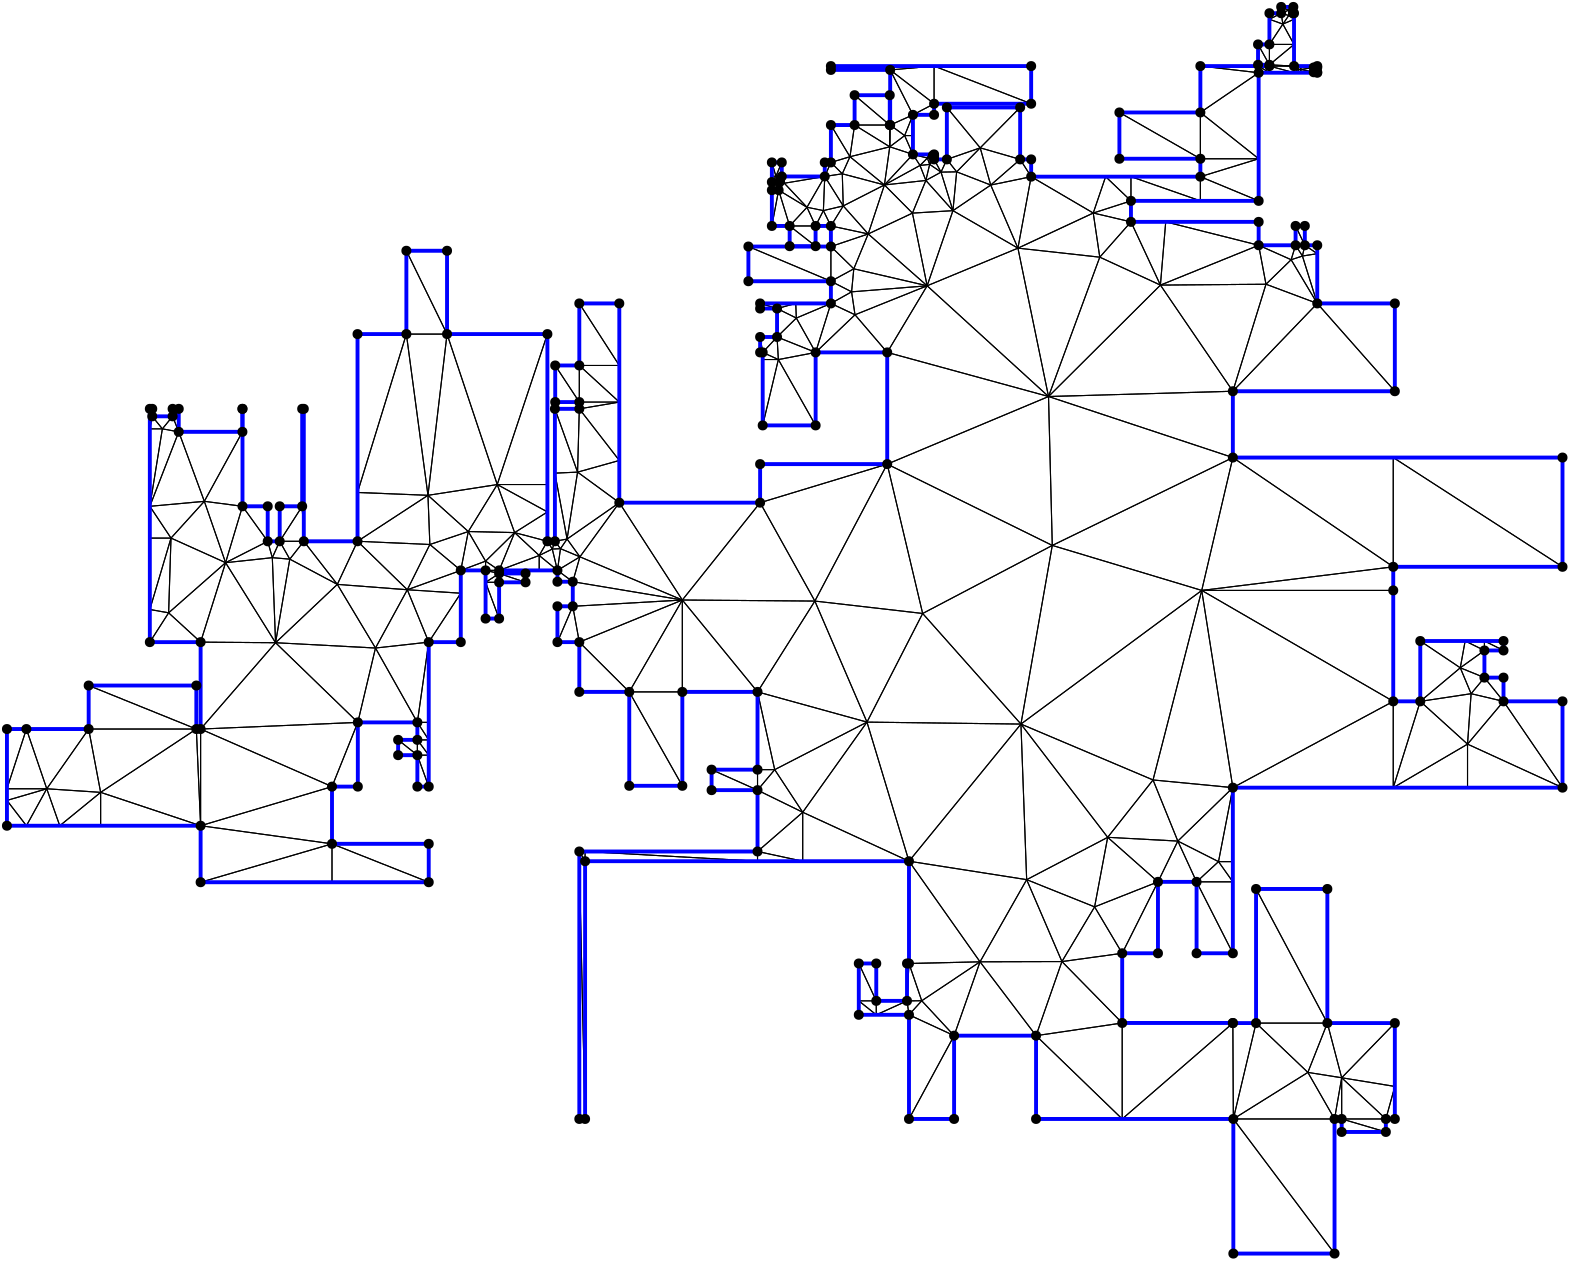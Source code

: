 <?xml version="1.0"?>
<!DOCTYPE ipe SYSTEM "ipe.dtd">
<ipe version="70218" creator="Ipe 7.2.24">
<info created="D:20221020151441" modified="D:20221020151441"/>
<ipestyle name="basic">
<symbol name="mark/disk(sx)" transformations="translations">
<path fill="sym-stroke">
0.6 0 0 0.6 0 0 e
</path>
</symbol>
<anglesize name="22.5 deg" value="22.5"/>
<anglesize name="30 deg" value="30"/>
<anglesize name="45 deg" value="45"/>
<anglesize name="60 deg" value="60"/>
<anglesize name="90 deg" value="90"/>
<arrowsize name="large" value="10"/>
<arrowsize name="small" value="5"/>
<arrowsize name="tiny" value="3"/>
<color name="blue" value="0 0 1"/>
<color name="gray" value="0.745"/>
<color name="green" value="0 1 0"/>
<color name="red" value="1 0 0"/>
<color name="pink" value="1 0.753 0.796"/>
<pen name="heavier" value="0.8"/>
<pen name="fat" value="1.4"/>
<pen name="ultrafat" value="2"/>
<gridsize name="16 pts (~6 mm)" value="16"/>
<gridsize name="32 pts (~12 mm)" value="32"/>
<gridsize name="4 pts" value="4"/>
<gridsize name="8 pts (~3 mm)" value="8"/>
<opacity name="10%" value="0.1"/>
<opacity name="25%" value="0.25"/>
<opacity name="50%" value="0.5"/>
<opacity name="75%" value="0.75"/>
<symbolsize name="large" value="5"/>
<symbolsize name="small" value="2"/>
<symbolsize name="tiny" value="1.1"/>
<textsize name="huge" value="\huge"/>
<textsize name="large" value="\large"/>
<textsize name="small" value="\small"/>
<textsize name="tiny" value="	iny"/>
<tiling name="falling" angle="-60" step="4" width="1"/>
<tiling name="rising" angle="30" step="4" width="1"/>
</ipestyle>
<page>
<layer name="hull"/>
<layer name="constraints"/>
<layer name="triangulation"/>
<layer name="obtuse"/>
<layer name="blub"/>
<layer name="problems"/>
<view layers="hull constraints triangulation obtuse blub" active="triangulation"/>
<path layer="triangulation" stroke="black">
167.844 402.966 m 
163.752 408.469 l 
</path>
<path layer="triangulation" stroke="black">
163.752 408.469 m 
163.752 402.966 l 
</path>
<path layer="triangulation" stroke="black">
163.752 402.966 m 
167.844 402.966 l 
</path>
<path layer="triangulation" stroke="black">
269.67 397.75 m 
269.67 390.371 l 
</path>
<path layer="triangulation" stroke="black">
269.67 390.371 m 
286.208 390.371 l 
</path>
<path layer="triangulation" stroke="black">
286.208 390.371 m 
269.67 397.75 l 
</path>
<path layer="triangulation" stroke="black">
163.752 402.966 m 
156.824 408.469 l 
</path>
<path layer="triangulation" stroke="black">
156.824 408.469 m 
156.824 402.966 l 
</path>
<path layer="triangulation" stroke="black">
156.824 402.966 m 
163.752 402.966 l 
</path>
<path layer="triangulation" stroke="black">
49.7298 389.577 m 
49.7298 377.563 l 
</path>
<path layer="triangulation" stroke="black">
49.7298 377.563 m 
85.7211 377.563 l 
</path>
<path layer="triangulation" stroke="black">
85.7211 377.563 m 
49.7298 389.577 l 
</path>
<path layer="triangulation" stroke="black">
259.138 458.824 m 
219.7 456.559 l 
</path>
<path layer="triangulation" stroke="black">
219.7 456.559 m 
222.052 443.664 l 
</path>
<path layer="triangulation" stroke="black">
222.052 443.664 m 
259.138 458.824 l 
</path>
<path layer="triangulation" stroke="black">
134.936 464.448 m 
142.208 479.962 l 
</path>
<path layer="triangulation" stroke="black">
142.208 479.962 m 
122.87 479.962 l 
</path>
<path layer="triangulation" stroke="black">
122.87 479.962 m 
134.936 464.448 l 
</path>
<path layer="triangulation" stroke="black">
321.303 561.512 m 
307.126 547.958 l 
</path>
<path layer="triangulation" stroke="black">
307.126 547.958 m 
332.898 547.958 l 
</path>
<path layer="triangulation" stroke="black">
332.898 547.958 m 
321.303 561.512 l 
</path>
<path layer="triangulation" stroke="black">
202.695 468.372 m 
193.181 468.372 l 
</path>
<path layer="triangulation" stroke="black">
193.181 468.372 m 
202.695 465.191 l 
</path>
<path layer="triangulation" stroke="black">
202.695 465.191 m 
202.695 468.372 l 
</path>
<path layer="triangulation" stroke="black">
446.123 462.275 m 
515.069 462.275 l 
</path>
<path layer="triangulation" stroke="black">
515.069 462.275 m 
515.069 470.773 l 
</path>
<path layer="triangulation" stroke="black">
515.069 470.773 m 
446.123 462.275 l 
</path>
<path layer="triangulation" stroke="black">
133.02 391.647 m 
142.316 414.768 l 
</path>
<path layer="triangulation" stroke="black">
142.316 414.768 m 
85.7211 412.371 l 
</path>
<path layer="triangulation" stroke="black">
85.7211 412.371 m 
133.02 391.647 l 
</path>
<path layer="triangulation" stroke="black">
122.285 492.556 m 
122.87 492.556 l 
</path>
<path layer="triangulation" stroke="black">
122.87 492.556 m 
122.285 527.642 l 
</path>
<path layer="triangulation" stroke="black">
122.285 527.642 m 
122.285 492.556 l 
</path>
<path layer="triangulation" stroke="black">
479.349 658.833 m 
470.491 651.494 l 
</path>
<path layer="triangulation" stroke="black">
470.491 651.494 m 
479.349 651.035 l 
</path>
<path layer="triangulation" stroke="black">
479.349 651.035 m 
479.349 658.833 l 
</path>
<path layer="triangulation" stroke="black">
515.069 462.275 m 
446.123 462.275 l 
</path>
<path layer="triangulation" stroke="black">
446.123 462.275 m 
515.069 422.339 l 
</path>
<path layer="triangulation" stroke="black">
515.069 422.339 m 
515.069 462.275 l 
</path>
<path layer="triangulation" stroke="black">
487.711 650.536 m 
487.711 651.035 l 
</path>
<path layer="triangulation" stroke="black">
487.711 651.035 m 
486.434 651.035 l 
</path>
<path layer="triangulation" stroke="black">
486.434 651.035 m 
487.711 650.536 l 
</path>
<path layer="triangulation" stroke="black">
345.323 314.553 m 
340.736 309.491 l 
</path>
<path layer="triangulation" stroke="black">
340.736 309.491 m 
356.974 301.99 l 
</path>
<path layer="triangulation" stroke="black">
356.974 301.99 m 
345.323 314.553 l 
</path>
<path layer="triangulation" stroke="black">
286.208 390.371 m 
286.208 397.75 l 
</path>
<path layer="triangulation" stroke="black">
286.208 397.75 m 
269.67 397.75 l 
</path>
<path layer="triangulation" stroke="black">
269.67 397.75 m 
286.208 390.371 l 
</path>
<path layer="triangulation" stroke="black">
465.679 354.797 m 
491.347 306.516 l 
</path>
<path layer="triangulation" stroke="black">
491.347 306.516 m 
491.347 354.797 l 
</path>
<path layer="triangulation" stroke="black">
491.347 354.797 m 
465.679 354.797 l 
</path>
<path layer="triangulation" stroke="black">
417.491 306.555 m 
417.491 331.644 l 
</path>
<path layer="triangulation" stroke="black">
417.491 331.644 m 
395.79 328.67 l 
</path>
<path layer="triangulation" stroke="black">
395.79 328.67 m 
417.491 306.555 l 
</path>
<path layer="triangulation" stroke="black">
496.505 286.83 m 
512.409 272 l 
</path>
<path layer="triangulation" stroke="black">
512.409 272 m 
515.641 283.707 l 
</path>
<path layer="triangulation" stroke="black">
515.641 283.707 m 
496.505 286.83 l 
</path>
<path layer="triangulation" stroke="black">
524.799 422.339 m 
541.809 406.937 l 
</path>
<path layer="triangulation" stroke="black">
541.809 406.937 m 
543.1 425.095 l 
</path>
<path layer="triangulation" stroke="black">
543.1 425.095 m 
524.799 422.339 l 
</path>
<path layer="triangulation" stroke="black">
210.564 500.392 m 
210.564 554.556 l 
</path>
<path layer="triangulation" stroke="black">
210.564 554.556 m 
192.505 500.392 l 
</path>
<path layer="triangulation" stroke="black">
192.505 500.392 m 
210.564 500.392 l 
</path>
<path layer="triangulation" stroke="black">
193.181 469.487 m 
207.611 474.855 l 
</path>
<path layer="triangulation" stroke="black">
207.611 474.855 m 
198.766 483.084 l 
</path>
<path layer="triangulation" stroke="black">
198.766 483.084 m 
193.181 469.487 l 
</path>
<path layer="triangulation" stroke="black">
167.844 371.047 m 
133.02 371.047 l 
</path>
<path layer="triangulation" stroke="black">
133.02 371.047 m 
167.844 357.226 l 
</path>
<path layer="triangulation" stroke="black">
167.844 357.226 m 
167.844 371.047 l 
</path>
<path layer="triangulation" stroke="black">
85.7211 377.563 m 
85.7211 357.226 l 
</path>
<path layer="triangulation" stroke="black">
85.7211 357.226 m 
133.02 371.047 l 
</path>
<path layer="triangulation" stroke="black">
133.02 371.047 m 
85.7211 377.563 l 
</path>
<path layer="triangulation" stroke="black">
224.131 272 m 
222.052 364.787 l 
</path>
<path layer="triangulation" stroke="black">
222.052 364.787 m 
222.052 272 l 
</path>
<path layer="triangulation" stroke="black">
222.052 272 m 
224.131 272 l 
</path>
<path layer="triangulation" stroke="black">
213.266 504.496 m 
213.266 479.962 l 
</path>
<path layer="triangulation" stroke="black">
213.266 479.962 m 
217.649 480.772 l 
</path>
<path layer="triangulation" stroke="black">
217.649 480.772 m 
213.266 504.496 l 
</path>
<path layer="triangulation" stroke="black">
219.7 465.405 m 
219.7 456.559 l 
</path>
<path layer="triangulation" stroke="black">
219.7 456.559 m 
259.138 458.824 l 
</path>
<path layer="triangulation" stroke="black">
259.138 458.824 m 
219.7 465.405 l 
</path>
<path layer="triangulation" stroke="black">
259.138 458.824 m 
240.036 425.742 l 
</path>
<path layer="triangulation" stroke="black">
240.036 425.742 m 
259.138 425.742 l 
</path>
<path layer="triangulation" stroke="black">
259.138 425.742 m 
259.138 458.824 l 
</path>
<path layer="triangulation" stroke="black">
219.7 465.405 m 
222.266 474.364 l 
</path>
<path layer="triangulation" stroke="black">
222.266 474.364 m 
214.176 469.487 l 
</path>
<path layer="triangulation" stroke="black">
214.176 469.487 m 
219.7 465.405 l 
</path>
<path layer="triangulation" stroke="black">
193.181 469.487 m 
207.611 469.487 l 
</path>
<path layer="triangulation" stroke="black">
207.611 469.487 m 
207.611 474.855 l 
</path>
<path layer="triangulation" stroke="black">
207.611 474.855 m 
193.181 469.487 l 
</path>
<path layer="triangulation" stroke="black">
198.766 483.084 m 
188.308 472.817 l 
</path>
<path layer="triangulation" stroke="black">
188.308 472.817 m 
193.181 469.487 l 
</path>
<path layer="triangulation" stroke="black">
193.181 469.487 m 
198.766 483.084 l 
</path>
<path layer="triangulation" stroke="black">
100.799 492.556 m 
87.0577 494.351 l 
</path>
<path layer="triangulation" stroke="black">
87.0577 494.351 m 
94.7112 472.261 l 
</path>
<path layer="triangulation" stroke="black">
94.7112 472.261 m 
100.799 492.556 l 
</path>
<path layer="triangulation" stroke="black">
75.0577 481.117 m 
87.0577 494.351 l 
</path>
<path layer="triangulation" stroke="black">
87.0577 494.351 m 
67.4393 492.556 l 
</path>
<path layer="triangulation" stroke="black">
67.4393 492.556 m 
75.0577 481.117 l 
</path>
<path layer="triangulation" stroke="black">
213.373 543.255 m 
213.373 530.083 l 
</path>
<path layer="triangulation" stroke="black">
213.373 530.083 m 
222.052 530.083 l 
</path>
<path layer="triangulation" stroke="black">
222.052 530.083 m 
213.373 543.255 l 
</path>
<path layer="triangulation" stroke="black">
236.449 530.083 m 
222.052 530.083 l 
</path>
<path layer="triangulation" stroke="black">
222.052 530.083 m 
222.052 527.642 l 
</path>
<path layer="triangulation" stroke="black">
222.052 527.642 m 
236.449 530.083 l 
</path>
<path layer="triangulation" stroke="black">
213.373 543.255 m 
222.052 530.083 l 
</path>
<path layer="triangulation" stroke="black">
222.052 530.083 m 
222.052 543.255 l 
</path>
<path layer="triangulation" stroke="black">
222.052 543.255 m 
213.373 543.255 l 
</path>
<path layer="triangulation" stroke="black">
295.846 608.867 m 
294.937 611.299 l 
</path>
<path layer="triangulation" stroke="black">
294.937 611.299 m 
293.806 609.286 l 
</path>
<path layer="triangulation" stroke="black">
293.806 609.286 m 
295.846 608.867 l 
</path>
<path layer="triangulation" stroke="black">
304.009 600.202 m 
309.918 599.018 l 
</path>
<path layer="triangulation" stroke="black">
309.918 599.018 m 
310.411 611.299 l 
</path>
<path layer="triangulation" stroke="black">
310.411 611.299 m 
304.009 600.202 l 
</path>
<path layer="triangulation" stroke="black">
221.425 504.858 m 
236.449 509.068 l 
</path>
<path layer="triangulation" stroke="black">
236.449 509.068 m 
222.052 527.642 l 
</path>
<path layer="triangulation" stroke="black">
222.052 527.642 m 
221.425 504.858 l 
</path>
<path layer="triangulation" stroke="black">
282.924 586.079 m 
312.622 573.581 l 
</path>
<path layer="triangulation" stroke="black">
312.622 573.581 m 
312.622 586.079 l 
</path>
<path layer="triangulation" stroke="black">
312.622 586.079 m 
282.924 586.079 l 
</path>
<path layer="triangulation" stroke="black">
340.736 327.971 m 
340.022 327.971 l 
</path>
<path layer="triangulation" stroke="black">
340.022 327.971 m 
340.022 314.513 l 
</path>
<path layer="triangulation" stroke="black">
340.022 314.513 m 
340.736 327.971 l 
</path>
<path layer="triangulation" stroke="black">
312.622 586.079 m 
326.051 590.606 l 
</path>
<path layer="triangulation" stroke="black">
326.051 590.606 m 
312.622 593.482 l 
</path>
<path layer="triangulation" stroke="black">
312.622 593.482 m 
312.622 586.079 l 
</path>
<path layer="triangulation" stroke="black">
312.622 651.035 m 
333.96 649.65 l 
</path>
<path layer="triangulation" stroke="black">
333.96 649.65 m 
333.96 651.035 l 
</path>
<path layer="triangulation" stroke="black">
333.96 651.035 m 
312.622 651.035 l 
</path>
<path layer="triangulation" stroke="black">
347.266 571.942 m 
356.558 598.986 l 
</path>
<path layer="triangulation" stroke="black">
356.558 598.986 m 
341.979 598.105 l 
</path>
<path layer="triangulation" stroke="black">
341.979 598.105 m 
347.266 571.942 l 
</path>
<path layer="triangulation" stroke="black">
416.483 617.676 m 
445.633 617.676 l 
</path>
<path layer="triangulation" stroke="black">
445.633 617.676 m 
416.483 634.34 l 
</path>
<path layer="triangulation" stroke="black">
416.483 634.34 m 
416.483 617.676 l 
</path>
<path layer="triangulation" stroke="black">
331.892 608.248 m 
316.724 612.257 l 
</path>
<path layer="triangulation" stroke="black">
316.724 612.257 m 
317.064 600.699 l 
</path>
<path layer="triangulation" stroke="black">
317.064 600.699 m 
331.892 608.248 l 
</path>
<path layer="triangulation" stroke="black">
366.37 621.604 m 
380.753 617.443 l 
</path>
<path layer="triangulation" stroke="black">
380.753 617.443 m 
380.753 636.151 l 
</path>
<path layer="triangulation" stroke="black">
380.753 636.151 m 
366.37 621.604 l 
</path>
<path layer="triangulation" stroke="black">
477.37 671.142 m 
477.452 669.248 l 
</path>
<path layer="triangulation" stroke="black">
477.452 669.248 m 
479.099 670.07 l 
</path>
<path layer="triangulation" stroke="black">
479.099 670.07 m 
477.37 671.142 l 
</path>
<path layer="triangulation" stroke="black">
333.96 649.65 m 
333.96 629.812 l 
</path>
<path layer="triangulation" stroke="black">
333.96 629.812 m 
342.158 633.483 l 
</path>
<path layer="triangulation" stroke="black">
342.158 633.483 m 
333.96 649.65 l 
</path>
<path layer="triangulation" stroke="black">
333.96 649.65 m 
342.158 633.483 l 
</path>
<path layer="triangulation" stroke="black">
342.158 633.483 m 
349.768 637.482 l 
</path>
<path layer="triangulation" stroke="black">
349.768 637.482 m 
333.96 649.65 l 
</path>
<path layer="triangulation" stroke="black">
466.615 617.676 m 
466.615 648.641 l 
</path>
<path layer="triangulation" stroke="black">
466.615 648.641 m 
445.633 634.34 l 
</path>
<path layer="triangulation" stroke="black">
445.633 634.34 m 
466.615 617.676 l 
</path>
<path layer="triangulation" stroke="black">
482.376 582.653 m 
483.236 586.53 l 
</path>
<path layer="triangulation" stroke="black">
483.236 586.53 m 
479.908 586.53 l 
</path>
<path layer="triangulation" stroke="black">
479.908 586.53 m 
482.376 582.653 l 
</path>
<path layer="triangulation" stroke="black">
481.828 649.81 m 
481.838 648.641 l 
</path>
<path layer="triangulation" stroke="black">
481.838 648.641 m 
486.434 648.819 l 
</path>
<path layer="triangulation" stroke="black">
486.434 648.819 m 
481.828 649.81 l 
</path>
<path layer="triangulation" stroke="black">
515.641 533.983 m 
487.711 565.588 l 
</path>
<path layer="triangulation" stroke="black">
487.711 565.588 m 
457.327 533.983 l 
</path>
<path layer="triangulation" stroke="black">
457.327 533.983 m 
515.641 533.983 l 
</path>
<path layer="triangulation" stroke="black">
466.615 651.035 m 
445.633 651.035 l 
</path>
<path layer="triangulation" stroke="black">
445.633 651.035 m 
466.615 648.641 l 
</path>
<path layer="triangulation" stroke="black">
466.615 648.641 m 
466.615 651.035 l 
</path>
<path layer="triangulation" stroke="black">
479.908 593.495 m 
479.908 586.53 l 
</path>
<path layer="triangulation" stroke="black">
479.908 586.53 m 
483.236 586.53 l 
</path>
<path layer="triangulation" stroke="black">
483.236 586.53 m 
479.908 593.495 l 
</path>
<path layer="triangulation" stroke="black">
482.376 582.653 m 
487.711 565.588 l 
</path>
<path layer="triangulation" stroke="black">
487.711 565.588 m 
487.711 583.503 l 
</path>
<path layer="triangulation" stroke="black">
487.711 583.503 m 
482.376 582.653 l 
</path>
<path layer="triangulation" stroke="black">
479.908 593.495 m 
483.236 586.53 l 
</path>
<path layer="triangulation" stroke="black">
483.236 586.53 m 
483.236 593.495 l 
</path>
<path layer="triangulation" stroke="black">
483.236 593.495 m 
479.908 593.495 l 
</path>
<path layer="triangulation" stroke="black">
380.753 617.443 m 
384.717 611.223 l 
</path>
<path layer="triangulation" stroke="black">
384.717 611.223 m 
384.717 617.443 l 
</path>
<path layer="triangulation" stroke="black">
384.717 617.443 m 
380.753 617.443 l 
</path>
<path layer="triangulation" stroke="black">
366.308 328.571 m 
383.098 358.15 l 
</path>
<path layer="triangulation" stroke="black">
383.098 358.15 m 
340.736 364.787 l 
</path>
<path layer="triangulation" stroke="black">
340.736 364.787 m 
366.308 328.571 l 
</path>
<path layer="triangulation" stroke="black">
356.974 301.99 m 
340.736 309.491 l 
</path>
<path layer="triangulation" stroke="black">
340.736 309.491 m 
340.736 272 l 
</path>
<path layer="triangulation" stroke="black">
340.736 272 m 
356.974 301.99 l 
</path>
<path layer="triangulation" stroke="black">
340.022 314.513 m 
328.956 314.513 l 
</path>
<path layer="triangulation" stroke="black">
328.956 314.513 m 
328.956 309.491 l 
</path>
<path layer="triangulation" stroke="black">
328.956 309.491 m 
340.022 314.513 l 
</path>
<path layer="triangulation" stroke="black">
437.515 372.038 m 
430.366 357.361 l 
</path>
<path layer="triangulation" stroke="black">
430.366 357.361 m 
444.267 357.361 l 
</path>
<path layer="triangulation" stroke="black">
444.267 357.361 m 
437.515 372.038 l 
</path>
<path layer="triangulation" stroke="black">
213.266 504.496 m 
217.649 480.772 l 
</path>
<path layer="triangulation" stroke="black">
217.649 480.772 m 
221.425 504.858 l 
</path>
<path layer="triangulation" stroke="black">
221.425 504.858 m 
213.266 504.496 l 
</path>
<path layer="triangulation" stroke="black">
392.321 478.47 m 
446.123 462.275 l 
</path>
<path layer="triangulation" stroke="black">
446.123 462.275 m 
457.327 510.107 l 
</path>
<path layer="triangulation" stroke="black">
457.327 510.107 m 
392.321 478.47 l 
</path>
<path layer="triangulation" stroke="black">
84.1798 412.371 m 
45.4208 412.371 l 
</path>
<path layer="triangulation" stroke="black">
45.4208 412.371 m 
49.7298 389.577 l 
</path>
<path layer="triangulation" stroke="black">
49.7298 389.577 m 
84.1798 412.371 l 
</path>
<path layer="triangulation" stroke="black">
340.736 272 m 
356.974 272 l 
</path>
<path layer="triangulation" stroke="black">
356.974 272 m 
356.974 301.99 l 
</path>
<path layer="triangulation" stroke="black">
356.974 301.99 m 
340.736 272 l 
</path>
<path layer="triangulation" stroke="black">
84.1798 412.371 m 
45.4208 428.038 l 
</path>
<path layer="triangulation" stroke="black">
45.4208 428.038 m 
45.4208 412.371 l 
</path>
<path layer="triangulation" stroke="black">
45.4208 412.371 m 
84.1798 412.371 l 
</path>
<path layer="triangulation" stroke="black">
16 386.679 m 
16 377.563 l 
</path>
<path layer="triangulation" stroke="black">
16 377.563 m 
23.0059 377.563 l 
</path>
<path layer="triangulation" stroke="black">
23.0059 377.563 m 
16 386.679 l 
</path>
<path layer="triangulation" stroke="black">
133.02 391.647 m 
142.316 391.647 l 
</path>
<path layer="triangulation" stroke="black">
142.316 391.647 m 
142.316 414.768 l 
</path>
<path layer="triangulation" stroke="black">
142.316 414.768 m 
133.02 391.647 l 
</path>
<path layer="triangulation" stroke="black">
188.308 465.191 m 
193.181 452.138 l 
</path>
<path layer="triangulation" stroke="black">
193.181 452.138 m 
193.181 465.191 l 
</path>
<path layer="triangulation" stroke="black">
193.181 465.191 m 
188.308 465.191 l 
</path>
<path layer="triangulation" stroke="black">
45.4208 428.038 m 
84.1798 412.371 l 
</path>
<path layer="triangulation" stroke="black">
84.1798 412.371 m 
84.1798 428.038 l 
</path>
<path layer="triangulation" stroke="black">
84.1798 428.038 m 
45.4208 428.038 l 
</path>
<path layer="triangulation" stroke="black">
133.02 391.647 m 
85.7211 377.563 l 
</path>
<path layer="triangulation" stroke="black">
85.7211 377.563 m 
133.02 371.047 l 
</path>
<path layer="triangulation" stroke="black">
133.02 371.047 m 
133.02 391.647 l 
</path>
<path layer="triangulation" stroke="black">
85.7211 412.371 m 
85.7211 377.563 l 
</path>
<path layer="triangulation" stroke="black">
85.7211 377.563 m 
133.02 391.647 l 
</path>
<path layer="triangulation" stroke="black">
133.02 391.647 m 
85.7211 412.371 l 
</path>
<path layer="triangulation" stroke="black">
224.131 272 m 
224.131 364.787 l 
</path>
<path layer="triangulation" stroke="black">
224.131 364.787 m 
222.052 364.787 l 
</path>
<path layer="triangulation" stroke="black">
222.052 364.787 m 
224.131 272 l 
</path>
<path layer="triangulation" stroke="black">
302.474 382.414 m 
340.736 364.787 l 
</path>
<path layer="triangulation" stroke="black">
340.736 364.787 m 
325.611 414.866 l 
</path>
<path layer="triangulation" stroke="black">
325.611 414.866 m 
302.474 382.414 l 
</path>
<path layer="triangulation" stroke="black">
286.208 368.29 m 
302.474 364.787 l 
</path>
<path layer="triangulation" stroke="black">
302.474 364.787 m 
302.474 382.414 l 
</path>
<path layer="triangulation" stroke="black">
302.474 382.414 m 
286.208 368.29 l 
</path>
<path layer="triangulation" stroke="black">
259.138 425.742 m 
240.036 425.742 l 
</path>
<path layer="triangulation" stroke="black">
240.036 425.742 m 
259.138 391.931 l 
</path>
<path layer="triangulation" stroke="black">
259.138 391.931 m 
259.138 425.742 l 
</path>
<path layer="triangulation" stroke="black">
240.036 425.742 m 
240.036 391.931 l 
</path>
<path layer="triangulation" stroke="black">
240.036 391.931 m 
259.138 391.931 l 
</path>
<path layer="triangulation" stroke="black">
259.138 391.931 m 
240.036 425.742 l 
</path>
<path layer="triangulation" stroke="black">
167.844 402.966 m 
163.752 402.966 l 
</path>
<path layer="triangulation" stroke="black">
163.752 402.966 m 
167.844 391.647 l 
</path>
<path layer="triangulation" stroke="black">
167.844 391.647 m 
167.844 402.966 l 
</path>
<path layer="triangulation" stroke="black">
163.752 408.469 m 
156.824 408.469 l 
</path>
<path layer="triangulation" stroke="black">
156.824 408.469 m 
163.752 402.966 l 
</path>
<path layer="triangulation" stroke="black">
163.752 402.966 m 
163.752 408.469 l 
</path>
<path layer="triangulation" stroke="black">
167.844 391.647 m 
163.752 402.966 l 
</path>
<path layer="triangulation" stroke="black">
163.752 402.966 m 
163.752 391.647 l 
</path>
<path layer="triangulation" stroke="black">
163.752 391.647 m 
167.844 391.647 l 
</path>
<path layer="triangulation" stroke="black">
259.138 458.824 m 
222.052 443.664 l 
</path>
<path layer="triangulation" stroke="black">
222.052 443.664 m 
240.036 425.742 l 
</path>
<path layer="triangulation" stroke="black">
240.036 425.742 m 
259.138 458.824 l 
</path>
<path layer="triangulation" stroke="black">
222.052 425.742 m 
240.036 425.742 l 
</path>
<path layer="triangulation" stroke="black">
240.036 425.742 m 
222.052 443.664 l 
</path>
<path layer="triangulation" stroke="black">
222.052 443.664 m 
222.052 425.742 l 
</path>
<path layer="triangulation" stroke="black">
259.138 458.824 m 
236.449 493.862 l 
</path>
<path layer="triangulation" stroke="black">
236.449 493.862 m 
222.266 474.364 l 
</path>
<path layer="triangulation" stroke="black">
222.266 474.364 m 
259.138 458.824 l 
</path>
<path layer="triangulation" stroke="black">
292.392 397.75 m 
286.208 425.742 l 
</path>
<path layer="triangulation" stroke="black">
286.208 425.742 m 
286.208 397.75 l 
</path>
<path layer="triangulation" stroke="black">
286.208 397.75 m 
292.392 397.75 l 
</path>
<path layer="triangulation" stroke="black">
306.851 458.439 m 
259.138 458.824 l 
</path>
<path layer="triangulation" stroke="black">
259.138 458.824 m 
286.208 425.742 l 
</path>
<path layer="triangulation" stroke="black">
286.208 425.742 m 
306.851 458.439 l 
</path>
<path layer="triangulation" stroke="black">
222.052 443.664 m 
219.7 456.559 l 
</path>
<path layer="triangulation" stroke="black">
219.7 456.559 m 
214.176 443.664 l 
</path>
<path layer="triangulation" stroke="black">
214.176 443.664 m 
222.052 443.664 l 
</path>
<path layer="triangulation" stroke="black">
212.322 477.17 m 
214.176 469.487 l 
</path>
<path layer="triangulation" stroke="black">
214.176 469.487 m 
215.272 477.303 l 
</path>
<path layer="triangulation" stroke="black">
215.272 477.303 m 
212.322 477.17 l 
</path>
<path layer="triangulation" stroke="black">
214.176 456.559 m 
214.176 443.664 l 
</path>
<path layer="triangulation" stroke="black">
214.176 443.664 m 
219.7 456.559 l 
</path>
<path layer="triangulation" stroke="black">
219.7 456.559 m 
214.176 456.559 l 
</path>
<path layer="triangulation" stroke="black">
219.7 465.405 m 
214.176 469.487 l 
</path>
<path layer="triangulation" stroke="black">
214.176 469.487 m 
214.176 465.405 l 
</path>
<path layer="triangulation" stroke="black">
214.176 465.405 m 
219.7 465.405 l 
</path>
<path layer="triangulation" stroke="black">
193.181 465.191 m 
202.695 465.191 l 
</path>
<path layer="triangulation" stroke="black">
202.695 465.191 m 
193.181 468.372 l 
</path>
<path layer="triangulation" stroke="black">
193.181 468.372 m 
193.181 465.191 l 
</path>
<path layer="triangulation" stroke="black">
286.208 364.787 m 
224.131 368.29 l 
</path>
<path layer="triangulation" stroke="black">
224.131 368.29 m 
224.131 364.787 l 
</path>
<path layer="triangulation" stroke="black">
224.131 364.787 m 
286.208 364.787 l 
</path>
<path layer="triangulation" stroke="black">
188.308 469.487 m 
188.308 465.191 l 
</path>
<path layer="triangulation" stroke="black">
188.308 465.191 m 
193.181 468.372 l 
</path>
<path layer="triangulation" stroke="black">
193.181 468.372 m 
188.308 469.487 l 
</path>
<path layer="triangulation" stroke="black">
188.308 472.817 m 
188.308 469.487 l 
</path>
<path layer="triangulation" stroke="black">
188.308 469.487 m 
193.181 469.487 l 
</path>
<path layer="triangulation" stroke="black">
193.181 469.487 m 
188.308 472.817 l 
</path>
<path layer="triangulation" stroke="black">
286.208 368.29 m 
224.131 368.29 l 
</path>
<path layer="triangulation" stroke="black">
224.131 368.29 m 
286.208 364.787 l 
</path>
<path layer="triangulation" stroke="black">
286.208 364.787 m 
286.208 368.29 l 
</path>
<path layer="triangulation" stroke="black">
193.181 468.372 m 
193.181 469.487 l 
</path>
<path layer="triangulation" stroke="black">
193.181 469.487 m 
188.308 469.487 l 
</path>
<path layer="triangulation" stroke="black">
188.308 469.487 m 
193.181 468.372 l 
</path>
<path layer="triangulation" stroke="black">
167.844 443.664 m 
179.381 443.664 l 
</path>
<path layer="triangulation" stroke="black">
179.381 443.664 m 
179.381 461.268 l 
</path>
<path layer="triangulation" stroke="black">
179.381 461.268 m 
167.844 443.664 l 
</path>
<path layer="triangulation" stroke="black">
188.308 465.191 m 
193.181 465.191 l 
</path>
<path layer="triangulation" stroke="black">
193.181 465.191 m 
193.181 468.372 l 
</path>
<path layer="triangulation" stroke="black">
193.181 468.372 m 
188.308 465.191 l 
</path>
<path layer="triangulation" stroke="black">
188.308 465.191 m 
188.308 452.138 l 
</path>
<path layer="triangulation" stroke="black">
188.308 452.138 m 
193.181 452.138 l 
</path>
<path layer="triangulation" stroke="black">
193.181 452.138 m 
188.308 465.191 l 
</path>
<path layer="triangulation" stroke="black">
179.381 469.487 m 
160.132 462.514 l 
</path>
<path layer="triangulation" stroke="black">
160.132 462.514 m 
179.381 461.268 l 
</path>
<path layer="triangulation" stroke="black">
179.381 461.268 m 
179.381 469.487 l 
</path>
<path layer="triangulation" stroke="black">
167.844 443.664 m 
163.752 414.768 l 
</path>
<path layer="triangulation" stroke="black">
163.752 414.768 m 
167.844 414.768 l 
</path>
<path layer="triangulation" stroke="black">
167.844 414.768 m 
167.844 443.664 l 
</path>
<path layer="triangulation" stroke="black">
122.87 479.962 m 
117.821 473.533 l 
</path>
<path layer="triangulation" stroke="black">
117.821 473.533 m 
134.936 464.448 l 
</path>
<path layer="triangulation" stroke="black">
134.936 464.448 m 
122.87 479.962 l 
</path>
<path layer="triangulation" stroke="black">
167.844 408.469 m 
163.752 408.469 l 
</path>
<path layer="triangulation" stroke="black">
163.752 408.469 m 
167.844 402.966 l 
</path>
<path layer="triangulation" stroke="black">
167.844 402.966 m 
167.844 408.469 l 
</path>
<path layer="triangulation" stroke="black">
148.67 441.537 m 
163.752 414.768 l 
</path>
<path layer="triangulation" stroke="black">
163.752 414.768 m 
167.844 443.664 l 
</path>
<path layer="triangulation" stroke="black">
167.844 443.664 m 
148.67 441.537 l 
</path>
<path layer="triangulation" stroke="black">
85.7211 412.371 m 
84.1798 412.371 l 
</path>
<path layer="triangulation" stroke="black">
84.1798 412.371 m 
85.7211 377.563 l 
</path>
<path layer="triangulation" stroke="black">
85.7211 377.563 m 
85.7211 412.371 l 
</path>
<path layer="triangulation" stroke="black">
85.7211 412.371 m 
142.316 414.768 l 
</path>
<path layer="triangulation" stroke="black">
142.316 414.768 m 
112.704 443.442 l 
</path>
<path layer="triangulation" stroke="black">
112.704 443.442 m 
85.7211 412.371 l 
</path>
<path layer="triangulation" stroke="black">
94.7112 472.261 m 
75.0577 481.117 l 
</path>
<path layer="triangulation" stroke="black">
75.0577 481.117 m 
74.2053 454.209 l 
</path>
<path layer="triangulation" stroke="black">
74.2053 454.209 m 
94.7112 472.261 l 
</path>
<path layer="triangulation" stroke="black">
75.0577 481.117 m 
67.4393 481.117 l 
</path>
<path layer="triangulation" stroke="black">
67.4393 481.117 m 
67.4393 455.409 l 
</path>
<path layer="triangulation" stroke="black">
67.4393 455.409 m 
75.0577 481.117 l 
</path>
<path layer="triangulation" stroke="black">
109.876 492.556 m 
100.799 492.556 l 
</path>
<path layer="triangulation" stroke="black">
100.799 492.556 m 
109.876 479.953 l 
</path>
<path layer="triangulation" stroke="black">
109.876 479.953 m 
109.876 492.556 l 
</path>
<path layer="triangulation" stroke="black">
111.536 474.066 m 
117.821 473.533 l 
</path>
<path layer="triangulation" stroke="black">
117.821 473.533 m 
114.194 479.953 l 
</path>
<path layer="triangulation" stroke="black">
114.194 479.953 m 
111.536 474.066 l 
</path>
<path layer="triangulation" stroke="black">
117.821 473.533 m 
111.536 474.066 l 
</path>
<path layer="triangulation" stroke="black">
111.536 474.066 m 
112.704 443.442 l 
</path>
<path layer="triangulation" stroke="black">
112.704 443.442 m 
117.821 473.533 l 
</path>
<path layer="triangulation" stroke="black">
114.194 479.953 m 
122.285 492.556 l 
</path>
<path layer="triangulation" stroke="black">
122.285 492.556 m 
114.194 492.556 l 
</path>
<path layer="triangulation" stroke="black">
114.194 492.556 m 
114.194 479.953 l 
</path>
<path layer="triangulation" stroke="black">
182.086 483.475 m 
179.381 469.487 l 
</path>
<path layer="triangulation" stroke="black">
179.381 469.487 m 
188.308 472.817 l 
</path>
<path layer="triangulation" stroke="black">
188.308 472.817 m 
182.086 483.475 l 
</path>
<path layer="triangulation" stroke="black">
122.285 492.556 m 
114.194 479.953 l 
</path>
<path layer="triangulation" stroke="black">
114.194 479.953 m 
122.87 479.962 l 
</path>
<path layer="triangulation" stroke="black">
122.87 479.962 m 
122.285 492.556 l 
</path>
<path layer="triangulation" stroke="black">
207.611 474.855 m 
212.322 477.17 l 
</path>
<path layer="triangulation" stroke="black">
212.322 477.17 m 
210.564 479.962 l 
</path>
<path layer="triangulation" stroke="black">
210.564 479.962 m 
207.611 474.855 l 
</path>
<path layer="triangulation" stroke="black">
215.272 477.303 m 
222.266 474.364 l 
</path>
<path layer="triangulation" stroke="black">
222.266 474.364 m 
217.649 480.772 l 
</path>
<path layer="triangulation" stroke="black">
217.649 480.772 m 
215.272 477.303 l 
</path>
<path layer="triangulation" stroke="black">
71.9519 520.436 m 
77.8494 519.364 l 
</path>
<path layer="triangulation" stroke="black">
77.8494 519.364 m 
75.6381 524.941 l 
</path>
<path layer="triangulation" stroke="black">
75.6381 524.941 m 
71.9519 520.436 l 
</path>
<path layer="triangulation" stroke="black">
142.208 497.533 m 
167.567 496.517 l 
</path>
<path layer="triangulation" stroke="black">
167.567 496.517 m 
159.793 554.556 l 
</path>
<path layer="triangulation" stroke="black">
159.793 554.556 m 
142.208 497.533 l 
</path>
<path layer="triangulation" stroke="black">
87.0577 494.351 m 
100.771 519.364 l 
</path>
<path layer="triangulation" stroke="black">
100.771 519.364 m 
77.8494 519.364 l 
</path>
<path layer="triangulation" stroke="black">
77.8494 519.364 m 
87.0577 494.351 l 
</path>
<path layer="triangulation" stroke="black">
142.208 497.533 m 
142.208 479.962 l 
</path>
<path layer="triangulation" stroke="black">
142.208 479.962 m 
167.567 496.517 l 
</path>
<path layer="triangulation" stroke="black">
167.567 496.517 m 
142.208 497.533 l 
</path>
<path layer="triangulation" stroke="black">
75.6381 524.941 m 
77.8494 524.941 l 
</path>
<path layer="triangulation" stroke="black">
77.8494 524.941 m 
75.6381 527.642 l 
</path>
<path layer="triangulation" stroke="black">
75.6381 527.642 m 
75.6381 524.941 l 
</path>
<path layer="triangulation" stroke="black">
67.4393 520.436 m 
71.9519 520.436 l 
</path>
<path layer="triangulation" stroke="black">
71.9519 520.436 m 
68.3084 524.941 l 
</path>
<path layer="triangulation" stroke="black">
68.3084 524.941 m 
67.4393 520.436 l 
</path>
<path layer="triangulation" stroke="black">
77.8494 524.941 m 
77.8494 527.642 l 
</path>
<path layer="triangulation" stroke="black">
77.8494 527.642 m 
75.6381 527.642 l 
</path>
<path layer="triangulation" stroke="black">
75.6381 527.642 m 
77.8494 524.941 l 
</path>
<path layer="triangulation" stroke="black">
68.3084 524.941 m 
68.3084 527.642 l 
</path>
<path layer="triangulation" stroke="black">
68.3084 527.642 m 
67.4393 527.642 l 
</path>
<path layer="triangulation" stroke="black">
67.4393 527.642 m 
68.3084 524.941 l 
</path>
<path layer="triangulation" stroke="black">
100.771 527.642 m 
100.771 519.364 l 
</path>
<path layer="triangulation" stroke="black">
100.771 519.364 m 
100.799 519.364 l 
</path>
<path layer="triangulation" stroke="black">
100.799 519.364 m 
100.771 527.642 l 
</path>
<path layer="triangulation" stroke="black">
100.799 527.642 m 
100.771 527.642 l 
</path>
<path layer="triangulation" stroke="black">
100.771 527.642 m 
100.799 519.364 l 
</path>
<path layer="triangulation" stroke="black">
100.799 519.364 m 
100.799 527.642 l 
</path>
<path layer="triangulation" stroke="black">
85.7211 443.664 m 
85.7211 412.371 l 
</path>
<path layer="triangulation" stroke="black">
85.7211 412.371 m 
112.704 443.442 l 
</path>
<path layer="triangulation" stroke="black">
112.704 443.442 m 
85.7211 443.664 l 
</path>
<path layer="triangulation" stroke="black">
159.793 584.55 m 
174.434 554.556 l 
</path>
<path layer="triangulation" stroke="black">
174.434 554.556 m 
174.434 584.55 l 
</path>
<path layer="triangulation" stroke="black">
174.434 584.55 m 
159.793 584.55 l 
</path>
<path layer="triangulation" stroke="black">
168.246 478.808 m 
167.567 496.517 l 
</path>
<path layer="triangulation" stroke="black">
167.567 496.517 m 
142.208 479.962 l 
</path>
<path layer="triangulation" stroke="black">
142.208 479.962 m 
168.246 478.808 l 
</path>
<path layer="triangulation" stroke="black">
292.834 611.384 m 
293.806 609.286 l 
</path>
<path layer="triangulation" stroke="black">
293.806 609.286 m 
294.937 611.299 l 
</path>
<path layer="triangulation" stroke="black">
294.937 611.299 m 
292.834 611.384 l 
</path>
<path layer="triangulation" stroke="black">
159.793 584.55 m 
159.793 554.556 l 
</path>
<path layer="triangulation" stroke="black">
159.793 554.556 m 
174.434 554.556 l 
</path>
<path layer="triangulation" stroke="black">
174.434 554.556 m 
159.793 584.55 l 
</path>
<path layer="triangulation" stroke="black">
287.141 547.958 m 
288.071 547.958 l 
</path>
<path layer="triangulation" stroke="black">
288.071 547.958 m 
287.141 553.513 l 
</path>
<path layer="triangulation" stroke="black">
287.141 553.513 m 
287.141 547.958 l 
</path>
<path layer="triangulation" stroke="black">
293.806 606.368 m 
291.371 606.368 l 
</path>
<path layer="triangulation" stroke="black">
291.371 606.368 m 
291.371 593.482 l 
</path>
<path layer="triangulation" stroke="black">
291.371 593.482 m 
293.806 606.368 l 
</path>
<path layer="triangulation" stroke="black">
293.806 606.368 m 
295.846 608.867 l 
</path>
<path layer="triangulation" stroke="black">
295.846 608.867 m 
293.806 609.286 l 
</path>
<path layer="triangulation" stroke="black">
293.806 609.286 m 
293.806 606.368 l 
</path>
<path layer="triangulation" stroke="black">
291.371 611.384 m 
292.834 611.384 l 
</path>
<path layer="triangulation" stroke="black">
292.834 611.384 m 
291.371 616.35 l 
</path>
<path layer="triangulation" stroke="black">
291.371 616.35 m 
291.371 611.384 l 
</path>
<path layer="triangulation" stroke="black">
349.341 619.238 m 
349.045 619.238 l 
</path>
<path layer="triangulation" stroke="black">
349.045 619.238 m 
349.045 618.986 l 
</path>
<path layer="triangulation" stroke="black">
349.045 618.986 m 
349.341 619.238 l 
</path>
<path layer="triangulation" stroke="black">
309.918 599.018 m 
307.108 593.482 l 
</path>
<path layer="triangulation" stroke="black">
307.108 593.482 m 
312.622 593.482 l 
</path>
<path layer="triangulation" stroke="black">
312.622 593.482 m 
309.918 599.018 l 
</path>
<path layer="triangulation" stroke="black">
293.806 606.368 m 
291.371 593.482 l 
</path>
<path layer="triangulation" stroke="black">
291.371 593.482 m 
297.776 593.482 l 
</path>
<path layer="triangulation" stroke="black">
297.776 593.482 m 
293.806 606.368 l 
</path>
<path layer="triangulation" stroke="black">
307.108 586.202 m 
297.776 593.482 l 
</path>
<path layer="triangulation" stroke="black">
297.776 593.482 m 
297.776 586.202 l 
</path>
<path layer="triangulation" stroke="black">
297.776 586.202 m 
307.108 586.202 l 
</path>
<path layer="triangulation" stroke="black">
307.108 593.482 m 
309.918 599.018 l 
</path>
<path layer="triangulation" stroke="black">
309.918 599.018 m 
304.009 600.202 l 
</path>
<path layer="triangulation" stroke="black">
304.009 600.202 m 
307.108 593.482 l 
</path>
<path layer="triangulation" stroke="black">
300.177 560.323 m 
293.239 553.513 l 
</path>
<path layer="triangulation" stroke="black">
293.239 553.513 m 
307.126 547.958 l 
</path>
<path layer="triangulation" stroke="black">
307.126 547.958 m 
300.177 560.323 l 
</path>
<path layer="triangulation" stroke="black">
297.776 593.482 m 
307.108 586.202 l 
</path>
<path layer="triangulation" stroke="black">
307.108 586.202 m 
307.108 593.482 l 
</path>
<path layer="triangulation" stroke="black">
307.108 593.482 m 
297.776 593.482 l 
</path>
<path layer="triangulation" stroke="black">
282.924 573.581 m 
312.622 573.581 l 
</path>
<path layer="triangulation" stroke="black">
312.622 573.581 m 
282.924 586.079 l 
</path>
<path layer="triangulation" stroke="black">
282.924 586.079 m 
282.924 573.581 l 
</path>
<path layer="triangulation" stroke="black">
293.239 563.752 m 
287.141 565.588 l 
</path>
<path layer="triangulation" stroke="black">
287.141 565.588 m 
287.141 563.752 l 
</path>
<path layer="triangulation" stroke="black">
287.141 563.752 m 
293.239 563.752 l 
</path>
<path layer="triangulation" stroke="black">
287.141 565.588 m 
293.239 563.752 l 
</path>
<path layer="triangulation" stroke="black">
293.239 563.752 m 
293.239 565.588 l 
</path>
<path layer="triangulation" stroke="black">
293.239 565.588 m 
287.141 565.588 l 
</path>
<path layer="triangulation" stroke="black">
222.052 543.255 m 
236.449 543.255 l 
</path>
<path layer="triangulation" stroke="black">
236.449 543.255 m 
222.052 565.588 l 
</path>
<path layer="triangulation" stroke="black">
222.052 565.588 m 
222.052 543.255 l 
</path>
<path layer="triangulation" stroke="black">
293.239 553.513 m 
287.141 553.513 l 
</path>
<path layer="triangulation" stroke="black">
287.141 553.513 m 
288.071 547.958 l 
</path>
<path layer="triangulation" stroke="black">
288.071 547.958 m 
293.239 553.513 l 
</path>
<path layer="triangulation" stroke="black">
213.266 527.642 m 
221.425 504.858 l 
</path>
<path layer="triangulation" stroke="black">
221.425 504.858 m 
222.052 527.642 l 
</path>
<path layer="triangulation" stroke="black">
222.052 527.642 m 
213.266 527.642 l 
</path>
<path layer="triangulation" stroke="black">
222.052 543.255 m 
222.052 530.083 l 
</path>
<path layer="triangulation" stroke="black">
222.052 530.083 m 
236.449 530.083 l 
</path>
<path layer="triangulation" stroke="black">
236.449 530.083 m 
222.052 543.255 l 
</path>
<path layer="triangulation" stroke="black">
293.708 545.392 m 
288.071 521.68 l 
</path>
<path layer="triangulation" stroke="black">
288.071 521.68 m 
307.126 521.68 l 
</path>
<path layer="triangulation" stroke="black">
307.126 521.68 m 
293.708 545.392 l 
</path>
<path layer="triangulation" stroke="black">
259.138 458.824 m 
306.851 458.439 l 
</path>
<path layer="triangulation" stroke="black">
306.851 458.439 m 
287.141 493.862 l 
</path>
<path layer="triangulation" stroke="black">
287.141 493.862 m 
259.138 458.824 l 
</path>
<path layer="triangulation" stroke="black">
352.268 612.864 m 
348.178 615.64 l 
</path>
<path layer="triangulation" stroke="black">
348.178 615.64 m 
346.807 609.869 l 
</path>
<path layer="triangulation" stroke="black">
346.807 609.869 m 
352.268 612.864 l 
</path>
<path layer="triangulation" stroke="black">
299.969 565.588 m 
300.177 560.323 l 
</path>
<path layer="triangulation" stroke="black">
300.177 560.323 m 
312.622 565.588 l 
</path>
<path layer="triangulation" stroke="black">
312.622 565.588 m 
299.969 565.588 l 
</path>
<path layer="triangulation" stroke="black">
293.239 553.513 m 
288.071 547.958 l 
</path>
<path layer="triangulation" stroke="black">
288.071 547.958 m 
293.708 545.392 l 
</path>
<path layer="triangulation" stroke="black">
293.708 545.392 m 
293.239 553.513 l 
</path>
<path layer="triangulation" stroke="black">
347.266 571.942 m 
320.868 578.052 l 
</path>
<path layer="triangulation" stroke="black">
320.868 578.052 m 
320.072 569.765 l 
</path>
<path layer="triangulation" stroke="black">
320.072 569.765 m 
347.266 571.942 l 
</path>
<path layer="triangulation" stroke="black">
300.177 560.323 m 
293.239 563.752 l 
</path>
<path layer="triangulation" stroke="black">
293.239 563.752 m 
293.239 553.513 l 
</path>
<path layer="triangulation" stroke="black">
293.239 553.513 m 
300.177 560.323 l 
</path>
<path layer="triangulation" stroke="black">
310.411 611.299 m 
312.622 616.35 l 
</path>
<path layer="triangulation" stroke="black">
312.622 616.35 m 
310.411 616.35 l 
</path>
<path layer="triangulation" stroke="black">
310.411 616.35 m 
310.411 611.299 l 
</path>
<path layer="triangulation" stroke="black">
316.724 612.257 m 
312.622 616.35 l 
</path>
<path layer="triangulation" stroke="black">
312.622 616.35 m 
310.411 611.299 l 
</path>
<path layer="triangulation" stroke="black">
310.411 611.299 m 
316.724 612.257 l 
</path>
<path layer="triangulation" stroke="black">
320.868 578.052 m 
312.622 586.079 l 
</path>
<path layer="triangulation" stroke="black">
312.622 586.079 m 
312.622 573.581 l 
</path>
<path layer="triangulation" stroke="black">
312.622 573.581 m 
320.868 578.052 l 
</path>
<path layer="triangulation" stroke="black">
320.072 569.765 m 
321.303 561.512 l 
</path>
<path layer="triangulation" stroke="black">
321.303 561.512 m 
347.266 571.942 l 
</path>
<path layer="triangulation" stroke="black">
347.266 571.942 m 
320.072 569.765 l 
</path>
<path layer="triangulation" stroke="black">
370.159 608.211 m 
356.558 598.986 l 
</path>
<path layer="triangulation" stroke="black">
356.558 598.986 m 
379.955 585.491 l 
</path>
<path layer="triangulation" stroke="black">
379.955 585.491 m 
370.159 608.211 l 
</path>
<path layer="triangulation" stroke="black">
349.768 633.483 m 
349.768 637.482 l 
</path>
<path layer="triangulation" stroke="black">
349.768 637.482 m 
342.158 633.483 l 
</path>
<path layer="triangulation" stroke="black">
342.158 633.483 m 
349.768 633.483 l 
</path>
<path layer="triangulation" stroke="black">
349.341 618.587 m 
349.768 617.443 l 
</path>
<path layer="triangulation" stroke="black">
349.768 617.443 m 
349.768 618.587 l 
</path>
<path layer="triangulation" stroke="black">
349.768 618.587 m 
349.341 618.587 l 
</path>
<path layer="triangulation" stroke="black">
349.341 619.238 m 
349.768 618.836 l 
</path>
<path layer="triangulation" stroke="black">
349.768 618.836 m 
349.768 619.238 l 
</path>
<path layer="triangulation" stroke="black">
349.768 619.238 m 
349.341 619.238 l 
</path>
<path layer="triangulation" stroke="black">
349.122 618.696 m 
349.341 618.587 l 
</path>
<path layer="triangulation" stroke="black">
349.341 618.587 m 
349.341 618.836 l 
</path>
<path layer="triangulation" stroke="black">
349.341 618.836 m 
349.122 618.696 l 
</path>
<path layer="triangulation" stroke="black">
349.122 618.696 m 
349.097 618.423 l 
</path>
<path layer="triangulation" stroke="black">
349.097 618.423 m 
349.341 618.587 l 
</path>
<path layer="triangulation" stroke="black">
349.341 618.587 m 
349.122 618.696 l 
</path>
<path layer="triangulation" stroke="black">
317.064 600.699 m 
316.724 612.257 l 
</path>
<path layer="triangulation" stroke="black">
316.724 612.257 m 
310.411 611.299 l 
</path>
<path layer="triangulation" stroke="black">
310.411 611.299 m 
317.064 600.699 l 
</path>
<path layer="triangulation" stroke="black">
321.155 629.812 m 
319.486 618.408 l 
</path>
<path layer="triangulation" stroke="black">
319.486 618.408 m 
333.812 621.975 l 
</path>
<path layer="triangulation" stroke="black">
333.812 621.975 m 
321.155 629.812 l 
</path>
<path layer="triangulation" stroke="black">
333.96 649.65 m 
349.768 637.482 l 
</path>
<path layer="triangulation" stroke="black">
349.768 637.482 m 
349.768 651.035 l 
</path>
<path layer="triangulation" stroke="black">
349.768 651.035 m 
333.96 649.65 l 
</path>
<path layer="triangulation" stroke="black">
319.486 618.408 m 
312.622 616.35 l 
</path>
<path layer="triangulation" stroke="black">
312.622 616.35 m 
316.724 612.257 l 
</path>
<path layer="triangulation" stroke="black">
316.724 612.257 m 
319.486 618.408 l 
</path>
<path layer="triangulation" stroke="black">
333.812 621.975 m 
333.812 629.812 l 
</path>
<path layer="triangulation" stroke="black">
333.812 629.812 m 
321.155 629.812 l 
</path>
<path layer="triangulation" stroke="black">
321.155 629.812 m 
333.812 621.975 l 
</path>
<path layer="triangulation" stroke="black">
321.155 640.562 m 
321.155 629.812 l 
</path>
<path layer="triangulation" stroke="black">
321.155 629.812 m 
333.812 629.812 l 
</path>
<path layer="triangulation" stroke="black">
333.812 629.812 m 
321.155 640.562 l 
</path>
<path layer="triangulation" stroke="black">
312.622 629.812 m 
312.622 616.35 l 
</path>
<path layer="triangulation" stroke="black">
312.622 616.35 m 
319.486 618.408 l 
</path>
<path layer="triangulation" stroke="black">
319.486 618.408 m 
312.622 629.812 l 
</path>
<path layer="triangulation" stroke="black">
321.155 640.562 m 
333.812 629.812 l 
</path>
<path layer="triangulation" stroke="black">
333.812 629.812 m 
333.812 640.562 l 
</path>
<path layer="triangulation" stroke="black">
333.812 640.562 m 
321.155 640.562 l 
</path>
<path layer="triangulation" stroke="black">
349.768 651.035 m 
333.96 651.035 l 
</path>
<path layer="triangulation" stroke="black">
333.96 651.035 m 
333.96 649.65 l 
</path>
<path layer="triangulation" stroke="black">
333.96 649.65 m 
349.768 651.035 l 
</path>
<path layer="triangulation" stroke="black">
354.366 636.151 m 
366.37 621.604 l 
</path>
<path layer="triangulation" stroke="black">
366.37 621.604 m 
380.753 636.151 l 
</path>
<path layer="triangulation" stroke="black">
380.753 636.151 m 
354.366 636.151 l 
</path>
<path layer="triangulation" stroke="black">
333.812 621.975 m 
333.96 629.812 l 
</path>
<path layer="triangulation" stroke="black">
333.96 629.812 m 
333.812 629.812 l 
</path>
<path layer="triangulation" stroke="black">
333.812 629.812 m 
333.812 621.975 l 
</path>
<path layer="triangulation" stroke="black">
332.898 507.746 m 
287.141 507.746 l 
</path>
<path layer="triangulation" stroke="black">
287.141 507.746 m 
287.141 493.862 l 
</path>
<path layer="triangulation" stroke="black">
287.141 493.862 m 
332.898 507.746 l 
</path>
<path layer="triangulation" stroke="black">
470.491 651.035 m 
479.349 648.641 l 
</path>
<path layer="triangulation" stroke="black">
479.349 648.641 m 
479.349 651.035 l 
</path>
<path layer="triangulation" stroke="black">
479.349 651.035 m 
470.491 651.035 l 
</path>
<path layer="triangulation" stroke="black">
416.483 634.34 m 
445.633 617.676 l 
</path>
<path layer="triangulation" stroke="black">
445.633 617.676 m 
445.633 634.34 l 
</path>
<path layer="triangulation" stroke="black">
445.633 634.34 m 
416.483 634.34 l 
</path>
<path layer="triangulation" stroke="black">
470.491 658.833 m 
466.392 658.833 l 
</path>
<path layer="triangulation" stroke="black">
466.392 658.833 m 
470.491 651.494 l 
</path>
<path layer="triangulation" stroke="black">
470.491 651.494 m 
470.491 658.833 l 
</path>
<path layer="triangulation" stroke="black">
445.633 634.34 m 
445.633 617.676 l 
</path>
<path layer="triangulation" stroke="black">
445.633 617.676 m 
466.615 617.676 l 
</path>
<path layer="triangulation" stroke="black">
466.615 617.676 m 
445.633 634.34 l 
</path>
<path layer="triangulation" stroke="black">
479.099 670.07 m 
477.452 669.248 l 
</path>
<path layer="triangulation" stroke="black">
477.452 669.248 m 
479.349 667.883 l 
</path>
<path layer="triangulation" stroke="black">
479.349 667.883 m 
479.099 670.07 l 
</path>
<path layer="triangulation" stroke="black">
466.392 658.833 m 
466.392 651.494 l 
</path>
<path layer="triangulation" stroke="black">
466.392 651.494 m 
470.491 651.494 l 
</path>
<path layer="triangulation" stroke="black">
470.491 651.494 m 
466.392 658.833 l 
</path>
<path layer="triangulation" stroke="black">
479.349 658.833 m 
470.491 658.833 l 
</path>
<path layer="triangulation" stroke="black">
470.491 658.833 m 
470.491 651.494 l 
</path>
<path layer="triangulation" stroke="black">
470.491 651.494 m 
479.349 658.833 l 
</path>
<path layer="triangulation" stroke="black">
477.37 671.142 m 
474.722 670.07 l 
</path>
<path layer="triangulation" stroke="black">
474.722 670.07 m 
477.452 669.248 l 
</path>
<path layer="triangulation" stroke="black">
477.452 669.248 m 
477.37 671.142 l 
</path>
<path layer="triangulation" stroke="black">
470.491 651.035 m 
479.349 651.035 l 
</path>
<path layer="triangulation" stroke="black">
479.349 651.035 m 
470.491 651.494 l 
</path>
<path layer="triangulation" stroke="black">
470.491 651.494 m 
470.491 651.035 l 
</path>
<path layer="triangulation" stroke="black">
481.828 649.81 m 
486.434 650.536 l 
</path>
<path layer="triangulation" stroke="black">
486.434 650.536 m 
481.838 651.035 l 
</path>
<path layer="triangulation" stroke="black">
481.838 651.035 m 
481.828 649.81 l 
</path>
<path layer="triangulation" stroke="black">
349.768 651.035 m 
384.717 637.482 l 
</path>
<path layer="triangulation" stroke="black">
384.717 637.482 m 
384.717 651.035 l 
</path>
<path layer="triangulation" stroke="black">
384.717 651.035 m 
349.768 651.035 l 
</path>
<path layer="triangulation" stroke="black">
445.633 617.676 m 
445.633 611.223 l 
</path>
<path layer="triangulation" stroke="black">
445.633 611.223 m 
466.615 617.676 l 
</path>
<path layer="triangulation" stroke="black">
466.615 617.676 m 
445.633 617.676 l 
</path>
<path layer="triangulation" stroke="black">
486.434 648.819 m 
487.711 648.641 l 
</path>
<path layer="triangulation" stroke="black">
487.711 648.641 m 
487.711 648.819 l 
</path>
<path layer="triangulation" stroke="black">
487.711 648.819 m 
486.434 648.819 l 
</path>
<path layer="triangulation" stroke="black">
445.633 651.035 m 
445.633 634.34 l 
</path>
<path layer="triangulation" stroke="black">
445.633 634.34 m 
466.615 648.641 l 
</path>
<path layer="triangulation" stroke="black">
466.615 648.641 m 
445.633 651.035 l 
</path>
<path layer="triangulation" stroke="black">
411.522 611.223 m 
420.646 602.512 l 
</path>
<path layer="triangulation" stroke="black">
420.646 602.512 m 
420.646 611.223 l 
</path>
<path layer="triangulation" stroke="black">
420.646 611.223 m 
411.522 611.223 l 
</path>
<path layer="triangulation" stroke="black">
466.615 617.676 m 
445.633 611.223 l 
</path>
<path layer="triangulation" stroke="black">
445.633 611.223 m 
466.615 602.512 l 
</path>
<path layer="triangulation" stroke="black">
466.615 602.512 m 
466.615 617.676 l 
</path>
<path layer="triangulation" stroke="black">
433.161 594.949 m 
420.646 594.949 l 
</path>
<path layer="triangulation" stroke="black">
420.646 594.949 m 
431.249 572.191 l 
</path>
<path layer="triangulation" stroke="black">
431.249 572.191 m 
433.161 594.949 l 
</path>
<path layer="triangulation" stroke="black">
420.646 602.512 m 
411.522 611.223 l 
</path>
<path layer="triangulation" stroke="black">
411.522 611.223 m 
407.067 598.135 l 
</path>
<path layer="triangulation" stroke="black">
407.067 598.135 m 
420.646 602.512 l 
</path>
<path layer="triangulation" stroke="black">
466.615 602.512 m 
445.633 611.223 l 
</path>
<path layer="triangulation" stroke="black">
445.633 611.223 m 
445.633 602.512 l 
</path>
<path layer="triangulation" stroke="black">
445.633 602.512 m 
466.615 602.512 l 
</path>
<path layer="triangulation" stroke="black">
515.641 533.983 m 
515.641 565.588 l 
</path>
<path layer="triangulation" stroke="black">
515.641 565.588 m 
487.711 565.588 l 
</path>
<path layer="triangulation" stroke="black">
487.711 565.588 m 
515.641 533.983 l 
</path>
<path layer="triangulation" stroke="black">
478.308 581.326 m 
487.711 565.588 l 
</path>
<path layer="triangulation" stroke="black">
487.711 565.588 m 
482.376 582.653 l 
</path>
<path layer="triangulation" stroke="black">
482.376 582.653 m 
478.308 581.326 l 
</path>
<path layer="triangulation" stroke="black">
409.417 582.244 m 
420.646 594.949 l 
</path>
<path layer="triangulation" stroke="black">
420.646 594.949 m 
407.067 598.135 l 
</path>
<path layer="triangulation" stroke="black">
407.067 598.135 m 
409.417 582.244 l 
</path>
<path layer="triangulation" stroke="black">
554.762 440.657 m 
554.762 444.063 l 
</path>
<path layer="triangulation" stroke="black">
554.762 444.063 m 
547.891 444.063 l 
</path>
<path layer="triangulation" stroke="black">
547.891 444.063 m 
554.762 440.657 l 
</path>
<path layer="triangulation" stroke="black">
554.762 422.339 m 
554.762 430.887 l 
</path>
<path layer="triangulation" stroke="black">
554.762 430.887 m 
547.891 430.887 l 
</path>
<path layer="triangulation" stroke="black">
547.891 430.887 m 
554.762 422.339 l 
</path>
<path layer="triangulation" stroke="black">
541.809 406.937 m 
576 391.272 l 
</path>
<path layer="triangulation" stroke="black">
576 391.272 m 
554.762 422.339 l 
</path>
<path layer="triangulation" stroke="black">
554.762 422.339 m 
541.809 406.937 l 
</path>
<path layer="triangulation" stroke="black">
539.2 434.418 m 
547.891 440.657 l 
</path>
<path layer="triangulation" stroke="black">
547.891 440.657 m 
540.95 444.063 l 
</path>
<path layer="triangulation" stroke="black">
540.95 444.063 m 
539.2 434.418 l 
</path>
<path layer="triangulation" stroke="black">
543.1 425.095 m 
554.762 422.339 l 
</path>
<path layer="triangulation" stroke="black">
554.762 422.339 m 
547.891 430.887 l 
</path>
<path layer="triangulation" stroke="black">
547.891 430.887 m 
543.1 425.095 l 
</path>
<path layer="triangulation" stroke="black">
576 391.272 m 
576 422.339 l 
</path>
<path layer="triangulation" stroke="black">
576 422.339 m 
554.762 422.339 l 
</path>
<path layer="triangulation" stroke="black">
554.762 422.339 m 
576 391.272 l 
</path>
<path layer="triangulation" stroke="black">
539.2 434.418 m 
547.891 430.887 l 
</path>
<path layer="triangulation" stroke="black">
547.891 430.887 m 
547.891 440.657 l 
</path>
<path layer="triangulation" stroke="black">
547.891 440.657 m 
539.2 434.418 l 
</path>
<path layer="triangulation" stroke="black">
576 470.773 m 
576 510.107 l 
</path>
<path layer="triangulation" stroke="black">
576 510.107 m 
515.069 510.107 l 
</path>
<path layer="triangulation" stroke="black">
515.069 510.107 m 
576 470.773 l 
</path>
<path layer="triangulation" stroke="black">
469.251 572.502 m 
457.327 533.983 l 
</path>
<path layer="triangulation" stroke="black">
457.327 533.983 m 
487.711 565.588 l 
</path>
<path layer="triangulation" stroke="black">
487.711 565.588 m 
469.251 572.502 l 
</path>
<path layer="triangulation" stroke="black">
452.161 364.635 m 
437.515 372.038 l 
</path>
<path layer="triangulation" stroke="black">
437.515 372.038 m 
444.267 357.361 l 
</path>
<path layer="triangulation" stroke="black">
444.267 357.361 m 
452.161 364.635 l 
</path>
<path layer="triangulation" stroke="black">
515.069 510.107 m 
457.327 510.107 l 
</path>
<path layer="triangulation" stroke="black">
457.327 510.107 m 
515.069 470.773 l 
</path>
<path layer="triangulation" stroke="black">
515.069 470.773 m 
515.069 510.107 l 
</path>
<path layer="triangulation" stroke="black">
390.967 532.081 m 
431.249 572.191 l 
</path>
<path layer="triangulation" stroke="black">
431.249 572.191 m 
409.417 582.244 l 
</path>
<path layer="triangulation" stroke="black">
409.417 582.244 m 
390.967 532.081 l 
</path>
<path layer="triangulation" stroke="black">
420.646 602.512 m 
445.633 602.512 l 
</path>
<path layer="triangulation" stroke="black">
445.633 602.512 m 
420.646 611.223 l 
</path>
<path layer="triangulation" stroke="black">
420.646 611.223 m 
420.646 602.512 l 
</path>
<path layer="triangulation" stroke="black">
366.37 621.604 m 
370.159 608.211 l 
</path>
<path layer="triangulation" stroke="black">
370.159 608.211 m 
380.753 617.443 l 
</path>
<path layer="triangulation" stroke="black">
380.753 617.443 m 
366.37 621.604 l 
</path>
<path layer="triangulation" stroke="black">
306.851 458.439 m 
332.898 507.746 l 
</path>
<path layer="triangulation" stroke="black">
332.898 507.746 m 
287.141 493.862 l 
</path>
<path layer="triangulation" stroke="black">
287.141 493.862 m 
306.851 458.439 l 
</path>
<path layer="triangulation" stroke="black">
390.967 532.081 m 
457.327 533.983 l 
</path>
<path layer="triangulation" stroke="black">
457.327 533.983 m 
431.249 572.191 l 
</path>
<path layer="triangulation" stroke="black">
431.249 572.191 m 
390.967 532.081 l 
</path>
<path layer="triangulation" stroke="black">
457.327 391.272 m 
515.069 391.272 l 
</path>
<path layer="triangulation" stroke="black">
515.069 391.272 m 
515.069 422.339 l 
</path>
<path layer="triangulation" stroke="black">
515.069 422.339 m 
457.327 391.272 l 
</path>
<path layer="triangulation" stroke="black">
381.036 414.159 m 
446.123 462.275 l 
</path>
<path layer="triangulation" stroke="black">
446.123 462.275 m 
392.321 478.47 l 
</path>
<path layer="triangulation" stroke="black">
392.321 478.47 m 
381.036 414.159 l 
</path>
<path layer="triangulation" stroke="black">
302.474 382.414 m 
286.208 390.371 l 
</path>
<path layer="triangulation" stroke="black">
286.208 390.371 m 
286.208 368.29 l 
</path>
<path layer="triangulation" stroke="black">
286.208 368.29 m 
302.474 382.414 l 
</path>
<path layer="triangulation" stroke="black">
446.123 462.275 m 
457.327 391.272 l 
</path>
<path layer="triangulation" stroke="black">
457.327 391.272 m 
515.069 422.339 l 
</path>
<path layer="triangulation" stroke="black">
515.069 422.339 m 
446.123 462.275 l 
</path>
<path layer="triangulation" stroke="black">
515.069 470.773 m 
457.327 510.107 l 
</path>
<path layer="triangulation" stroke="black">
457.327 510.107 m 
446.123 462.275 l 
</path>
<path layer="triangulation" stroke="black">
446.123 462.275 m 
515.069 470.773 l 
</path>
<path layer="triangulation" stroke="black">
457.327 331.644 m 
444.267 357.361 l 
</path>
<path layer="triangulation" stroke="black">
444.267 357.361 m 
444.267 331.644 l 
</path>
<path layer="triangulation" stroke="black">
444.267 331.644 m 
457.327 331.644 l 
</path>
<path layer="triangulation" stroke="black">
383.098 358.15 m 
395.79 328.67 l 
</path>
<path layer="triangulation" stroke="black">
395.79 328.67 m 
407.557 348.349 l 
</path>
<path layer="triangulation" stroke="black">
407.557 348.349 m 
383.098 358.15 l 
</path>
<path layer="triangulation" stroke="black">
430.366 331.644 m 
430.366 357.361 l 
</path>
<path layer="triangulation" stroke="black">
430.366 357.361 m 
417.491 331.644 l 
</path>
<path layer="triangulation" stroke="black">
417.491 331.644 m 
430.366 331.644 l 
</path>
<path layer="triangulation" stroke="black">
345.323 314.553 m 
366.308 328.571 l 
</path>
<path layer="triangulation" stroke="black">
366.308 328.571 m 
340.736 327.971 l 
</path>
<path layer="triangulation" stroke="black">
340.736 327.971 m 
345.323 314.553 l 
</path>
<path layer="triangulation" stroke="black">
356.974 301.99 m 
386.479 301.99 l 
</path>
<path layer="triangulation" stroke="black">
386.479 301.99 m 
366.308 328.571 l 
</path>
<path layer="triangulation" stroke="black">
366.308 328.571 m 
356.974 301.99 l 
</path>
<path layer="triangulation" stroke="black">
328.956 314.513 m 
322.666 327.971 l 
</path>
<path layer="triangulation" stroke="black">
322.666 327.971 m 
322.666 314.513 l 
</path>
<path layer="triangulation" stroke="black">
322.666 314.513 m 
328.956 314.513 l 
</path>
<path layer="triangulation" stroke="black">
328.956 327.971 m 
322.666 327.971 l 
</path>
<path layer="triangulation" stroke="black">
322.666 327.971 m 
328.956 314.513 l 
</path>
<path layer="triangulation" stroke="black">
328.956 314.513 m 
328.956 327.971 l 
</path>
<path layer="triangulation" stroke="black">
417.491 272 m 
457.502 272 l 
</path>
<path layer="triangulation" stroke="black">
457.502 272 m 
457.327 306.516 l 
</path>
<path layer="triangulation" stroke="black">
457.327 306.516 m 
417.491 272 l 
</path>
<path layer="triangulation" stroke="black">
386.479 272 m 
417.491 272 l 
</path>
<path layer="triangulation" stroke="black">
417.491 272 m 
386.479 301.99 l 
</path>
<path layer="triangulation" stroke="black">
386.479 301.99 m 
386.479 272 l 
</path>
<path layer="triangulation" stroke="black">
457.327 306.516 m 
457.327 306.555 l 
</path>
<path layer="triangulation" stroke="black">
457.327 306.555 m 
417.491 306.555 l 
</path>
<path layer="triangulation" stroke="black">
417.491 306.555 m 
457.327 306.516 l 
</path>
<path layer="triangulation" stroke="black">
496.505 286.83 m 
515.641 306.516 l 
</path>
<path layer="triangulation" stroke="black">
515.641 306.516 m 
491.347 306.516 l 
</path>
<path layer="triangulation" stroke="black">
491.347 306.516 m 
496.505 286.83 l 
</path>
<path layer="triangulation" stroke="black">
417.491 272 m 
457.327 306.516 l 
</path>
<path layer="triangulation" stroke="black">
457.327 306.516 m 
417.491 306.555 l 
</path>
<path layer="triangulation" stroke="black">
417.491 306.555 m 
417.491 272 l 
</path>
<path layer="triangulation" stroke="black">
457.502 272 m 
465.679 306.516 l 
</path>
<path layer="triangulation" stroke="black">
465.679 306.516 m 
457.327 306.516 l 
</path>
<path layer="triangulation" stroke="black">
457.327 306.516 m 
457.502 272 l 
</path>
<path layer="triangulation" stroke="black">
466.615 594.949 m 
433.161 594.949 l 
</path>
<path layer="triangulation" stroke="black">
433.161 594.949 m 
466.615 586.53 l 
</path>
<path layer="triangulation" stroke="black">
466.615 586.53 m 
466.615 594.949 l 
</path>
<path layer="triangulation" stroke="black">
493.933 272 m 
496.505 272 l 
</path>
<path layer="triangulation" stroke="black">
496.505 272 m 
496.505 286.83 l 
</path>
<path layer="triangulation" stroke="black">
496.505 286.83 m 
493.933 272 l 
</path>
<path layer="triangulation" stroke="black">
512.409 267.322 m 
512.409 272 l 
</path>
<path layer="triangulation" stroke="black">
512.409 272 m 
496.505 272 l 
</path>
<path layer="triangulation" stroke="black">
496.505 272 m 
512.409 267.322 l 
</path>
<path layer="triangulation" stroke="black">
515.641 283.707 m 
515.641 306.516 l 
</path>
<path layer="triangulation" stroke="black">
515.641 306.516 m 
496.505 286.83 l 
</path>
<path layer="triangulation" stroke="black">
496.505 286.83 m 
515.641 283.707 l 
</path>
<path layer="triangulation" stroke="black">
484.329 288.76 m 
457.502 272 l 
</path>
<path layer="triangulation" stroke="black">
457.502 272 m 
493.933 272 l 
</path>
<path layer="triangulation" stroke="black">
493.933 272 m 
484.329 288.76 l 
</path>
<path layer="triangulation" stroke="black">
484.329 288.76 m 
493.933 272 l 
</path>
<path layer="triangulation" stroke="black">
493.933 272 m 
496.505 286.83 l 
</path>
<path layer="triangulation" stroke="black">
496.505 286.83 m 
484.329 288.76 l 
</path>
<path layer="triangulation" stroke="black">
465.679 354.797 m 
465.679 306.516 l 
</path>
<path layer="triangulation" stroke="black">
465.679 306.516 m 
491.347 306.516 l 
</path>
<path layer="triangulation" stroke="black">
491.347 306.516 m 
465.679 354.797 l 
</path>
<path layer="triangulation" stroke="black">
496.505 272 m 
496.505 267.322 l 
</path>
<path layer="triangulation" stroke="black">
496.505 267.322 m 
512.409 267.322 l 
</path>
<path layer="triangulation" stroke="black">
512.409 267.322 m 
496.505 272 l 
</path>
<path layer="triangulation" stroke="black">
198.766 483.084 m 
207.611 474.855 l 
</path>
<path layer="triangulation" stroke="black">
207.611 474.855 m 
210.564 479.962 l 
</path>
<path layer="triangulation" stroke="black">
210.564 479.962 m 
198.766 483.084 l 
</path>
<path layer="triangulation" stroke="black">
207.611 469.487 m 
214.176 469.487 l 
</path>
<path layer="triangulation" stroke="black">
214.176 469.487 m 
207.611 474.855 l 
</path>
<path layer="triangulation" stroke="black">
207.611 474.855 m 
207.611 469.487 l 
</path>
<path layer="triangulation" stroke="black">
148.67 441.537 m 
134.936 464.448 l 
</path>
<path layer="triangulation" stroke="black">
134.936 464.448 m 
112.704 443.442 l 
</path>
<path layer="triangulation" stroke="black">
112.704 443.442 m 
148.67 441.537 l 
</path>
<path layer="triangulation" stroke="black">
111.536 474.066 m 
114.194 479.953 l 
</path>
<path layer="triangulation" stroke="black">
114.194 479.953 m 
109.876 479.953 l 
</path>
<path layer="triangulation" stroke="black">
109.876 479.953 m 
111.536 474.066 l 
</path>
<path layer="triangulation" stroke="black">
100.771 519.364 m 
100.799 492.556 l 
</path>
<path layer="triangulation" stroke="black">
100.799 492.556 m 
100.799 519.364 l 
</path>
<path layer="triangulation" stroke="black">
100.799 519.364 m 
100.771 519.364 l 
</path>
<path layer="triangulation" stroke="black">
342.158 633.483 m 
333.96 629.812 l 
</path>
<path layer="triangulation" stroke="black">
333.96 629.812 m 
339.169 626.014 l 
</path>
<path layer="triangulation" stroke="black">
339.169 626.014 m 
342.158 633.483 l 
</path>
<path layer="triangulation" stroke="black">
477.452 669.248 m 
475.326 666.147 l 
</path>
<path layer="triangulation" stroke="black">
475.326 666.147 m 
479.349 667.883 l 
</path>
<path layer="triangulation" stroke="black">
479.349 667.883 m 
477.452 669.248 l 
</path>
<path layer="triangulation" stroke="black">
474.722 670.07 m 
470.491 670.07 l 
</path>
<path layer="triangulation" stroke="black">
470.491 670.07 m 
470.491 667.883 l 
</path>
<path layer="triangulation" stroke="black">
470.491 667.883 m 
474.722 670.07 l 
</path>
<path layer="triangulation" stroke="black">
349.768 618.836 m 
349.341 619.238 l 
</path>
<path layer="triangulation" stroke="black">
349.341 619.238 m 
349.341 618.836 l 
</path>
<path layer="triangulation" stroke="black">
349.341 618.836 m 
349.768 618.836 l 
</path>
<path layer="triangulation" stroke="black">
349.097 618.423 m 
349.768 617.443 l 
</path>
<path layer="triangulation" stroke="black">
349.768 617.443 m 
349.341 618.587 l 
</path>
<path layer="triangulation" stroke="black">
349.341 618.587 m 
349.097 618.423 l 
</path>
<path layer="triangulation" stroke="black">
332.898 507.746 m 
390.967 532.081 l 
</path>
<path layer="triangulation" stroke="black">
390.967 532.081 m 
332.898 547.958 l 
</path>
<path layer="triangulation" stroke="black">
332.898 547.958 m 
332.898 507.746 l 
</path>
<path layer="triangulation" stroke="black">
407.067 598.135 m 
411.522 611.223 l 
</path>
<path layer="triangulation" stroke="black">
411.522 611.223 m 
384.717 611.223 l 
</path>
<path layer="triangulation" stroke="black">
384.717 611.223 m 
407.067 598.135 l 
</path>
<path layer="triangulation" stroke="black">
390.967 532.081 m 
392.321 478.47 l 
</path>
<path layer="triangulation" stroke="black">
392.321 478.47 m 
457.327 510.107 l 
</path>
<path layer="triangulation" stroke="black">
457.327 510.107 m 
390.967 532.081 l 
</path>
<path layer="triangulation" stroke="black">
345.656 453.977 m 
306.851 458.439 l 
</path>
<path layer="triangulation" stroke="black">
306.851 458.439 m 
325.611 414.866 l 
</path>
<path layer="triangulation" stroke="black">
325.611 414.866 m 
345.656 453.977 l 
</path>
<path layer="triangulation" stroke="black">
340.736 327.971 m 
366.308 328.571 l 
</path>
<path layer="triangulation" stroke="black">
366.308 328.571 m 
340.736 364.787 l 
</path>
<path layer="triangulation" stroke="black">
340.736 364.787 m 
340.736 327.971 l 
</path>
<path layer="triangulation" stroke="black">
428.593 394.041 m 
412.264 373.389 l 
</path>
<path layer="triangulation" stroke="black">
412.264 373.389 m 
437.515 372.038 l 
</path>
<path layer="triangulation" stroke="black">
437.515 372.038 m 
428.593 394.041 l 
</path>
<path layer="triangulation" stroke="black">
224.131 364.787 m 
224.131 368.29 l 
</path>
<path layer="triangulation" stroke="black">
224.131 368.29 m 
222.052 368.29 l 
</path>
<path layer="triangulation" stroke="black">
222.052 368.29 m 
224.131 364.787 l 
</path>
<path layer="triangulation" stroke="black">
286.208 425.742 m 
259.138 458.824 l 
</path>
<path layer="triangulation" stroke="black">
259.138 458.824 m 
259.138 425.742 l 
</path>
<path layer="triangulation" stroke="black">
259.138 425.742 m 
286.208 425.742 l 
</path>
<path layer="triangulation" stroke="black">
287.141 493.862 m 
236.449 493.862 l 
</path>
<path layer="triangulation" stroke="black">
236.449 493.862 m 
259.138 458.824 l 
</path>
<path layer="triangulation" stroke="black">
259.138 458.824 m 
287.141 493.862 l 
</path>
<path layer="triangulation" stroke="black">
210.564 479.962 m 
212.322 477.17 l 
</path>
<path layer="triangulation" stroke="black">
212.322 477.17 m 
213.266 479.962 l 
</path>
<path layer="triangulation" stroke="black">
213.266 479.962 m 
210.564 479.962 l 
</path>
<path layer="triangulation" stroke="black">
207.611 474.855 m 
214.176 469.487 l 
</path>
<path layer="triangulation" stroke="black">
214.176 469.487 m 
212.322 477.17 l 
</path>
<path layer="triangulation" stroke="black">
212.322 477.17 m 
207.611 474.855 l 
</path>
<path layer="triangulation" stroke="black">
174.434 554.556 m 
159.793 554.556 l 
</path>
<path layer="triangulation" stroke="black">
159.793 554.556 m 
167.567 496.517 l 
</path>
<path layer="triangulation" stroke="black">
167.567 496.517 m 
174.434 554.556 l 
</path>
<path layer="triangulation" stroke="black">
179.381 469.487 m 
188.308 469.487 l 
</path>
<path layer="triangulation" stroke="black">
188.308 469.487 m 
188.308 472.817 l 
</path>
<path layer="triangulation" stroke="black">
188.308 472.817 m 
179.381 469.487 l 
</path>
<path layer="triangulation" stroke="black">
167.567 496.517 m 
168.246 478.808 l 
</path>
<path layer="triangulation" stroke="black">
168.246 478.808 m 
182.086 483.475 l 
</path>
<path layer="triangulation" stroke="black">
182.086 483.475 m 
167.567 496.517 l 
</path>
<path layer="triangulation" stroke="black">
142.208 479.962 m 
134.936 464.448 l 
</path>
<path layer="triangulation" stroke="black">
134.936 464.448 m 
160.132 462.514 l 
</path>
<path layer="triangulation" stroke="black">
160.132 462.514 m 
142.208 479.962 l 
</path>
<path layer="triangulation" stroke="black">
134.936 464.448 m 
117.821 473.533 l 
</path>
<path layer="triangulation" stroke="black">
117.821 473.533 m 
112.704 443.442 l 
</path>
<path layer="triangulation" stroke="black">
112.704 443.442 m 
134.936 464.448 l 
</path>
<path layer="triangulation" stroke="black">
122.87 479.962 m 
114.194 479.953 l 
</path>
<path layer="triangulation" stroke="black">
114.194 479.953 m 
117.821 473.533 l 
</path>
<path layer="triangulation" stroke="black">
117.821 473.533 m 
122.87 479.962 l 
</path>
<path layer="triangulation" stroke="black">
74.2053 454.209 m 
75.0577 481.117 l 
</path>
<path layer="triangulation" stroke="black">
75.0577 481.117 m 
67.4393 455.409 l 
</path>
<path layer="triangulation" stroke="black">
67.4393 455.409 m 
74.2053 454.209 l 
</path>
<path layer="triangulation" stroke="black">
67.4393 492.556 m 
77.8494 519.364 l 
</path>
<path layer="triangulation" stroke="black">
77.8494 519.364 m 
71.9519 520.436 l 
</path>
<path layer="triangulation" stroke="black">
71.9519 520.436 m 
67.4393 492.556 l 
</path>
<path layer="triangulation" stroke="black">
67.4393 520.436 m 
67.4393 492.556 l 
</path>
<path layer="triangulation" stroke="black">
67.4393 492.556 m 
71.9519 520.436 l 
</path>
<path layer="triangulation" stroke="black">
71.9519 520.436 m 
67.4393 520.436 l 
</path>
<path layer="triangulation" stroke="black">
122.285 527.642 m 
122.87 492.556 l 
</path>
<path layer="triangulation" stroke="black">
122.87 492.556 m 
122.87 527.642 l 
</path>
<path layer="triangulation" stroke="black">
122.87 527.642 m 
122.285 527.642 l 
</path>
<path layer="triangulation" stroke="black">
122.285 492.556 m 
122.87 479.962 l 
</path>
<path layer="triangulation" stroke="black">
122.87 479.962 m 
122.87 492.556 l 
</path>
<path layer="triangulation" stroke="black">
122.87 492.556 m 
122.285 492.556 l 
</path>
<path layer="triangulation" stroke="black">
68.3084 524.941 m 
71.9519 520.436 l 
</path>
<path layer="triangulation" stroke="black">
71.9519 520.436 m 
75.6381 524.941 l 
</path>
<path layer="triangulation" stroke="black">
75.6381 524.941 m 
68.3084 524.941 l 
</path>
<path layer="triangulation" stroke="black">
67.4393 492.556 m 
67.4393 481.117 l 
</path>
<path layer="triangulation" stroke="black">
67.4393 481.117 m 
75.0577 481.117 l 
</path>
<path layer="triangulation" stroke="black">
75.0577 481.117 m 
67.4393 492.556 l 
</path>
<path layer="triangulation" stroke="black">
320.868 578.052 m 
326.051 590.606 l 
</path>
<path layer="triangulation" stroke="black">
326.051 590.606 m 
312.622 586.079 l 
</path>
<path layer="triangulation" stroke="black">
312.622 586.079 m 
320.868 578.052 l 
</path>
<path layer="triangulation" stroke="black">
344.698 615.268 m 
342.158 619.238 l 
</path>
<path layer="triangulation" stroke="black">
342.158 619.238 m 
331.892 608.248 l 
</path>
<path layer="triangulation" stroke="black">
331.892 608.248 m 
344.698 615.268 l 
</path>
<path layer="triangulation" stroke="black">
326.051 590.606 m 
317.064 600.699 l 
</path>
<path layer="triangulation" stroke="black">
317.064 600.699 m 
312.622 593.482 l 
</path>
<path layer="triangulation" stroke="black">
312.622 593.482 m 
326.051 590.606 l 
</path>
<path layer="triangulation" stroke="black">
310.411 611.299 m 
295.846 608.867 l 
</path>
<path layer="triangulation" stroke="black">
295.846 608.867 m 
304.009 600.202 l 
</path>
<path layer="triangulation" stroke="black">
304.009 600.202 m 
310.411 611.299 l 
</path>
<path layer="triangulation" stroke="black">
236.449 509.068 m 
221.425 504.858 l 
</path>
<path layer="triangulation" stroke="black">
221.425 504.858 m 
236.449 493.862 l 
</path>
<path layer="triangulation" stroke="black">
236.449 493.862 m 
236.449 509.068 l 
</path>
<path layer="triangulation" stroke="black">
210.564 490.533 m 
192.505 500.392 l 
</path>
<path layer="triangulation" stroke="black">
192.505 500.392 m 
198.766 483.084 l 
</path>
<path layer="triangulation" stroke="black">
198.766 483.084 m 
210.564 490.533 l 
</path>
<path layer="triangulation" stroke="black">
341.979 598.105 m 
346.807 609.869 l 
</path>
<path layer="triangulation" stroke="black">
346.807 609.869 m 
331.892 608.248 l 
</path>
<path layer="triangulation" stroke="black">
331.892 608.248 m 
341.979 598.105 l 
</path>
<path layer="triangulation" stroke="black">
342.158 619.238 m 
339.169 626.014 l 
</path>
<path layer="triangulation" stroke="black">
339.169 626.014 m 
333.812 621.975 l 
</path>
<path layer="triangulation" stroke="black">
333.812 621.975 m 
342.158 619.238 l 
</path>
<path layer="triangulation" stroke="black">
348.529 618.631 m 
349.097 618.423 l 
</path>
<path layer="triangulation" stroke="black">
349.097 618.423 m 
349.122 618.696 l 
</path>
<path layer="triangulation" stroke="black">
349.122 618.696 m 
348.529 618.631 l 
</path>
<path layer="triangulation" stroke="black">
348.663 617.887 m 
347.366 617.929 l 
</path>
<path layer="triangulation" stroke="black">
347.366 617.929 m 
348.178 615.64 l 
</path>
<path layer="triangulation" stroke="black">
348.178 615.64 m 
348.663 617.887 l 
</path>
<path layer="triangulation" stroke="black">
348.529 618.631 m 
347.655 619.238 l 
</path>
<path layer="triangulation" stroke="black">
347.655 619.238 m 
347.366 617.929 l 
</path>
<path layer="triangulation" stroke="black">
347.366 617.929 m 
348.529 618.631 l 
</path>
<path layer="triangulation" stroke="black">
342.158 626.014 m 
339.169 626.014 l 
</path>
<path layer="triangulation" stroke="black">
339.169 626.014 m 
342.158 619.238 l 
</path>
<path layer="triangulation" stroke="black">
342.158 619.238 m 
342.158 626.014 l 
</path>
<path layer="triangulation" stroke="black">
342.158 626.014 m 
342.158 633.483 l 
</path>
<path layer="triangulation" stroke="black">
342.158 633.483 m 
339.169 626.014 l 
</path>
<path layer="triangulation" stroke="black">
339.169 626.014 m 
342.158 626.014 l 
</path>
<path layer="triangulation" stroke="black">
480.83 649.821 m 
481.828 649.81 l 
</path>
<path layer="triangulation" stroke="black">
481.828 649.81 m 
481.371 651.035 l 
</path>
<path layer="triangulation" stroke="black">
481.371 651.035 m 
480.83 649.821 l 
</path>
<path layer="triangulation" stroke="black">
475.326 666.147 m 
470.491 667.883 l 
</path>
<path layer="triangulation" stroke="black">
470.491 667.883 m 
470.491 658.833 l 
</path>
<path layer="triangulation" stroke="black">
470.491 658.833 m 
475.326 666.147 l 
</path>
<path layer="triangulation" stroke="black">
475.326 666.147 m 
474.722 670.07 l 
</path>
<path layer="triangulation" stroke="black">
474.722 670.07 m 
470.491 667.883 l 
</path>
<path layer="triangulation" stroke="black">
470.491 667.883 m 
475.326 666.147 l 
</path>
<path layer="triangulation" stroke="black">
481.828 649.81 m 
481.371 648.641 l 
</path>
<path layer="triangulation" stroke="black">
481.371 648.641 m 
481.838 648.641 l 
</path>
<path layer="triangulation" stroke="black">
481.838 648.641 m 
481.828 649.81 l 
</path>
<path layer="triangulation" stroke="black">
384.717 611.223 m 
370.159 608.211 l 
</path>
<path layer="triangulation" stroke="black">
370.159 608.211 m 
379.955 585.491 l 
</path>
<path layer="triangulation" stroke="black">
379.955 585.491 m 
384.717 611.223 l 
</path>
<path layer="triangulation" stroke="black">
348.178 615.64 m 
349.768 617.443 l 
</path>
<path layer="triangulation" stroke="black">
349.768 617.443 m 
348.663 617.887 l 
</path>
<path layer="triangulation" stroke="black">
348.663 617.887 m 
348.178 615.64 l 
</path>
<path layer="triangulation" stroke="black">
524.799 422.339 m 
539.2 434.418 l 
</path>
<path layer="triangulation" stroke="black">
539.2 434.418 m 
524.799 444.063 l 
</path>
<path layer="triangulation" stroke="black">
524.799 444.063 m 
524.799 422.339 l 
</path>
<path layer="triangulation" stroke="black">
524.799 422.339 m 
543.1 425.095 l 
</path>
<path layer="triangulation" stroke="black">
543.1 425.095 m 
539.2 434.418 l 
</path>
<path layer="triangulation" stroke="black">
539.2 434.418 m 
524.799 422.339 l 
</path>
<path layer="triangulation" stroke="black">
539.2 434.418 m 
543.1 425.095 l 
</path>
<path layer="triangulation" stroke="black">
543.1 425.095 m 
547.891 430.887 l 
</path>
<path layer="triangulation" stroke="black">
547.891 430.887 m 
539.2 434.418 l 
</path>
<path layer="triangulation" stroke="black">
524.799 422.339 m 
515.069 391.272 l 
</path>
<path layer="triangulation" stroke="black">
515.069 391.272 m 
541.809 406.937 l 
</path>
<path layer="triangulation" stroke="black">
541.809 406.937 m 
524.799 422.339 l 
</path>
<path layer="triangulation" stroke="black">
347.266 571.942 m 
390.967 532.081 l 
</path>
<path layer="triangulation" stroke="black">
390.967 532.081 m 
379.955 585.491 l 
</path>
<path layer="triangulation" stroke="black">
379.955 585.491 m 
347.266 571.942 l 
</path>
<path layer="triangulation" stroke="black">
457.327 533.983 m 
469.251 572.502 l 
</path>
<path layer="triangulation" stroke="black">
469.251 572.502 m 
431.249 572.191 l 
</path>
<path layer="triangulation" stroke="black">
431.249 572.191 m 
457.327 533.983 l 
</path>
<path layer="triangulation" stroke="black">
390.967 532.081 m 
347.266 571.942 l 
</path>
<path layer="triangulation" stroke="black">
347.266 571.942 m 
332.898 547.958 l 
</path>
<path layer="triangulation" stroke="black">
332.898 547.958 m 
390.967 532.081 l 
</path>
<path layer="triangulation" stroke="black">
379.955 585.491 m 
356.558 598.986 l 
</path>
<path layer="triangulation" stroke="black">
356.558 598.986 m 
347.266 571.942 l 
</path>
<path layer="triangulation" stroke="black">
347.266 571.942 m 
379.955 585.491 l 
</path>
<path layer="triangulation" stroke="black">
366.308 328.571 m 
395.79 328.67 l 
</path>
<path layer="triangulation" stroke="black">
395.79 328.67 m 
383.098 358.15 l 
</path>
<path layer="triangulation" stroke="black">
383.098 358.15 m 
366.308 328.571 l 
</path>
<path layer="triangulation" stroke="black">
417.491 331.644 m 
430.366 357.361 l 
</path>
<path layer="triangulation" stroke="black">
430.366 357.361 m 
407.557 348.349 l 
</path>
<path layer="triangulation" stroke="black">
407.557 348.349 m 
417.491 331.644 l 
</path>
<path layer="triangulation" stroke="black">
386.479 301.99 m 
417.491 272 l 
</path>
<path layer="triangulation" stroke="black">
417.491 272 m 
417.491 306.555 l 
</path>
<path layer="triangulation" stroke="black">
417.491 306.555 m 
386.479 301.99 l 
</path>
<path layer="triangulation" stroke="black">
465.679 306.516 m 
484.329 288.76 l 
</path>
<path layer="triangulation" stroke="black">
484.329 288.76 m 
491.347 306.516 l 
</path>
<path layer="triangulation" stroke="black">
491.347 306.516 m 
465.679 306.516 l 
</path>
<path layer="triangulation" stroke="black">
496.505 272 m 
512.409 272 l 
</path>
<path layer="triangulation" stroke="black">
512.409 272 m 
496.505 286.83 l 
</path>
<path layer="triangulation" stroke="black">
496.505 286.83 m 
496.505 272 l 
</path>
<path layer="triangulation" stroke="black">
515.641 272 m 
515.641 283.707 l 
</path>
<path layer="triangulation" stroke="black">
515.641 283.707 m 
512.409 272 l 
</path>
<path layer="triangulation" stroke="black">
512.409 272 m 
515.641 272 l 
</path>
<path layer="triangulation" stroke="black">
35.0117 377.563 m 
30.3351 390.869 l 
</path>
<path layer="triangulation" stroke="black">
30.3351 390.869 m 
23.0059 377.563 l 
</path>
<path layer="triangulation" stroke="black">
23.0059 377.563 m 
35.0117 377.563 l 
</path>
<path layer="triangulation" stroke="black">
30.3351 390.869 m 
23.0059 412.371 l 
</path>
<path layer="triangulation" stroke="black">
23.0059 412.371 m 
16 390.869 l 
</path>
<path layer="triangulation" stroke="black">
16 390.869 m 
30.3351 390.869 l 
</path>
<path layer="triangulation" stroke="black">
30.3351 390.869 m 
16 390.869 l 
</path>
<path layer="triangulation" stroke="black">
16 390.869 m 
16 386.679 l 
</path>
<path layer="triangulation" stroke="black">
16 386.679 m 
30.3351 390.869 l 
</path>
<path layer="triangulation" stroke="black">
23.0059 377.563 m 
30.3351 390.869 l 
</path>
<path layer="triangulation" stroke="black">
30.3351 390.869 m 
16 386.679 l 
</path>
<path layer="triangulation" stroke="black">
16 386.679 m 
23.0059 377.563 l 
</path>
<path layer="triangulation" stroke="black">
23.0059 412.371 m 
16 412.371 l 
</path>
<path layer="triangulation" stroke="black">
16 412.371 m 
16 390.869 l 
</path>
<path layer="triangulation" stroke="black">
16 390.869 m 
23.0059 412.371 l 
</path>
<path layer="triangulation" stroke="black">
35.0117 377.563 m 
49.7298 389.577 l 
</path>
<path layer="triangulation" stroke="black">
49.7298 389.577 m 
30.3351 390.869 l 
</path>
<path layer="triangulation" stroke="black">
30.3351 390.869 m 
35.0117 377.563 l 
</path>
<path layer="triangulation" stroke="black">
45.4208 412.371 m 
23.0059 412.371 l 
</path>
<path layer="triangulation" stroke="black">
23.0059 412.371 m 
30.3351 390.869 l 
</path>
<path layer="triangulation" stroke="black">
30.3351 390.869 m 
45.4208 412.371 l 
</path>
<path layer="triangulation" stroke="black">
84.1798 412.371 m 
49.7298 389.577 l 
</path>
<path layer="triangulation" stroke="black">
49.7298 389.577 m 
85.7211 377.563 l 
</path>
<path layer="triangulation" stroke="black">
85.7211 377.563 m 
84.1798 412.371 l 
</path>
<path layer="triangulation" stroke="black">
45.4208 412.371 m 
30.3351 390.869 l 
</path>
<path layer="triangulation" stroke="black">
30.3351 390.869 m 
49.7298 389.577 l 
</path>
<path layer="triangulation" stroke="black">
49.7298 389.577 m 
45.4208 412.371 l 
</path>
<path layer="triangulation" stroke="black">
49.7298 377.563 m 
49.7298 389.577 l 
</path>
<path layer="triangulation" stroke="black">
49.7298 389.577 m 
35.0117 377.563 l 
</path>
<path layer="triangulation" stroke="black">
35.0117 377.563 m 
49.7298 377.563 l 
</path>
<path layer="triangulation" stroke="black">
286.208 364.787 m 
302.474 364.787 l 
</path>
<path layer="triangulation" stroke="black">
302.474 364.787 m 
286.208 368.29 l 
</path>
<path layer="triangulation" stroke="black">
286.208 368.29 m 
286.208 364.787 l 
</path>
<path layer="triangulation" stroke="black">
133.02 371.047 m 
133.02 357.226 l 
</path>
<path layer="triangulation" stroke="black">
133.02 357.226 m 
167.844 357.226 l 
</path>
<path layer="triangulation" stroke="black">
167.844 357.226 m 
133.02 371.047 l 
</path>
<path layer="triangulation" stroke="black">
133.02 371.047 m 
85.7211 357.226 l 
</path>
<path layer="triangulation" stroke="black">
85.7211 357.226 m 
133.02 357.226 l 
</path>
<path layer="triangulation" stroke="black">
133.02 357.226 m 
133.02 371.047 l 
</path>
<path layer="triangulation" stroke="black">
328.956 309.491 m 
322.666 314.513 l 
</path>
<path layer="triangulation" stroke="black">
322.666 314.513 m 
322.666 309.491 l 
</path>
<path layer="triangulation" stroke="black">
322.666 309.491 m 
328.956 309.491 l 
</path>
<path layer="triangulation" stroke="black">
340.022 314.513 m 
328.956 309.491 l 
</path>
<path layer="triangulation" stroke="black">
328.956 309.491 m 
340.736 309.491 l 
</path>
<path layer="triangulation" stroke="black">
340.736 309.491 m 
340.022 314.513 l 
</path>
<path layer="triangulation" stroke="black">
328.956 314.513 m 
322.666 314.513 l 
</path>
<path layer="triangulation" stroke="black">
322.666 314.513 m 
328.956 309.491 l 
</path>
<path layer="triangulation" stroke="black">
328.956 309.491 m 
328.956 314.513 l 
</path>
<path layer="triangulation" stroke="black">
286.208 390.371 m 
292.392 397.75 l 
</path>
<path layer="triangulation" stroke="black">
292.392 397.75 m 
286.208 397.75 l 
</path>
<path layer="triangulation" stroke="black">
286.208 397.75 m 
286.208 390.371 l 
</path>
<path layer="triangulation" stroke="black">
302.474 382.414 m 
325.611 414.866 l 
</path>
<path layer="triangulation" stroke="black">
325.611 414.866 m 
292.392 397.75 l 
</path>
<path layer="triangulation" stroke="black">
292.392 397.75 m 
302.474 382.414 l 
</path>
<path layer="triangulation" stroke="black">
286.208 390.371 m 
302.474 382.414 l 
</path>
<path layer="triangulation" stroke="black">
302.474 382.414 m 
292.392 397.75 l 
</path>
<path layer="triangulation" stroke="black">
292.392 397.75 m 
286.208 390.371 l 
</path>
<path layer="triangulation" stroke="black">
302.474 364.787 m 
340.736 364.787 l 
</path>
<path layer="triangulation" stroke="black">
340.736 364.787 m 
302.474 382.414 l 
</path>
<path layer="triangulation" stroke="black">
302.474 382.414 m 
302.474 364.787 l 
</path>
<path layer="triangulation" stroke="black">
224.131 364.787 m 
222.052 368.29 l 
</path>
<path layer="triangulation" stroke="black">
222.052 368.29 m 
222.052 364.787 l 
</path>
<path layer="triangulation" stroke="black">
222.052 364.787 m 
224.131 364.787 l 
</path>
<path layer="triangulation" stroke="black">
163.752 414.768 m 
163.752 408.469 l 
</path>
<path layer="triangulation" stroke="black">
163.752 408.469 m 
167.844 408.469 l 
</path>
<path layer="triangulation" stroke="black">
167.844 408.469 m 
163.752 414.768 l 
</path>
<path layer="triangulation" stroke="black">
168.246 478.808 m 
160.132 462.514 l 
</path>
<path layer="triangulation" stroke="black">
160.132 462.514 m 
179.381 469.487 l 
</path>
<path layer="triangulation" stroke="black">
179.381 469.487 m 
168.246 478.808 l 
</path>
<path layer="triangulation" stroke="black">
292.392 397.75 m 
325.611 414.866 l 
</path>
<path layer="triangulation" stroke="black">
325.611 414.866 m 
286.208 425.742 l 
</path>
<path layer="triangulation" stroke="black">
286.208 425.742 m 
292.392 397.75 l 
</path>
<path layer="triangulation" stroke="black">
412.264 373.389 m 
383.098 358.15 l 
</path>
<path layer="triangulation" stroke="black">
383.098 358.15 m 
407.557 348.349 l 
</path>
<path layer="triangulation" stroke="black">
407.557 348.349 m 
412.264 373.389 l 
</path>
<path layer="triangulation" stroke="black">
286.208 425.742 m 
325.611 414.866 l 
</path>
<path layer="triangulation" stroke="black">
325.611 414.866 m 
306.851 458.439 l 
</path>
<path layer="triangulation" stroke="black">
306.851 458.439 m 
286.208 425.742 l 
</path>
<path layer="triangulation" stroke="black">
340.736 364.787 m 
383.098 358.15 l 
</path>
<path layer="triangulation" stroke="black">
383.098 358.15 m 
381.036 414.159 l 
</path>
<path layer="triangulation" stroke="black">
381.036 414.159 m 
340.736 364.787 l 
</path>
<path layer="triangulation" stroke="black">
212.322 477.17 m 
215.272 477.303 l 
</path>
<path layer="triangulation" stroke="black">
215.272 477.303 m 
213.266 479.962 l 
</path>
<path layer="triangulation" stroke="black">
213.266 479.962 m 
212.322 477.17 l 
</path>
<path layer="triangulation" stroke="black">
217.649 480.772 m 
236.449 493.862 l 
</path>
<path layer="triangulation" stroke="black">
236.449 493.862 m 
221.425 504.858 l 
</path>
<path layer="triangulation" stroke="black">
221.425 504.858 m 
217.649 480.772 l 
</path>
<path layer="triangulation" stroke="black">
214.176 469.487 m 
222.266 474.364 l 
</path>
<path layer="triangulation" stroke="black">
222.266 474.364 m 
215.272 477.303 l 
</path>
<path layer="triangulation" stroke="black">
215.272 477.303 m 
214.176 469.487 l 
</path>
<path layer="triangulation" stroke="black">
219.7 465.405 m 
259.138 458.824 l 
</path>
<path layer="triangulation" stroke="black">
259.138 458.824 m 
222.266 474.364 l 
</path>
<path layer="triangulation" stroke="black">
222.266 474.364 m 
219.7 465.405 l 
</path>
<path layer="triangulation" stroke="black">
142.316 414.768 m 
148.67 441.537 l 
</path>
<path layer="triangulation" stroke="black">
148.67 441.537 m 
112.704 443.442 l 
</path>
<path layer="triangulation" stroke="black">
112.704 443.442 m 
142.316 414.768 l 
</path>
<path layer="triangulation" stroke="black">
160.132 462.514 m 
168.246 478.808 l 
</path>
<path layer="triangulation" stroke="black">
168.246 478.808 m 
142.208 479.962 l 
</path>
<path layer="triangulation" stroke="black">
142.208 479.962 m 
160.132 462.514 l 
</path>
<path layer="triangulation" stroke="black">
148.67 441.537 m 
160.132 462.514 l 
</path>
<path layer="triangulation" stroke="black">
160.132 462.514 m 
134.936 464.448 l 
</path>
<path layer="triangulation" stroke="black">
134.936 464.448 m 
148.67 441.537 l 
</path>
<path layer="triangulation" stroke="black">
167.844 443.664 m 
179.381 461.268 l 
</path>
<path layer="triangulation" stroke="black">
179.381 461.268 m 
160.132 462.514 l 
</path>
<path layer="triangulation" stroke="black">
160.132 462.514 m 
167.844 443.664 l 
</path>
<path layer="triangulation" stroke="black">
163.752 414.768 m 
148.67 441.537 l 
</path>
<path layer="triangulation" stroke="black">
148.67 441.537 m 
142.316 414.768 l 
</path>
<path layer="triangulation" stroke="black">
142.316 414.768 m 
163.752 414.768 l 
</path>
<path layer="triangulation" stroke="black">
167.844 443.664 m 
160.132 462.514 l 
</path>
<path layer="triangulation" stroke="black">
160.132 462.514 m 
148.67 441.537 l 
</path>
<path layer="triangulation" stroke="black">
148.67 441.537 m 
167.844 443.664 l 
</path>
<path layer="triangulation" stroke="black">
167.844 414.768 m 
163.752 414.768 l 
</path>
<path layer="triangulation" stroke="black">
163.752 414.768 m 
167.844 408.469 l 
</path>
<path layer="triangulation" stroke="black">
167.844 408.469 m 
167.844 414.768 l 
</path>
<path layer="triangulation" stroke="black">
67.4393 443.664 m 
85.7211 443.664 l 
</path>
<path layer="triangulation" stroke="black">
85.7211 443.664 m 
74.2053 454.209 l 
</path>
<path layer="triangulation" stroke="black">
74.2053 454.209 m 
67.4393 443.664 l 
</path>
<path layer="triangulation" stroke="black">
67.4393 443.664 m 
74.2053 454.209 l 
</path>
<path layer="triangulation" stroke="black">
74.2053 454.209 m 
67.4393 455.409 l 
</path>
<path layer="triangulation" stroke="black">
67.4393 455.409 m 
67.4393 443.664 l 
</path>
<path layer="triangulation" stroke="black">
85.7211 443.664 m 
112.704 443.442 l 
</path>
<path layer="triangulation" stroke="black">
112.704 443.442 m 
94.7112 472.261 l 
</path>
<path layer="triangulation" stroke="black">
94.7112 472.261 m 
85.7211 443.664 l 
</path>
<path layer="triangulation" stroke="black">
85.7211 443.664 m 
94.7112 472.261 l 
</path>
<path layer="triangulation" stroke="black">
94.7112 472.261 m 
74.2053 454.209 l 
</path>
<path layer="triangulation" stroke="black">
74.2053 454.209 m 
85.7211 443.664 l 
</path>
<path layer="triangulation" stroke="black">
109.876 479.953 m 
100.799 492.556 l 
</path>
<path layer="triangulation" stroke="black">
100.799 492.556 m 
94.7112 472.261 l 
</path>
<path layer="triangulation" stroke="black">
94.7112 472.261 m 
109.876 479.953 l 
</path>
<path layer="triangulation" stroke="black">
94.7112 472.261 m 
111.536 474.066 l 
</path>
<path layer="triangulation" stroke="black">
111.536 474.066 m 
109.876 479.953 l 
</path>
<path layer="triangulation" stroke="black">
109.876 479.953 m 
94.7112 472.261 l 
</path>
<path layer="triangulation" stroke="black">
94.7112 472.261 m 
112.704 443.442 l 
</path>
<path layer="triangulation" stroke="black">
112.704 443.442 m 
111.536 474.066 l 
</path>
<path layer="triangulation" stroke="black">
111.536 474.066 m 
94.7112 472.261 l 
</path>
<path layer="triangulation" stroke="black">
174.434 554.556 m 
167.567 496.517 l 
</path>
<path layer="triangulation" stroke="black">
167.567 496.517 m 
192.505 500.392 l 
</path>
<path layer="triangulation" stroke="black">
192.505 500.392 m 
174.434 554.556 l 
</path>
<path layer="triangulation" stroke="black">
168.246 478.808 m 
179.381 469.487 l 
</path>
<path layer="triangulation" stroke="black">
179.381 469.487 m 
182.086 483.475 l 
</path>
<path layer="triangulation" stroke="black">
182.086 483.475 m 
168.246 478.808 l 
</path>
<path layer="triangulation" stroke="black">
188.308 472.817 m 
198.766 483.084 l 
</path>
<path layer="triangulation" stroke="black">
198.766 483.084 m 
182.086 483.475 l 
</path>
<path layer="triangulation" stroke="black">
182.086 483.475 m 
188.308 472.817 l 
</path>
<path layer="triangulation" stroke="black">
213.266 504.496 m 
221.425 504.858 l 
</path>
<path layer="triangulation" stroke="black">
221.425 504.858 m 
213.266 527.642 l 
</path>
<path layer="triangulation" stroke="black">
213.266 527.642 m 
213.266 504.496 l 
</path>
<path layer="triangulation" stroke="black">
215.272 477.303 m 
217.649 480.772 l 
</path>
<path layer="triangulation" stroke="black">
217.649 480.772 m 
213.266 479.962 l 
</path>
<path layer="triangulation" stroke="black">
213.266 479.962 m 
215.272 477.303 l 
</path>
<path layer="triangulation" stroke="black">
222.266 474.364 m 
236.449 493.862 l 
</path>
<path layer="triangulation" stroke="black">
236.449 493.862 m 
217.649 480.772 l 
</path>
<path layer="triangulation" stroke="black">
217.649 480.772 m 
222.266 474.364 l 
</path>
<path layer="triangulation" stroke="black">
210.564 479.962 m 
210.564 490.533 l 
</path>
<path layer="triangulation" stroke="black">
210.564 490.533 m 
198.766 483.084 l 
</path>
<path layer="triangulation" stroke="black">
198.766 483.084 m 
210.564 479.962 l 
</path>
<path layer="triangulation" stroke="black">
198.766 483.084 m 
192.505 500.392 l 
</path>
<path layer="triangulation" stroke="black">
192.505 500.392 m 
182.086 483.475 l 
</path>
<path layer="triangulation" stroke="black">
182.086 483.475 m 
198.766 483.084 l 
</path>
<path layer="triangulation" stroke="black">
94.7112 472.261 m 
87.0577 494.351 l 
</path>
<path layer="triangulation" stroke="black">
87.0577 494.351 m 
75.0577 481.117 l 
</path>
<path layer="triangulation" stroke="black">
75.0577 481.117 m 
94.7112 472.261 l 
</path>
<path layer="triangulation" stroke="black">
100.799 492.556 m 
100.771 519.364 l 
</path>
<path layer="triangulation" stroke="black">
100.771 519.364 m 
87.0577 494.351 l 
</path>
<path layer="triangulation" stroke="black">
87.0577 494.351 m 
100.799 492.556 l 
</path>
<path layer="triangulation" stroke="black">
77.8494 519.364 m 
67.4393 492.556 l 
</path>
<path layer="triangulation" stroke="black">
67.4393 492.556 m 
87.0577 494.351 l 
</path>
<path layer="triangulation" stroke="black">
87.0577 494.351 m 
77.8494 519.364 l 
</path>
<path layer="triangulation" stroke="black">
167.567 496.517 m 
182.086 483.475 l 
</path>
<path layer="triangulation" stroke="black">
182.086 483.475 m 
192.505 500.392 l 
</path>
<path layer="triangulation" stroke="black">
192.505 500.392 m 
167.567 496.517 l 
</path>
<path layer="triangulation" stroke="black">
68.3084 524.941 m 
67.4393 524.941 l 
</path>
<path layer="triangulation" stroke="black">
67.4393 524.941 m 
67.4393 520.436 l 
</path>
<path layer="triangulation" stroke="black">
67.4393 520.436 m 
68.3084 524.941 l 
</path>
<path layer="triangulation" stroke="black">
68.3084 524.941 m 
67.4393 527.642 l 
</path>
<path layer="triangulation" stroke="black">
67.4393 527.642 m 
67.4393 524.941 l 
</path>
<path layer="triangulation" stroke="black">
67.4393 524.941 m 
68.3084 524.941 l 
</path>
<path layer="triangulation" stroke="black">
77.8494 519.364 m 
77.8494 524.941 l 
</path>
<path layer="triangulation" stroke="black">
77.8494 524.941 m 
75.6381 524.941 l 
</path>
<path layer="triangulation" stroke="black">
75.6381 524.941 m 
77.8494 519.364 l 
</path>
<path layer="triangulation" stroke="black">
236.449 530.083 m 
222.052 527.642 l 
</path>
<path layer="triangulation" stroke="black">
222.052 527.642 m 
236.449 509.068 l 
</path>
<path layer="triangulation" stroke="black">
236.449 509.068 m 
236.449 530.083 l 
</path>
<path layer="triangulation" stroke="black">
222.052 565.588 m 
236.449 543.255 l 
</path>
<path layer="triangulation" stroke="black">
236.449 543.255 m 
236.449 565.588 l 
</path>
<path layer="triangulation" stroke="black">
236.449 565.588 m 
222.052 565.588 l 
</path>
<path layer="triangulation" stroke="black">
222.052 543.255 m 
236.449 530.083 l 
</path>
<path layer="triangulation" stroke="black">
236.449 530.083 m 
236.449 543.255 l 
</path>
<path layer="triangulation" stroke="black">
236.449 543.255 m 
222.052 543.255 l 
</path>
<path layer="triangulation" stroke="black">
192.505 500.392 m 
210.564 554.556 l 
</path>
<path layer="triangulation" stroke="black">
210.564 554.556 m 
174.434 554.556 l 
</path>
<path layer="triangulation" stroke="black">
174.434 554.556 m 
192.505 500.392 l 
</path>
<path layer="triangulation" stroke="black">
142.208 554.556 m 
142.208 497.533 l 
</path>
<path layer="triangulation" stroke="black">
142.208 497.533 m 
159.793 554.556 l 
</path>
<path layer="triangulation" stroke="black">
159.793 554.556 m 
142.208 554.556 l 
</path>
<path layer="triangulation" stroke="black">
192.505 500.392 m 
210.564 490.533 l 
</path>
<path layer="triangulation" stroke="black">
210.564 490.533 m 
210.564 500.392 l 
</path>
<path layer="triangulation" stroke="black">
210.564 500.392 m 
192.505 500.392 l 
</path>
<path layer="triangulation" stroke="black">
304.009 600.202 m 
295.846 608.867 l 
</path>
<path layer="triangulation" stroke="black">
295.846 608.867 m 
293.806 606.368 l 
</path>
<path layer="triangulation" stroke="black">
293.806 606.368 m 
304.009 600.202 l 
</path>
<path layer="triangulation" stroke="black">
295.846 611.299 m 
294.937 611.299 l 
</path>
<path layer="triangulation" stroke="black">
294.937 611.299 m 
295.846 608.867 l 
</path>
<path layer="triangulation" stroke="black">
295.846 608.867 m 
295.846 611.299 l 
</path>
<path layer="triangulation" stroke="black">
310.411 611.299 m 
295.846 611.299 l 
</path>
<path layer="triangulation" stroke="black">
295.846 611.299 m 
295.846 608.867 l 
</path>
<path layer="triangulation" stroke="black">
295.846 608.867 m 
310.411 611.299 l 
</path>
<path layer="triangulation" stroke="black">
293.806 609.286 m 
292.834 611.384 l 
</path>
<path layer="triangulation" stroke="black">
292.834 611.384 m 
291.371 609.286 l 
</path>
<path layer="triangulation" stroke="black">
291.371 609.286 m 
293.806 609.286 l 
</path>
<path layer="triangulation" stroke="black">
292.834 611.384 m 
294.937 616.35 l 
</path>
<path layer="triangulation" stroke="black">
294.937 616.35 m 
291.371 616.35 l 
</path>
<path layer="triangulation" stroke="black">
291.371 616.35 m 
292.834 611.384 l 
</path>
<path layer="triangulation" stroke="black">
291.371 609.286 m 
292.834 611.384 l 
</path>
<path layer="triangulation" stroke="black">
292.834 611.384 m 
291.371 611.384 l 
</path>
<path layer="triangulation" stroke="black">
291.371 611.384 m 
291.371 609.286 l 
</path>
<path layer="triangulation" stroke="black">
294.937 611.299 m 
294.937 616.35 l 
</path>
<path layer="triangulation" stroke="black">
294.937 616.35 m 
292.834 611.384 l 
</path>
<path layer="triangulation" stroke="black">
292.834 611.384 m 
294.937 611.299 l 
</path>
<path layer="triangulation" stroke="black">
309.918 599.018 m 
317.064 600.699 l 
</path>
<path layer="triangulation" stroke="black">
317.064 600.699 m 
310.411 611.299 l 
</path>
<path layer="triangulation" stroke="black">
310.411 611.299 m 
309.918 599.018 l 
</path>
<path layer="triangulation" stroke="black">
319.486 618.408 m 
321.155 629.812 l 
</path>
<path layer="triangulation" stroke="black">
321.155 629.812 m 
312.622 629.812 l 
</path>
<path layer="triangulation" stroke="black">
312.622 629.812 m 
319.486 618.408 l 
</path>
<path layer="triangulation" stroke="black">
331.892 608.248 m 
319.486 618.408 l 
</path>
<path layer="triangulation" stroke="black">
319.486 618.408 m 
316.724 612.257 l 
</path>
<path layer="triangulation" stroke="black">
316.724 612.257 m 
331.892 608.248 l 
</path>
<path layer="triangulation" stroke="black">
333.812 621.975 m 
339.169 626.014 l 
</path>
<path layer="triangulation" stroke="black">
339.169 626.014 m 
333.96 629.812 l 
</path>
<path layer="triangulation" stroke="black">
333.96 629.812 m 
333.812 621.975 l 
</path>
<path layer="triangulation" stroke="black">
312.622 593.482 m 
317.064 600.699 l 
</path>
<path layer="triangulation" stroke="black">
317.064 600.699 m 
309.918 599.018 l 
</path>
<path layer="triangulation" stroke="black">
309.918 599.018 m 
312.622 593.482 l 
</path>
<path layer="triangulation" stroke="black">
326.051 590.606 m 
331.892 608.248 l 
</path>
<path layer="triangulation" stroke="black">
331.892 608.248 m 
317.064 600.699 l 
</path>
<path layer="triangulation" stroke="black">
317.064 600.699 m 
326.051 590.606 l 
</path>
<path layer="triangulation" stroke="black">
297.776 593.482 m 
304.009 600.202 l 
</path>
<path layer="triangulation" stroke="black">
304.009 600.202 m 
293.806 606.368 l 
</path>
<path layer="triangulation" stroke="black">
293.806 606.368 m 
297.776 593.482 l 
</path>
<path layer="triangulation" stroke="black">
297.776 593.482 m 
307.108 593.482 l 
</path>
<path layer="triangulation" stroke="black">
307.108 593.482 m 
304.009 600.202 l 
</path>
<path layer="triangulation" stroke="black">
304.009 600.202 m 
297.776 593.482 l 
</path>
<path layer="triangulation" stroke="black">
312.622 565.588 m 
320.072 569.765 l 
</path>
<path layer="triangulation" stroke="black">
320.072 569.765 m 
312.622 573.581 l 
</path>
<path layer="triangulation" stroke="black">
312.622 573.581 m 
312.622 565.588 l 
</path>
<path layer="triangulation" stroke="black">
347.266 571.942 m 
326.051 590.606 l 
</path>
<path layer="triangulation" stroke="black">
326.051 590.606 m 
320.868 578.052 l 
</path>
<path layer="triangulation" stroke="black">
320.868 578.052 m 
347.266 571.942 l 
</path>
<path layer="triangulation" stroke="black">
312.622 573.581 m 
320.072 569.765 l 
</path>
<path layer="triangulation" stroke="black">
320.072 569.765 m 
320.868 578.052 l 
</path>
<path layer="triangulation" stroke="black">
320.868 578.052 m 
312.622 573.581 l 
</path>
<path layer="triangulation" stroke="black">
321.303 561.512 m 
332.898 547.958 l 
</path>
<path layer="triangulation" stroke="black">
332.898 547.958 m 
347.266 571.942 l 
</path>
<path layer="triangulation" stroke="black">
347.266 571.942 m 
321.303 561.512 l 
</path>
<path layer="triangulation" stroke="black">
293.239 563.752 m 
299.969 565.588 l 
</path>
<path layer="triangulation" stroke="black">
299.969 565.588 m 
293.239 565.588 l 
</path>
<path layer="triangulation" stroke="black">
293.239 565.588 m 
293.239 563.752 l 
</path>
<path layer="triangulation" stroke="black">
307.126 547.958 m 
293.708 545.392 l 
</path>
<path layer="triangulation" stroke="black">
293.708 545.392 m 
307.126 521.68 l 
</path>
<path layer="triangulation" stroke="black">
307.126 521.68 m 
307.126 547.958 l 
</path>
<path layer="triangulation" stroke="black">
307.126 547.958 m 
293.239 553.513 l 
</path>
<path layer="triangulation" stroke="black">
293.239 553.513 m 
293.708 545.392 l 
</path>
<path layer="triangulation" stroke="black">
293.708 545.392 m 
307.126 547.958 l 
</path>
<path layer="triangulation" stroke="black">
293.708 545.392 m 
288.071 545.392 l 
</path>
<path layer="triangulation" stroke="black">
288.071 545.392 m 
288.071 521.68 l 
</path>
<path layer="triangulation" stroke="black">
288.071 521.68 m 
293.708 545.392 l 
</path>
<path layer="triangulation" stroke="black">
293.708 545.392 m 
288.071 547.958 l 
</path>
<path layer="triangulation" stroke="black">
288.071 547.958 m 
288.071 545.392 l 
</path>
<path layer="triangulation" stroke="black">
288.071 545.392 m 
293.708 545.392 l 
</path>
<path layer="triangulation" stroke="black">
312.622 565.588 m 
300.177 560.323 l 
</path>
<path layer="triangulation" stroke="black">
300.177 560.323 m 
307.126 547.958 l 
</path>
<path layer="triangulation" stroke="black">
307.126 547.958 m 
312.622 565.588 l 
</path>
<path layer="triangulation" stroke="black">
299.969 565.588 m 
293.239 563.752 l 
</path>
<path layer="triangulation" stroke="black">
293.239 563.752 m 
300.177 560.323 l 
</path>
<path layer="triangulation" stroke="black">
300.177 560.323 m 
299.969 565.588 l 
</path>
<path layer="triangulation" stroke="black">
312.622 565.588 m 
321.303 561.512 l 
</path>
<path layer="triangulation" stroke="black">
321.303 561.512 m 
320.072 569.765 l 
</path>
<path layer="triangulation" stroke="black">
320.072 569.765 m 
312.622 565.588 l 
</path>
<path layer="triangulation" stroke="black">
312.622 565.588 m 
307.126 547.958 l 
</path>
<path layer="triangulation" stroke="black">
307.126 547.958 m 
321.303 561.512 l 
</path>
<path layer="triangulation" stroke="black">
321.303 561.512 m 
312.622 565.588 l 
</path>
<path layer="triangulation" stroke="black">
346.807 609.869 m 
344.698 615.268 l 
</path>
<path layer="triangulation" stroke="black">
344.698 615.268 m 
331.892 608.248 l 
</path>
<path layer="triangulation" stroke="black">
331.892 608.248 m 
346.807 609.869 l 
</path>
<path layer="triangulation" stroke="black">
348.663 617.887 m 
349.097 618.423 l 
</path>
<path layer="triangulation" stroke="black">
349.097 618.423 m 
348.529 618.631 l 
</path>
<path layer="triangulation" stroke="black">
348.529 618.631 m 
348.663 617.887 l 
</path>
<path layer="triangulation" stroke="black">
357.897 612.962 m 
352.268 612.864 l 
</path>
<path layer="triangulation" stroke="black">
352.268 612.864 m 
356.558 598.986 l 
</path>
<path layer="triangulation" stroke="black">
356.558 598.986 m 
357.897 612.962 l 
</path>
<path layer="triangulation" stroke="black">
354.366 617.443 m 
349.768 617.443 l 
</path>
<path layer="triangulation" stroke="black">
349.768 617.443 m 
352.268 612.864 l 
</path>
<path layer="triangulation" stroke="black">
352.268 612.864 m 
354.366 617.443 l 
</path>
<path layer="triangulation" stroke="black">
366.37 621.604 m 
357.897 612.962 l 
</path>
<path layer="triangulation" stroke="black">
357.897 612.962 m 
370.159 608.211 l 
</path>
<path layer="triangulation" stroke="black">
370.159 608.211 m 
366.37 621.604 l 
</path>
<path layer="triangulation" stroke="black">
354.366 617.443 m 
352.268 612.864 l 
</path>
<path layer="triangulation" stroke="black">
352.268 612.864 m 
357.897 612.962 l 
</path>
<path layer="triangulation" stroke="black">
357.897 612.962 m 
354.366 617.443 l 
</path>
<path layer="triangulation" stroke="black">
349.341 618.836 m 
349.341 619.238 l 
</path>
<path layer="triangulation" stroke="black">
349.341 619.238 m 
349.045 618.986 l 
</path>
<path layer="triangulation" stroke="black">
349.045 618.986 m 
349.341 618.836 l 
</path>
<path layer="triangulation" stroke="black">
347.366 617.929 m 
344.698 615.268 l 
</path>
<path layer="triangulation" stroke="black">
344.698 615.268 m 
348.178 615.64 l 
</path>
<path layer="triangulation" stroke="black">
348.178 615.64 m 
347.366 617.929 l 
</path>
<path layer="triangulation" stroke="black">
349.097 618.423 m 
348.663 617.887 l 
</path>
<path layer="triangulation" stroke="black">
348.663 617.887 m 
349.768 617.443 l 
</path>
<path layer="triangulation" stroke="black">
349.768 617.443 m 
349.097 618.423 l 
</path>
<path layer="triangulation" stroke="black">
348.529 618.631 m 
347.366 617.929 l 
</path>
<path layer="triangulation" stroke="black">
347.366 617.929 m 
348.663 617.887 l 
</path>
<path layer="triangulation" stroke="black">
348.663 617.887 m 
348.529 618.631 l 
</path>
<path layer="triangulation" stroke="black">
346.807 609.869 m 
348.178 615.64 l 
</path>
<path layer="triangulation" stroke="black">
348.178 615.64 m 
344.698 615.268 l 
</path>
<path layer="triangulation" stroke="black">
344.698 615.268 m 
346.807 609.869 l 
</path>
<path layer="triangulation" stroke="black">
352.268 612.864 m 
349.768 617.443 l 
</path>
<path layer="triangulation" stroke="black">
349.768 617.443 m 
348.178 615.64 l 
</path>
<path layer="triangulation" stroke="black">
348.178 615.64 m 
352.268 612.864 l 
</path>
<path layer="triangulation" stroke="black">
348.757 619.238 m 
347.655 619.238 l 
</path>
<path layer="triangulation" stroke="black">
347.655 619.238 m 
348.529 618.631 l 
</path>
<path layer="triangulation" stroke="black">
348.529 618.631 m 
348.757 619.238 l 
</path>
<path layer="triangulation" stroke="black">
342.158 619.238 m 
344.698 615.268 l 
</path>
<path layer="triangulation" stroke="black">
344.698 615.268 m 
347.366 617.929 l 
</path>
<path layer="triangulation" stroke="black">
347.366 617.929 m 
342.158 619.238 l 
</path>
<path layer="triangulation" stroke="black">
348.529 618.631 m 
349.122 618.696 l 
</path>
<path layer="triangulation" stroke="black">
349.122 618.696 m 
349.045 618.986 l 
</path>
<path layer="triangulation" stroke="black">
349.045 618.986 m 
348.529 618.631 l 
</path>
<path layer="triangulation" stroke="black">
342.158 619.238 m 
347.366 617.929 l 
</path>
<path layer="triangulation" stroke="black">
347.366 617.929 m 
347.655 619.238 l 
</path>
<path layer="triangulation" stroke="black">
347.655 619.238 m 
342.158 619.238 l 
</path>
<path layer="triangulation" stroke="black">
331.892 608.248 m 
333.812 621.975 l 
</path>
<path layer="triangulation" stroke="black">
333.812 621.975 m 
319.486 618.408 l 
</path>
<path layer="triangulation" stroke="black">
319.486 618.408 m 
331.892 608.248 l 
</path>
<path layer="triangulation" stroke="black">
331.892 608.248 m 
342.158 619.238 l 
</path>
<path layer="triangulation" stroke="black">
342.158 619.238 m 
333.812 621.975 l 
</path>
<path layer="triangulation" stroke="black">
333.812 621.975 m 
331.892 608.248 l 
</path>
<path layer="triangulation" stroke="black">
354.366 617.443 m 
366.37 621.604 l 
</path>
<path layer="triangulation" stroke="black">
366.37 621.604 m 
354.366 636.151 l 
</path>
<path layer="triangulation" stroke="black">
354.366 636.151 m 
354.366 617.443 l 
</path>
<path layer="triangulation" stroke="black">
354.366 617.443 m 
357.897 612.962 l 
</path>
<path layer="triangulation" stroke="black">
357.897 612.962 m 
366.37 621.604 l 
</path>
<path layer="triangulation" stroke="black">
366.37 621.604 m 
354.366 617.443 l 
</path>
<path layer="triangulation" stroke="black">
312.622 649.65 m 
333.96 649.65 l 
</path>
<path layer="triangulation" stroke="black">
333.96 649.65 m 
312.622 651.035 l 
</path>
<path layer="triangulation" stroke="black">
312.622 651.035 m 
312.622 649.65 l 
</path>
<path layer="triangulation" stroke="black">
349.045 618.986 m 
349.122 618.696 l 
</path>
<path layer="triangulation" stroke="black">
349.122 618.696 m 
349.341 618.836 l 
</path>
<path layer="triangulation" stroke="black">
349.341 618.836 m 
349.045 618.986 l 
</path>
<path layer="triangulation" stroke="black">
348.757 619.238 m 
349.045 618.986 l 
</path>
<path layer="triangulation" stroke="black">
349.045 618.986 m 
349.045 619.238 l 
</path>
<path layer="triangulation" stroke="black">
349.045 619.238 m 
348.757 619.238 l 
</path>
<path layer="triangulation" stroke="black">
348.757 619.238 m 
348.529 618.631 l 
</path>
<path layer="triangulation" stroke="black">
348.529 618.631 m 
349.045 618.986 l 
</path>
<path layer="triangulation" stroke="black">
349.045 618.986 m 
348.757 619.238 l 
</path>
<path layer="triangulation" stroke="black">
479.099 672.326 m 
477.37 671.142 l 
</path>
<path layer="triangulation" stroke="black">
477.37 671.142 m 
479.099 670.07 l 
</path>
<path layer="triangulation" stroke="black">
479.099 670.07 m 
479.099 672.326 l 
</path>
<path layer="triangulation" stroke="black">
474.722 670.07 m 
475.326 666.147 l 
</path>
<path layer="triangulation" stroke="black">
475.326 666.147 m 
477.452 669.248 l 
</path>
<path layer="triangulation" stroke="black">
477.452 669.248 m 
474.722 670.07 l 
</path>
<path layer="triangulation" stroke="black">
349.768 637.482 m 
384.717 637.482 l 
</path>
<path layer="triangulation" stroke="black">
384.717 637.482 m 
349.768 651.035 l 
</path>
<path layer="triangulation" stroke="black">
349.768 651.035 m 
349.768 637.482 l 
</path>
<path layer="triangulation" stroke="black">
466.615 648.641 m 
470.491 648.641 l 
</path>
<path layer="triangulation" stroke="black">
470.491 648.641 m 
466.615 651.035 l 
</path>
<path layer="triangulation" stroke="black">
466.615 651.035 m 
466.615 648.641 l 
</path>
<path layer="triangulation" stroke="black">
477.37 672.326 m 
477.37 671.142 l 
</path>
<path layer="triangulation" stroke="black">
477.37 671.142 m 
479.099 672.326 l 
</path>
<path layer="triangulation" stroke="black">
479.099 672.326 m 
477.37 672.326 l 
</path>
<path layer="triangulation" stroke="black">
474.722 672.326 m 
474.722 670.07 l 
</path>
<path layer="triangulation" stroke="black">
474.722 670.07 m 
477.37 671.142 l 
</path>
<path layer="triangulation" stroke="black">
477.37 671.142 m 
474.722 672.326 l 
</path>
<path layer="triangulation" stroke="black">
474.722 672.326 m 
477.37 671.142 l 
</path>
<path layer="triangulation" stroke="black">
477.37 671.142 m 
477.37 672.326 l 
</path>
<path layer="triangulation" stroke="black">
477.37 672.326 m 
474.722 672.326 l 
</path>
<path layer="triangulation" stroke="black">
479.099 670.07 m 
479.349 667.883 l 
</path>
<path layer="triangulation" stroke="black">
479.349 667.883 m 
479.349 670.07 l 
</path>
<path layer="triangulation" stroke="black">
479.349 670.07 m 
479.099 670.07 l 
</path>
<path layer="triangulation" stroke="black">
486.434 651.035 m 
481.838 651.035 l 
</path>
<path layer="triangulation" stroke="black">
481.838 651.035 m 
486.434 650.536 l 
</path>
<path layer="triangulation" stroke="black">
486.434 650.536 m 
486.434 651.035 l 
</path>
<path layer="triangulation" stroke="black">
475.326 666.147 m 
479.349 658.833 l 
</path>
<path layer="triangulation" stroke="black">
479.349 658.833 m 
479.349 667.883 l 
</path>
<path layer="triangulation" stroke="black">
479.349 667.883 m 
475.326 666.147 l 
</path>
<path layer="triangulation" stroke="black">
475.326 666.147 m 
470.491 658.833 l 
</path>
<path layer="triangulation" stroke="black">
470.491 658.833 m 
479.349 658.833 l 
</path>
<path layer="triangulation" stroke="black">
479.349 658.833 m 
475.326 666.147 l 
</path>
<path layer="triangulation" stroke="black">
486.434 650.536 m 
487.711 650.536 l 
</path>
<path layer="triangulation" stroke="black">
487.711 650.536 m 
486.434 651.035 l 
</path>
<path layer="triangulation" stroke="black">
486.434 651.035 m 
486.434 650.536 l 
</path>
<path layer="triangulation" stroke="black">
480.83 649.821 m 
481.371 651.035 l 
</path>
<path layer="triangulation" stroke="black">
481.371 651.035 m 
479.349 651.035 l 
</path>
<path layer="triangulation" stroke="black">
479.349 651.035 m 
480.83 649.821 l 
</path>
<path layer="triangulation" stroke="black">
479.349 648.641 m 
480.83 649.821 l 
</path>
<path layer="triangulation" stroke="black">
480.83 649.821 m 
479.349 651.035 l 
</path>
<path layer="triangulation" stroke="black">
479.349 651.035 m 
479.349 648.641 l 
</path>
<path layer="triangulation" stroke="black">
481.371 648.641 m 
481.828 649.81 l 
</path>
<path layer="triangulation" stroke="black">
481.828 649.81 m 
480.83 649.821 l 
</path>
<path layer="triangulation" stroke="black">
480.83 649.821 m 
481.371 648.641 l 
</path>
<path layer="triangulation" stroke="black">
486.434 650.536 m 
481.828 649.81 l 
</path>
<path layer="triangulation" stroke="black">
481.828 649.81 m 
486.434 648.819 l 
</path>
<path layer="triangulation" stroke="black">
486.434 648.819 m 
486.434 650.536 l 
</path>
<path layer="triangulation" stroke="black">
481.838 651.035 m 
481.371 651.035 l 
</path>
<path layer="triangulation" stroke="black">
481.371 651.035 m 
481.828 649.81 l 
</path>
<path layer="triangulation" stroke="black">
481.828 649.81 m 
481.838 651.035 l 
</path>
<path layer="triangulation" stroke="black">
480.83 649.821 m 
479.349 648.641 l 
</path>
<path layer="triangulation" stroke="black">
479.349 648.641 m 
481.371 648.641 l 
</path>
<path layer="triangulation" stroke="black">
481.371 648.641 m 
480.83 649.821 l 
</path>
<path layer="triangulation" stroke="black">
470.491 651.035 m 
466.615 651.035 l 
</path>
<path layer="triangulation" stroke="black">
466.615 651.035 m 
470.491 648.641 l 
</path>
<path layer="triangulation" stroke="black">
470.491 648.641 m 
470.491 651.035 l 
</path>
<path layer="triangulation" stroke="black">
479.349 648.641 m 
470.491 651.035 l 
</path>
<path layer="triangulation" stroke="black">
470.491 651.035 m 
470.491 648.641 l 
</path>
<path layer="triangulation" stroke="black">
470.491 648.641 m 
479.349 648.641 l 
</path>
<path layer="triangulation" stroke="black">
384.717 611.223 m 
379.955 585.491 l 
</path>
<path layer="triangulation" stroke="black">
379.955 585.491 m 
407.067 598.135 l 
</path>
<path layer="triangulation" stroke="black">
407.067 598.135 m 
384.717 611.223 l 
</path>
<path layer="triangulation" stroke="black">
486.434 648.819 m 
481.838 648.641 l 
</path>
<path layer="triangulation" stroke="black">
481.838 648.641 m 
486.434 648.641 l 
</path>
<path layer="triangulation" stroke="black">
486.434 648.641 m 
486.434 648.819 l 
</path>
<path layer="triangulation" stroke="black">
486.434 648.819 m 
486.434 648.641 l 
</path>
<path layer="triangulation" stroke="black">
486.434 648.641 m 
487.711 648.641 l 
</path>
<path layer="triangulation" stroke="black">
487.711 648.641 m 
486.434 648.819 l 
</path>
<path layer="triangulation" stroke="black">
487.711 586.53 m 
483.236 586.53 l 
</path>
<path layer="triangulation" stroke="black">
483.236 586.53 m 
487.711 583.503 l 
</path>
<path layer="triangulation" stroke="black">
487.711 583.503 m 
487.711 586.53 l 
</path>
<path layer="triangulation" stroke="black">
483.236 586.53 m 
482.376 582.653 l 
</path>
<path layer="triangulation" stroke="black">
482.376 582.653 m 
487.711 583.503 l 
</path>
<path layer="triangulation" stroke="black">
487.711 583.503 m 
483.236 586.53 l 
</path>
<path layer="triangulation" stroke="black">
479.908 586.53 m 
466.615 586.53 l 
</path>
<path layer="triangulation" stroke="black">
466.615 586.53 m 
478.308 581.326 l 
</path>
<path layer="triangulation" stroke="black">
478.308 581.326 m 
479.908 586.53 l 
</path>
<path layer="triangulation" stroke="black">
479.908 586.53 m 
478.308 581.326 l 
</path>
<path layer="triangulation" stroke="black">
478.308 581.326 m 
482.376 582.653 l 
</path>
<path layer="triangulation" stroke="black">
482.376 582.653 m 
479.908 586.53 l 
</path>
<path layer="triangulation" stroke="black">
466.615 586.53 m 
469.251 572.502 l 
</path>
<path layer="triangulation" stroke="black">
469.251 572.502 m 
478.308 581.326 l 
</path>
<path layer="triangulation" stroke="black">
478.308 581.326 m 
466.615 586.53 l 
</path>
<path layer="triangulation" stroke="black">
576 470.773 m 
515.069 510.107 l 
</path>
<path layer="triangulation" stroke="black">
515.069 510.107 m 
515.069 470.773 l 
</path>
<path layer="triangulation" stroke="black">
515.069 470.773 m 
576 470.773 l 
</path>
<path layer="triangulation" stroke="black">
478.308 581.326 m 
469.251 572.502 l 
</path>
<path layer="triangulation" stroke="black">
469.251 572.502 m 
487.711 565.588 l 
</path>
<path layer="triangulation" stroke="black">
487.711 565.588 m 
478.308 581.326 l 
</path>
<path layer="triangulation" stroke="black">
466.615 586.53 m 
431.249 572.191 l 
</path>
<path layer="triangulation" stroke="black">
431.249 572.191 m 
469.251 572.502 l 
</path>
<path layer="triangulation" stroke="black">
469.251 572.502 m 
466.615 586.53 l 
</path>
<path layer="triangulation" stroke="black">
466.615 586.53 m 
433.161 594.949 l 
</path>
<path layer="triangulation" stroke="black">
433.161 594.949 m 
431.249 572.191 l 
</path>
<path layer="triangulation" stroke="black">
431.249 572.191 m 
466.615 586.53 l 
</path>
<path layer="triangulation" stroke="black">
420.646 611.223 m 
445.633 602.512 l 
</path>
<path layer="triangulation" stroke="black">
445.633 602.512 m 
445.633 611.223 l 
</path>
<path layer="triangulation" stroke="black">
445.633 611.223 m 
420.646 611.223 l 
</path>
<path layer="triangulation" stroke="black">
380.753 617.443 m 
370.159 608.211 l 
</path>
<path layer="triangulation" stroke="black">
370.159 608.211 m 
384.717 611.223 l 
</path>
<path layer="triangulation" stroke="black">
384.717 611.223 m 
380.753 617.443 l 
</path>
<path layer="triangulation" stroke="black">
357.897 612.962 m 
356.558 598.986 l 
</path>
<path layer="triangulation" stroke="black">
356.558 598.986 m 
370.159 608.211 l 
</path>
<path layer="triangulation" stroke="black">
370.159 608.211 m 
357.897 612.962 l 
</path>
<path layer="triangulation" stroke="black">
409.417 582.244 m 
407.067 598.135 l 
</path>
<path layer="triangulation" stroke="black">
407.067 598.135 m 
379.955 585.491 l 
</path>
<path layer="triangulation" stroke="black">
379.955 585.491 m 
409.417 582.244 l 
</path>
<path layer="triangulation" stroke="black">
420.646 594.949 m 
420.646 602.512 l 
</path>
<path layer="triangulation" stroke="black">
420.646 602.512 m 
407.067 598.135 l 
</path>
<path layer="triangulation" stroke="black">
407.067 598.135 m 
420.646 594.949 l 
</path>
<path layer="triangulation" stroke="black">
326.051 590.606 m 
341.979 598.105 l 
</path>
<path layer="triangulation" stroke="black">
341.979 598.105 m 
331.892 608.248 l 
</path>
<path layer="triangulation" stroke="black">
331.892 608.248 m 
326.051 590.606 l 
</path>
<path layer="triangulation" stroke="black">
356.558 598.986 m 
352.268 612.864 l 
</path>
<path layer="triangulation" stroke="black">
352.268 612.864 m 
346.807 609.869 l 
</path>
<path layer="triangulation" stroke="black">
346.807 609.869 m 
356.558 598.986 l 
</path>
<path layer="triangulation" stroke="black">
347.266 571.942 m 
341.979 598.105 l 
</path>
<path layer="triangulation" stroke="black">
341.979 598.105 m 
326.051 590.606 l 
</path>
<path layer="triangulation" stroke="black">
326.051 590.606 m 
347.266 571.942 l 
</path>
<path layer="triangulation" stroke="black">
356.558 598.986 m 
346.807 609.869 l 
</path>
<path layer="triangulation" stroke="black">
346.807 609.869 m 
341.979 598.105 l 
</path>
<path layer="triangulation" stroke="black">
341.979 598.105 m 
356.558 598.986 l 
</path>
<path layer="triangulation" stroke="black">
345.656 453.977 m 
392.321 478.47 l 
</path>
<path layer="triangulation" stroke="black">
392.321 478.47 m 
332.898 507.746 l 
</path>
<path layer="triangulation" stroke="black">
332.898 507.746 m 
345.656 453.977 l 
</path>
<path layer="triangulation" stroke="black">
457.327 510.107 m 
457.327 533.983 l 
</path>
<path layer="triangulation" stroke="black">
457.327 533.983 m 
390.967 532.081 l 
</path>
<path layer="triangulation" stroke="black">
390.967 532.081 m 
457.327 510.107 l 
</path>
<path layer="triangulation" stroke="black">
306.851 458.439 m 
345.656 453.977 l 
</path>
<path layer="triangulation" stroke="black">
345.656 453.977 m 
332.898 507.746 l 
</path>
<path layer="triangulation" stroke="black">
332.898 507.746 m 
306.851 458.439 l 
</path>
<path layer="triangulation" stroke="black">
381.036 414.159 m 
383.098 358.15 l 
</path>
<path layer="triangulation" stroke="black">
383.098 358.15 m 
412.264 373.389 l 
</path>
<path layer="triangulation" stroke="black">
412.264 373.389 m 
381.036 414.159 l 
</path>
<path layer="triangulation" stroke="black">
332.898 507.746 m 
392.321 478.47 l 
</path>
<path layer="triangulation" stroke="black">
392.321 478.47 m 
390.967 532.081 l 
</path>
<path layer="triangulation" stroke="black">
390.967 532.081 m 
332.898 507.746 l 
</path>
<path layer="triangulation" stroke="black">
381.036 414.159 m 
325.611 414.866 l 
</path>
<path layer="triangulation" stroke="black">
325.611 414.866 m 
340.736 364.787 l 
</path>
<path layer="triangulation" stroke="black">
340.736 364.787 m 
381.036 414.159 l 
</path>
<path layer="triangulation" stroke="black">
390.967 532.081 m 
409.417 582.244 l 
</path>
<path layer="triangulation" stroke="black">
409.417 582.244 m 
379.955 585.491 l 
</path>
<path layer="triangulation" stroke="black">
379.955 585.491 m 
390.967 532.081 l 
</path>
<path layer="triangulation" stroke="black">
431.249 572.191 m 
420.646 594.949 l 
</path>
<path layer="triangulation" stroke="black">
420.646 594.949 m 
409.417 582.244 l 
</path>
<path layer="triangulation" stroke="black">
409.417 582.244 m 
431.249 572.191 l 
</path>
<path layer="triangulation" stroke="black">
446.123 462.275 m 
428.593 394.041 l 
</path>
<path layer="triangulation" stroke="black">
428.593 394.041 m 
457.327 391.272 l 
</path>
<path layer="triangulation" stroke="black">
457.327 391.272 m 
446.123 462.275 l 
</path>
<path layer="triangulation" stroke="black">
437.515 372.038 m 
412.264 373.389 l 
</path>
<path layer="triangulation" stroke="black">
412.264 373.389 m 
430.366 357.361 l 
</path>
<path layer="triangulation" stroke="black">
430.366 357.361 m 
437.515 372.038 l 
</path>
<path layer="triangulation" stroke="black">
345.656 453.977 m 
381.036 414.159 l 
</path>
<path layer="triangulation" stroke="black">
381.036 414.159 m 
392.321 478.47 l 
</path>
<path layer="triangulation" stroke="black">
392.321 478.47 m 
345.656 453.977 l 
</path>
<path layer="triangulation" stroke="black">
437.515 372.038 m 
457.327 391.272 l 
</path>
<path layer="triangulation" stroke="black">
457.327 391.272 m 
428.593 394.041 l 
</path>
<path layer="triangulation" stroke="black">
428.593 394.041 m 
437.515 372.038 l 
</path>
<path layer="triangulation" stroke="black">
430.366 357.361 m 
412.264 373.389 l 
</path>
<path layer="triangulation" stroke="black">
412.264 373.389 m 
407.557 348.349 l 
</path>
<path layer="triangulation" stroke="black">
407.557 348.349 m 
430.366 357.361 l 
</path>
<path layer="triangulation" stroke="black">
381.036 414.159 m 
345.656 453.977 l 
</path>
<path layer="triangulation" stroke="black">
345.656 453.977 m 
325.611 414.866 l 
</path>
<path layer="triangulation" stroke="black">
325.611 414.866 m 
381.036 414.159 l 
</path>
<path layer="triangulation" stroke="black">
428.593 394.041 m 
381.036 414.159 l 
</path>
<path layer="triangulation" stroke="black">
381.036 414.159 m 
412.264 373.389 l 
</path>
<path layer="triangulation" stroke="black">
412.264 373.389 m 
428.593 394.041 l 
</path>
<path layer="triangulation" stroke="black">
428.593 394.041 m 
446.123 462.275 l 
</path>
<path layer="triangulation" stroke="black">
446.123 462.275 m 
381.036 414.159 l 
</path>
<path layer="triangulation" stroke="black">
381.036 414.159 m 
428.593 394.041 l 
</path>
<path layer="triangulation" stroke="black">
340.022 314.513 m 
345.323 314.553 l 
</path>
<path layer="triangulation" stroke="black">
345.323 314.553 m 
340.736 327.971 l 
</path>
<path layer="triangulation" stroke="black">
340.736 327.971 m 
340.022 314.513 l 
</path>
<path layer="triangulation" stroke="black">
395.79 328.67 m 
417.491 331.644 l 
</path>
<path layer="triangulation" stroke="black">
417.491 331.644 m 
407.557 348.349 l 
</path>
<path layer="triangulation" stroke="black">
407.557 348.349 m 
395.79 328.67 l 
</path>
<path layer="triangulation" stroke="black">
340.736 309.491 m 
345.323 314.553 l 
</path>
<path layer="triangulation" stroke="black">
345.323 314.553 m 
340.022 314.513 l 
</path>
<path layer="triangulation" stroke="black">
340.022 314.513 m 
340.736 309.491 l 
</path>
<path layer="triangulation" stroke="black">
356.974 301.99 m 
366.308 328.571 l 
</path>
<path layer="triangulation" stroke="black">
366.308 328.571 m 
345.323 314.553 l 
</path>
<path layer="triangulation" stroke="black">
345.323 314.553 m 
356.974 301.99 l 
</path>
<path layer="triangulation" stroke="black">
386.479 301.99 m 
395.79 328.67 l 
</path>
<path layer="triangulation" stroke="black">
395.79 328.67 m 
366.308 328.571 l 
</path>
<path layer="triangulation" stroke="black">
366.308 328.571 m 
386.479 301.99 l 
</path>
<path layer="triangulation" stroke="black">
386.479 301.99 m 
417.491 306.555 l 
</path>
<path layer="triangulation" stroke="black">
417.491 306.555 m 
395.79 328.67 l 
</path>
<path layer="triangulation" stroke="black">
395.79 328.67 m 
386.479 301.99 l 
</path>
<path layer="triangulation" stroke="black">
437.515 372.038 m 
452.161 364.635 l 
</path>
<path layer="triangulation" stroke="black">
452.161 364.635 m 
457.327 391.272 l 
</path>
<path layer="triangulation" stroke="black">
457.327 391.272 m 
437.515 372.038 l 
</path>
<path layer="triangulation" stroke="black">
491.347 306.516 m 
484.329 288.76 l 
</path>
<path layer="triangulation" stroke="black">
484.329 288.76 m 
496.505 286.83 l 
</path>
<path layer="triangulation" stroke="black">
496.505 286.83 m 
491.347 306.516 l 
</path>
<path layer="triangulation" stroke="black">
465.679 306.516 m 
457.502 272 l 
</path>
<path layer="triangulation" stroke="black">
457.502 272 m 
484.329 288.76 l 
</path>
<path layer="triangulation" stroke="black">
484.329 288.76 m 
465.679 306.516 l 
</path>
<path layer="triangulation" stroke="black">
444.267 357.361 m 
457.327 357.361 l 
</path>
<path layer="triangulation" stroke="black">
457.327 357.361 m 
452.161 364.635 l 
</path>
<path layer="triangulation" stroke="black">
452.161 364.635 m 
444.267 357.361 l 
</path>
<path layer="triangulation" stroke="black">
444.267 357.361 m 
457.327 331.644 l 
</path>
<path layer="triangulation" stroke="black">
457.327 331.644 m 
457.327 357.361 l 
</path>
<path layer="triangulation" stroke="black">
457.327 357.361 m 
444.267 357.361 l 
</path>
<path layer="triangulation" stroke="black">
452.161 364.635 m 
457.327 364.635 l 
</path>
<path layer="triangulation" stroke="black">
457.327 364.635 m 
457.327 391.272 l 
</path>
<path layer="triangulation" stroke="black">
457.327 391.272 m 
452.161 364.635 l 
</path>
<path layer="triangulation" stroke="black">
452.161 364.635 m 
457.327 357.361 l 
</path>
<path layer="triangulation" stroke="black">
457.327 357.361 m 
457.327 364.635 l 
</path>
<path layer="triangulation" stroke="black">
457.327 364.635 m 
452.161 364.635 l 
</path>
<path layer="triangulation" stroke="black">
515.069 422.339 m 
515.069 391.272 l 
</path>
<path layer="triangulation" stroke="black">
515.069 391.272 m 
524.799 422.339 l 
</path>
<path layer="triangulation" stroke="black">
524.799 422.339 m 
515.069 422.339 l 
</path>
<path layer="triangulation" stroke="black">
539.2 434.418 m 
540.95 444.063 l 
</path>
<path layer="triangulation" stroke="black">
540.95 444.063 m 
524.799 444.063 l 
</path>
<path layer="triangulation" stroke="black">
524.799 444.063 m 
539.2 434.418 l 
</path>
<path layer="triangulation" stroke="black">
547.891 440.657 m 
554.762 440.657 l 
</path>
<path layer="triangulation" stroke="black">
554.762 440.657 m 
547.891 444.063 l 
</path>
<path layer="triangulation" stroke="black">
547.891 444.063 m 
547.891 440.657 l 
</path>
<path layer="triangulation" stroke="black">
547.891 440.657 m 
547.891 444.063 l 
</path>
<path layer="triangulation" stroke="black">
547.891 444.063 m 
540.95 444.063 l 
</path>
<path layer="triangulation" stroke="black">
540.95 444.063 m 
547.891 440.657 l 
</path>
<path layer="triangulation" stroke="black">
543.1 425.095 m 
541.809 406.937 l 
</path>
<path layer="triangulation" stroke="black">
541.809 406.937 m 
554.762 422.339 l 
</path>
<path layer="triangulation" stroke="black">
554.762 422.339 m 
543.1 425.095 l 
</path>
<path layer="triangulation" stroke="black">
541.809 391.272 m 
576 391.272 l 
</path>
<path layer="triangulation" stroke="black">
576 391.272 m 
541.809 406.937 l 
</path>
<path layer="triangulation" stroke="black">
541.809 406.937 m 
541.809 391.272 l 
</path>
<path layer="triangulation" stroke="black">
515.069 391.272 m 
541.809 391.272 l 
</path>
<path layer="triangulation" stroke="black">
541.809 391.272 m 
541.809 406.937 l 
</path>
<path layer="triangulation" stroke="black">
541.809 406.937 m 
515.069 391.272 l 
</path>
<path layer="triangulation" stroke="black">
493.933 223.538 m 
457.502 272 l 
</path>
<path layer="triangulation" stroke="black">
457.502 272 m 
457.502 223.538 l 
</path>
<path layer="triangulation" stroke="black">
457.502 223.538 m 
493.933 223.538 l 
</path>
<path layer="triangulation" stroke="black">
493.933 223.538 m 
493.933 272 l 
</path>
<path layer="triangulation" stroke="black">
493.933 272 m 
457.502 272 l 
</path>
<path layer="triangulation" stroke="black">
457.502 272 m 
493.933 223.538 l 
</path>
<path layer="hull" stroke="blue" pen="fat">
222.052 272 m 
224.131 272 l 
</path>
<path layer="hull" stroke="blue" pen="fat">
224.131 272 m 
224.131 364.787 l 
</path>
<path layer="hull" stroke="blue" pen="fat">
224.131 364.787 m 
340.736 364.787 l 
</path>
<path layer="hull" stroke="blue" pen="fat">
340.736 364.787 m 
340.736 327.971 l 
</path>
<path layer="hull" stroke="blue" pen="fat">
340.736 327.971 m 
340.022 327.971 l 
</path>
<path layer="hull" stroke="blue" pen="fat">
340.022 327.971 m 
340.022 314.513 l 
</path>
<path layer="hull" stroke="blue" pen="fat">
340.022 314.513 m 
328.956 314.513 l 
</path>
<path layer="hull" stroke="blue" pen="fat">
328.956 314.513 m 
328.956 327.971 l 
</path>
<path layer="hull" stroke="blue" pen="fat">
328.956 327.971 m 
322.666 327.971 l 
</path>
<path layer="hull" stroke="blue" pen="fat">
322.666 327.971 m 
322.666 309.491 l 
</path>
<path layer="hull" stroke="blue" pen="fat">
322.666 309.491 m 
340.736 309.491 l 
</path>
<path layer="hull" stroke="blue" pen="fat">
340.736 309.491 m 
340.736 272 l 
</path>
<path layer="hull" stroke="blue" pen="fat">
340.736 272 m 
356.974 272 l 
</path>
<path layer="hull" stroke="blue" pen="fat">
356.974 272 m 
356.974 301.99 l 
</path>
<path layer="hull" stroke="blue" pen="fat">
356.974 301.99 m 
386.479 301.99 l 
</path>
<path layer="hull" stroke="blue" pen="fat">
386.479 301.99 m 
386.479 272 l 
</path>
<path layer="hull" stroke="blue" pen="fat">
386.479 272 m 
457.502 272 l 
</path>
<path layer="hull" stroke="blue" pen="fat">
457.502 272 m 
457.502 223.538 l 
</path>
<path layer="hull" stroke="blue" pen="fat">
457.502 223.538 m 
493.933 223.538 l 
</path>
<path layer="hull" stroke="blue" pen="fat">
493.933 223.538 m 
493.933 272 l 
</path>
<path layer="hull" stroke="blue" pen="fat">
493.933 272 m 
496.505 272 l 
</path>
<path layer="hull" stroke="blue" pen="fat">
496.505 272 m 
496.505 267.322 l 
</path>
<path layer="hull" stroke="blue" pen="fat">
496.505 267.322 m 
512.409 267.322 l 
</path>
<path layer="hull" stroke="blue" pen="fat">
512.409 267.322 m 
512.409 272 l 
</path>
<path layer="hull" stroke="blue" pen="fat">
512.409 272 m 
515.641 272 l 
</path>
<path layer="hull" stroke="blue" pen="fat">
515.641 272 m 
515.641 306.516 l 
</path>
<path layer="hull" stroke="blue" pen="fat">
515.641 306.516 m 
491.347 306.516 l 
</path>
<path layer="hull" stroke="blue" pen="fat">
491.347 306.516 m 
491.347 354.797 l 
</path>
<path layer="hull" stroke="blue" pen="fat">
491.347 354.797 m 
465.679 354.797 l 
</path>
<path layer="hull" stroke="blue" pen="fat">
465.679 354.797 m 
465.679 306.516 l 
</path>
<path layer="hull" stroke="blue" pen="fat">
465.679 306.516 m 
457.327 306.516 l 
</path>
<path layer="hull" stroke="blue" pen="fat">
457.327 306.516 m 
457.327 306.555 l 
</path>
<path layer="hull" stroke="blue" pen="fat">
457.327 306.555 m 
417.491 306.555 l 
</path>
<path layer="hull" stroke="blue" pen="fat">
417.491 306.555 m 
417.491 331.644 l 
</path>
<path layer="hull" stroke="blue" pen="fat">
417.491 331.644 m 
430.366 331.644 l 
</path>
<path layer="hull" stroke="blue" pen="fat">
430.366 331.644 m 
430.366 357.361 l 
</path>
<path layer="hull" stroke="blue" pen="fat">
430.366 357.361 m 
444.267 357.361 l 
</path>
<path layer="hull" stroke="blue" pen="fat">
444.267 357.361 m 
444.267 331.644 l 
</path>
<path layer="hull" stroke="blue" pen="fat">
444.267 331.644 m 
457.327 331.644 l 
</path>
<path layer="hull" stroke="blue" pen="fat">
457.327 331.644 m 
457.327 391.272 l 
</path>
<path layer="hull" stroke="blue" pen="fat">
457.327 391.272 m 
576 391.272 l 
</path>
<path layer="hull" stroke="blue" pen="fat">
576 391.272 m 
576 422.339 l 
</path>
<path layer="hull" stroke="blue" pen="fat">
576 422.339 m 
554.762 422.339 l 
</path>
<path layer="hull" stroke="blue" pen="fat">
554.762 422.339 m 
554.762 430.887 l 
</path>
<path layer="hull" stroke="blue" pen="fat">
554.762 430.887 m 
547.891 430.887 l 
</path>
<path layer="hull" stroke="blue" pen="fat">
547.891 430.887 m 
547.891 440.657 l 
</path>
<path layer="hull" stroke="blue" pen="fat">
547.891 440.657 m 
554.762 440.657 l 
</path>
<path layer="hull" stroke="blue" pen="fat">
554.762 440.657 m 
554.762 444.063 l 
</path>
<path layer="hull" stroke="blue" pen="fat">
554.762 444.063 m 
524.799 444.063 l 
</path>
<path layer="hull" stroke="blue" pen="fat">
524.799 444.063 m 
524.799 422.339 l 
</path>
<path layer="hull" stroke="blue" pen="fat">
524.799 422.339 m 
515.069 422.339 l 
</path>
<path layer="hull" stroke="blue" pen="fat">
515.069 422.339 m 
515.069 462.275 l 
</path>
<path layer="hull" stroke="blue" pen="fat">
515.069 462.275 m 
515.069 470.773 l 
</path>
<path layer="hull" stroke="blue" pen="fat">
515.069 470.773 m 
576 470.773 l 
</path>
<path layer="hull" stroke="blue" pen="fat">
576 470.773 m 
576 510.107 l 
</path>
<path layer="hull" stroke="blue" pen="fat">
576 510.107 m 
457.327 510.107 l 
</path>
<path layer="hull" stroke="blue" pen="fat">
457.327 510.107 m 
457.327 533.983 l 
</path>
<path layer="hull" stroke="blue" pen="fat">
457.327 533.983 m 
515.641 533.983 l 
</path>
<path layer="hull" stroke="blue" pen="fat">
515.641 533.983 m 
515.641 565.588 l 
</path>
<path layer="hull" stroke="blue" pen="fat">
515.641 565.588 m 
487.711 565.588 l 
</path>
<path layer="hull" stroke="blue" pen="fat">
487.711 565.588 m 
487.711 586.53 l 
</path>
<path layer="hull" stroke="blue" pen="fat">
487.711 586.53 m 
483.236 586.53 l 
</path>
<path layer="hull" stroke="blue" pen="fat">
483.236 586.53 m 
483.236 593.495 l 
</path>
<path layer="hull" stroke="blue" pen="fat">
483.236 593.495 m 
479.908 593.495 l 
</path>
<path layer="hull" stroke="blue" pen="fat">
479.908 593.495 m 
479.908 586.53 l 
</path>
<path layer="hull" stroke="blue" pen="fat">
479.908 586.53 m 
466.615 586.53 l 
</path>
<path layer="hull" stroke="blue" pen="fat">
466.615 586.53 m 
466.615 594.949 l 
</path>
<path layer="hull" stroke="blue" pen="fat">
466.615 594.949 m 
420.646 594.949 l 
</path>
<path layer="hull" stroke="blue" pen="fat">
420.646 594.949 m 
420.646 602.512 l 
</path>
<path layer="hull" stroke="blue" pen="fat">
420.646 602.512 m 
466.615 602.512 l 
</path>
<path layer="hull" stroke="blue" pen="fat">
466.615 602.512 m 
466.615 648.641 l 
</path>
<path layer="hull" stroke="blue" pen="fat">
466.615 648.641 m 
487.711 648.641 l 
</path>
<path layer="hull" stroke="blue" pen="fat">
487.711 648.641 m 
487.711 648.819 l 
</path>
<path layer="hull" stroke="blue" pen="fat">
487.711 648.819 m 
486.434 648.819 l 
</path>
<path layer="hull" stroke="blue" pen="fat">
486.434 648.819 m 
486.434 650.536 l 
</path>
<path layer="hull" stroke="blue" pen="fat">
486.434 650.536 m 
487.711 650.536 l 
</path>
<path layer="hull" stroke="blue" pen="fat">
487.711 650.536 m 
487.711 651.035 l 
</path>
<path layer="hull" stroke="blue" pen="fat">
487.711 651.035 m 
479.349 651.035 l 
</path>
<path layer="hull" stroke="blue" pen="fat">
479.349 651.035 m 
479.349 670.07 l 
</path>
<path layer="hull" stroke="blue" pen="fat">
479.349 670.07 m 
479.099 670.07 l 
</path>
<path layer="hull" stroke="blue" pen="fat">
479.099 670.07 m 
479.099 672.326 l 
</path>
<path layer="hull" stroke="blue" pen="fat">
479.099 672.326 m 
474.722 672.326 l 
</path>
<path layer="hull" stroke="blue" pen="fat">
474.722 672.326 m 
474.722 670.07 l 
</path>
<path layer="hull" stroke="blue" pen="fat">
474.722 670.07 m 
470.491 670.07 l 
</path>
<path layer="hull" stroke="blue" pen="fat">
470.491 670.07 m 
470.491 658.833 l 
</path>
<path layer="hull" stroke="blue" pen="fat">
470.491 658.833 m 
466.392 658.833 l 
</path>
<path layer="hull" stroke="blue" pen="fat">
466.392 658.833 m 
466.392 651.494 l 
</path>
<path layer="hull" stroke="blue" pen="fat">
466.392 651.494 m 
470.491 651.494 l 
</path>
<path layer="hull" stroke="blue" pen="fat">
470.491 651.494 m 
470.491 651.035 l 
</path>
<path layer="hull" stroke="blue" pen="fat">
470.491 651.035 m 
445.633 651.035 l 
</path>
<path layer="hull" stroke="blue" pen="fat">
445.633 651.035 m 
445.633 634.34 l 
</path>
<path layer="hull" stroke="blue" pen="fat">
445.633 634.34 m 
416.483 634.34 l 
</path>
<path layer="hull" stroke="blue" pen="fat">
416.483 634.34 m 
416.483 617.676 l 
</path>
<path layer="hull" stroke="blue" pen="fat">
416.483 617.676 m 
445.633 617.676 l 
</path>
<path layer="hull" stroke="blue" pen="fat">
445.633 617.676 m 
445.633 611.223 l 
</path>
<path layer="hull" stroke="blue" pen="fat">
445.633 611.223 m 
384.717 611.223 l 
</path>
<path layer="hull" stroke="blue" pen="fat">
384.717 611.223 m 
384.717 617.443 l 
</path>
<path layer="hull" stroke="blue" pen="fat">
384.717 617.443 m 
380.753 617.443 l 
</path>
<path layer="hull" stroke="blue" pen="fat">
380.753 617.443 m 
380.753 636.151 l 
</path>
<path layer="hull" stroke="blue" pen="fat">
380.753 636.151 m 
354.366 636.151 l 
</path>
<path layer="hull" stroke="blue" pen="fat">
354.366 636.151 m 
354.366 617.443 l 
</path>
<path layer="hull" stroke="blue" pen="fat">
354.366 617.443 m 
349.768 617.443 l 
</path>
<path layer="hull" stroke="blue" pen="fat">
349.768 617.443 m 
349.768 618.587 l 
</path>
<path layer="hull" stroke="blue" pen="fat">
349.768 618.587 m 
349.341 618.587 l 
</path>
<path layer="hull" stroke="blue" pen="fat">
349.341 618.587 m 
349.341 618.836 l 
</path>
<path layer="hull" stroke="blue" pen="fat">
349.341 618.836 m 
349.768 618.836 l 
</path>
<path layer="hull" stroke="blue" pen="fat">
349.768 618.836 m 
349.768 619.238 l 
</path>
<path layer="hull" stroke="blue" pen="fat">
349.768 619.238 m 
342.158 619.238 l 
</path>
<path layer="hull" stroke="blue" pen="fat">
342.158 619.238 m 
342.158 633.483 l 
</path>
<path layer="hull" stroke="blue" pen="fat">
342.158 633.483 m 
349.768 633.483 l 
</path>
<path layer="hull" stroke="blue" pen="fat">
349.768 633.483 m 
349.768 637.482 l 
</path>
<path layer="hull" stroke="blue" pen="fat">
349.768 637.482 m 
384.717 637.482 l 
</path>
<path layer="hull" stroke="blue" pen="fat">
384.717 637.482 m 
384.717 651.035 l 
</path>
<path layer="hull" stroke="blue" pen="fat">
384.717 651.035 m 
312.622 651.035 l 
</path>
<path layer="hull" stroke="blue" pen="fat">
312.622 651.035 m 
312.622 649.65 l 
</path>
<path layer="hull" stroke="blue" pen="fat">
312.622 649.65 m 
333.96 649.65 l 
</path>
<path layer="hull" stroke="blue" pen="fat">
333.96 649.65 m 
333.96 629.812 l 
</path>
<path layer="hull" stroke="blue" pen="fat">
333.96 629.812 m 
333.812 629.812 l 
</path>
<path layer="hull" stroke="blue" pen="fat">
333.812 629.812 m 
333.812 640.562 l 
</path>
<path layer="hull" stroke="blue" pen="fat">
333.812 640.562 m 
321.155 640.562 l 
</path>
<path layer="hull" stroke="blue" pen="fat">
321.155 640.562 m 
321.155 629.812 l 
</path>
<path layer="hull" stroke="blue" pen="fat">
321.155 629.812 m 
312.622 629.812 l 
</path>
<path layer="hull" stroke="blue" pen="fat">
312.622 629.812 m 
312.622 616.35 l 
</path>
<path layer="hull" stroke="blue" pen="fat">
312.622 616.35 m 
310.411 616.35 l 
</path>
<path layer="hull" stroke="blue" pen="fat">
310.411 616.35 m 
310.411 611.299 l 
</path>
<path layer="hull" stroke="blue" pen="fat">
310.411 611.299 m 
294.937 611.299 l 
</path>
<path layer="hull" stroke="blue" pen="fat">
294.937 611.299 m 
294.937 616.35 l 
</path>
<path layer="hull" stroke="blue" pen="fat">
294.937 616.35 m 
291.371 616.35 l 
</path>
<path layer="hull" stroke="blue" pen="fat">
291.371 616.35 m 
291.371 609.286 l 
</path>
<path layer="hull" stroke="blue" pen="fat">
291.371 609.286 m 
293.806 609.286 l 
</path>
<path layer="hull" stroke="blue" pen="fat">
293.806 609.286 m 
293.806 606.368 l 
</path>
<path layer="hull" stroke="blue" pen="fat">
293.806 606.368 m 
291.371 606.368 l 
</path>
<path layer="hull" stroke="blue" pen="fat">
291.371 606.368 m 
291.371 593.482 l 
</path>
<path layer="hull" stroke="blue" pen="fat">
291.371 593.482 m 
297.776 593.482 l 
</path>
<path layer="hull" stroke="blue" pen="fat">
297.776 593.482 m 
297.776 586.202 l 
</path>
<path layer="hull" stroke="blue" pen="fat">
297.776 586.202 m 
307.108 586.202 l 
</path>
<path layer="hull" stroke="blue" pen="fat">
307.108 586.202 m 
307.108 593.482 l 
</path>
<path layer="hull" stroke="blue" pen="fat">
307.108 593.482 m 
312.622 593.482 l 
</path>
<path layer="hull" stroke="blue" pen="fat">
312.622 593.482 m 
312.622 586.079 l 
</path>
<path layer="hull" stroke="blue" pen="fat">
312.622 586.079 m 
282.924 586.079 l 
</path>
<path layer="hull" stroke="blue" pen="fat">
282.924 586.079 m 
282.924 573.581 l 
</path>
<path layer="hull" stroke="blue" pen="fat">
282.924 573.581 m 
312.622 573.581 l 
</path>
<path layer="hull" stroke="blue" pen="fat">
312.622 573.581 m 
312.622 565.588 l 
</path>
<path layer="hull" stroke="blue" pen="fat">
312.622 565.588 m 
287.141 565.588 l 
</path>
<path layer="hull" stroke="blue" pen="fat">
287.141 565.588 m 
287.141 563.752 l 
</path>
<path layer="hull" stroke="blue" pen="fat">
287.141 563.752 m 
293.239 563.752 l 
</path>
<path layer="hull" stroke="blue" pen="fat">
293.239 563.752 m 
293.239 553.513 l 
</path>
<path layer="hull" stroke="blue" pen="fat">
293.239 553.513 m 
287.141 553.513 l 
</path>
<path layer="hull" stroke="blue" pen="fat">
287.141 553.513 m 
287.141 547.958 l 
</path>
<path layer="hull" stroke="blue" pen="fat">
287.141 547.958 m 
288.071 547.958 l 
</path>
<path layer="hull" stroke="blue" pen="fat">
288.071 547.958 m 
288.071 521.68 l 
</path>
<path layer="hull" stroke="blue" pen="fat">
288.071 521.68 m 
307.126 521.68 l 
</path>
<path layer="hull" stroke="blue" pen="fat">
307.126 521.68 m 
307.126 547.958 l 
</path>
<path layer="hull" stroke="blue" pen="fat">
307.126 547.958 m 
332.898 547.958 l 
</path>
<path layer="hull" stroke="blue" pen="fat">
332.898 547.958 m 
332.898 507.746 l 
</path>
<path layer="hull" stroke="blue" pen="fat">
332.898 507.746 m 
287.141 507.746 l 
</path>
<path layer="hull" stroke="blue" pen="fat">
287.141 507.746 m 
287.141 493.862 l 
</path>
<path layer="hull" stroke="blue" pen="fat">
287.141 493.862 m 
236.449 493.862 l 
</path>
<path layer="hull" stroke="blue" pen="fat">
236.449 493.862 m 
236.449 565.588 l 
</path>
<path layer="hull" stroke="blue" pen="fat">
236.449 565.588 m 
222.052 565.588 l 
</path>
<path layer="hull" stroke="blue" pen="fat">
222.052 565.588 m 
222.052 543.255 l 
</path>
<path layer="hull" stroke="blue" pen="fat">
222.052 543.255 m 
213.373 543.255 l 
</path>
<path layer="hull" stroke="blue" pen="fat">
213.373 543.255 m 
213.373 530.083 l 
</path>
<path layer="hull" stroke="blue" pen="fat">
213.373 530.083 m 
222.052 530.083 l 
</path>
<path layer="hull" stroke="blue" pen="fat">
222.052 530.083 m 
222.052 527.642 l 
</path>
<path layer="hull" stroke="blue" pen="fat">
222.052 527.642 m 
213.266 527.642 l 
</path>
<path layer="hull" stroke="blue" pen="fat">
213.266 527.642 m 
213.266 479.962 l 
</path>
<path layer="hull" stroke="blue" pen="fat">
213.266 479.962 m 
210.564 479.962 l 
</path>
<path layer="hull" stroke="blue" pen="fat">
210.564 479.962 m 
210.564 554.556 l 
</path>
<path layer="hull" stroke="blue" pen="fat">
210.564 554.556 m 
174.434 554.556 l 
</path>
<path layer="hull" stroke="blue" pen="fat">
174.434 554.556 m 
174.434 584.55 l 
</path>
<path layer="hull" stroke="blue" pen="fat">
174.434 584.55 m 
159.793 584.55 l 
</path>
<path layer="hull" stroke="blue" pen="fat">
159.793 584.55 m 
159.793 554.556 l 
</path>
<path layer="hull" stroke="blue" pen="fat">
159.793 554.556 m 
142.208 554.556 l 
</path>
<path layer="hull" stroke="blue" pen="fat">
142.208 554.556 m 
142.208 479.962 l 
</path>
<path layer="hull" stroke="blue" pen="fat">
142.208 479.962 m 
122.87 479.962 l 
</path>
<path layer="hull" stroke="blue" pen="fat">
122.87 479.962 m 
122.87 527.642 l 
</path>
<path layer="hull" stroke="blue" pen="fat">
122.87 527.642 m 
122.285 527.642 l 
</path>
<path layer="hull" stroke="blue" pen="fat">
122.285 527.642 m 
122.285 492.556 l 
</path>
<path layer="hull" stroke="blue" pen="fat">
122.285 492.556 m 
114.194 492.556 l 
</path>
<path layer="hull" stroke="blue" pen="fat">
114.194 492.556 m 
114.194 479.953 l 
</path>
<path layer="hull" stroke="blue" pen="fat">
114.194 479.953 m 
109.876 479.953 l 
</path>
<path layer="hull" stroke="blue" pen="fat">
109.876 479.953 m 
109.876 492.556 l 
</path>
<path layer="hull" stroke="blue" pen="fat">
109.876 492.556 m 
100.799 492.556 l 
</path>
<path layer="hull" stroke="blue" pen="fat">
100.799 492.556 m 
100.799 527.642 l 
</path>
<path layer="hull" stroke="blue" pen="fat">
100.799 527.642 m 
100.771 527.642 l 
</path>
<path layer="hull" stroke="blue" pen="fat">
100.771 527.642 m 
100.771 519.364 l 
</path>
<path layer="hull" stroke="blue" pen="fat">
100.771 519.364 m 
77.8494 519.364 l 
</path>
<path layer="hull" stroke="blue" pen="fat">
77.8494 519.364 m 
77.8494 527.642 l 
</path>
<path layer="hull" stroke="blue" pen="fat">
77.8494 527.642 m 
75.6381 527.642 l 
</path>
<path layer="hull" stroke="blue" pen="fat">
75.6381 527.642 m 
75.6381 524.941 l 
</path>
<path layer="hull" stroke="blue" pen="fat">
75.6381 524.941 m 
68.3084 524.941 l 
</path>
<path layer="hull" stroke="blue" pen="fat">
68.3084 524.941 m 
68.3084 527.642 l 
</path>
<path layer="hull" stroke="blue" pen="fat">
68.3084 527.642 m 
67.4393 527.642 l 
</path>
<path layer="hull" stroke="blue" pen="fat">
67.4393 527.642 m 
67.4393 443.664 l 
</path>
<path layer="hull" stroke="blue" pen="fat">
67.4393 443.664 m 
85.7211 443.664 l 
</path>
<path layer="hull" stroke="blue" pen="fat">
85.7211 443.664 m 
85.7211 412.371 l 
</path>
<path layer="hull" stroke="blue" pen="fat">
85.7211 412.371 m 
84.1798 412.371 l 
</path>
<path layer="hull" stroke="blue" pen="fat">
84.1798 412.371 m 
84.1798 428.038 l 
</path>
<path layer="hull" stroke="blue" pen="fat">
84.1798 428.038 m 
45.4208 428.038 l 
</path>
<path layer="hull" stroke="blue" pen="fat">
45.4208 428.038 m 
45.4208 412.371 l 
</path>
<path layer="hull" stroke="blue" pen="fat">
45.4208 412.371 m 
23.0059 412.371 l 
</path>
<path layer="hull" stroke="blue" pen="fat">
23.0059 412.371 m 
16 412.371 l 
</path>
<path layer="hull" stroke="blue" pen="fat">
16 412.371 m 
16 377.563 l 
</path>
<path layer="hull" stroke="blue" pen="fat">
16 377.563 m 
85.7211 377.563 l 
</path>
<path layer="hull" stroke="blue" pen="fat">
85.7211 377.563 m 
85.7211 357.226 l 
</path>
<path layer="hull" stroke="blue" pen="fat">
85.7211 357.226 m 
167.844 357.226 l 
</path>
<path layer="hull" stroke="blue" pen="fat">
167.844 357.226 m 
167.844 371.047 l 
</path>
<path layer="hull" stroke="blue" pen="fat">
167.844 371.047 m 
133.02 371.047 l 
</path>
<path layer="hull" stroke="blue" pen="fat">
133.02 371.047 m 
133.02 391.647 l 
</path>
<path layer="hull" stroke="blue" pen="fat">
133.02 391.647 m 
142.316 391.647 l 
</path>
<path layer="hull" stroke="blue" pen="fat">
142.316 391.647 m 
142.316 414.768 l 
</path>
<path layer="hull" stroke="blue" pen="fat">
142.316 414.768 m 
163.752 414.768 l 
</path>
<path layer="hull" stroke="blue" pen="fat">
163.752 414.768 m 
163.752 408.469 l 
</path>
<path layer="hull" stroke="blue" pen="fat">
163.752 408.469 m 
156.824 408.469 l 
</path>
<path layer="hull" stroke="blue" pen="fat">
156.824 408.469 m 
156.824 402.966 l 
</path>
<path layer="hull" stroke="blue" pen="fat">
156.824 402.966 m 
163.752 402.966 l 
</path>
<path layer="hull" stroke="blue" pen="fat">
163.752 402.966 m 
163.752 391.647 l 
</path>
<path layer="hull" stroke="blue" pen="fat">
163.752 391.647 m 
167.844 391.647 l 
</path>
<path layer="hull" stroke="blue" pen="fat">
167.844 391.647 m 
167.844 443.664 l 
</path>
<path layer="hull" stroke="blue" pen="fat">
167.844 443.664 m 
179.381 443.664 l 
</path>
<path layer="hull" stroke="blue" pen="fat">
179.381 443.664 m 
179.381 469.487 l 
</path>
<path layer="hull" stroke="blue" pen="fat">
179.381 469.487 m 
188.308 469.487 l 
</path>
<path layer="hull" stroke="blue" pen="fat">
188.308 469.487 m 
188.308 452.138 l 
</path>
<path layer="hull" stroke="blue" pen="fat">
188.308 452.138 m 
193.181 452.138 l 
</path>
<path layer="hull" stroke="blue" pen="fat">
193.181 452.138 m 
193.181 465.191 l 
</path>
<path layer="hull" stroke="blue" pen="fat">
193.181 465.191 m 
202.695 465.191 l 
</path>
<path layer="hull" stroke="blue" pen="fat">
202.695 465.191 m 
202.695 468.372 l 
</path>
<path layer="hull" stroke="blue" pen="fat">
202.695 468.372 m 
193.181 468.372 l 
</path>
<path layer="hull" stroke="blue" pen="fat">
193.181 468.372 m 
193.181 469.487 l 
</path>
<path layer="hull" stroke="blue" pen="fat">
193.181 469.487 m 
214.176 469.487 l 
</path>
<path layer="hull" stroke="blue" pen="fat">
214.176 469.487 m 
214.176 465.405 l 
</path>
<path layer="hull" stroke="blue" pen="fat">
214.176 465.405 m 
219.7 465.405 l 
</path>
<path layer="hull" stroke="blue" pen="fat">
219.7 465.405 m 
219.7 456.559 l 
</path>
<path layer="hull" stroke="blue" pen="fat">
219.7 456.559 m 
214.176 456.559 l 
</path>
<path layer="hull" stroke="blue" pen="fat">
214.176 456.559 m 
214.176 443.664 l 
</path>
<path layer="hull" stroke="blue" pen="fat">
214.176 443.664 m 
222.052 443.664 l 
</path>
<path layer="hull" stroke="blue" pen="fat">
222.052 443.664 m 
222.052 425.742 l 
</path>
<path layer="hull" stroke="blue" pen="fat">
222.052 425.742 m 
240.036 425.742 l 
</path>
<path layer="hull" stroke="blue" pen="fat">
240.036 425.742 m 
240.036 391.931 l 
</path>
<path layer="hull" stroke="blue" pen="fat">
240.036 391.931 m 
259.138 391.931 l 
</path>
<path layer="hull" stroke="blue" pen="fat">
259.138 391.931 m 
259.138 425.742 l 
</path>
<path layer="hull" stroke="blue" pen="fat">
259.138 425.742 m 
286.208 425.742 l 
</path>
<path layer="hull" stroke="blue" pen="fat">
286.208 425.742 m 
286.208 397.75 l 
</path>
<path layer="hull" stroke="blue" pen="fat">
286.208 397.75 m 
269.67 397.75 l 
</path>
<path layer="hull" stroke="blue" pen="fat">
269.67 397.75 m 
269.67 390.371 l 
</path>
<path layer="hull" stroke="blue" pen="fat">
269.67 390.371 m 
286.208 390.371 l 
</path>
<path layer="hull" stroke="blue" pen="fat">
286.208 390.371 m 
286.208 368.29 l 
</path>
<path layer="hull" stroke="blue" pen="fat">
286.208 368.29 m 
222.052 368.29 l 
</path>
<path layer="hull" stroke="blue" pen="fat">
222.052 368.29 m 
222.052 272 l 
</path>
<use layer="points" name="mark/disk(sx)" pos="222.052 272" size="normal" stroke="black"/>
<use layer="points" name="mark/disk(sx)" pos="224.131 272" size="normal" stroke="black"/>
<use layer="points" name="mark/disk(sx)" pos="224.131 364.787" size="normal" stroke="black"/>
<use layer="points" name="mark/disk(sx)" pos="340.736 364.787" size="normal" stroke="black"/>
<use layer="points" name="mark/disk(sx)" pos="340.736 327.971" size="normal" stroke="black"/>
<use layer="points" name="mark/disk(sx)" pos="340.022 327.971" size="normal" stroke="black"/>
<use layer="points" name="mark/disk(sx)" pos="340.022 314.513" size="normal" stroke="black"/>
<use layer="points" name="mark/disk(sx)" pos="328.956 314.513" size="normal" stroke="black"/>
<use layer="points" name="mark/disk(sx)" pos="328.956 327.971" size="normal" stroke="black"/>
<use layer="points" name="mark/disk(sx)" pos="322.666 327.971" size="normal" stroke="black"/>
<use layer="points" name="mark/disk(sx)" pos="322.666 309.491" size="normal" stroke="black"/>
<use layer="points" name="mark/disk(sx)" pos="340.736 309.491" size="normal" stroke="black"/>
<use layer="points" name="mark/disk(sx)" pos="340.736 272" size="normal" stroke="black"/>
<use layer="points" name="mark/disk(sx)" pos="356.974 272" size="normal" stroke="black"/>
<use layer="points" name="mark/disk(sx)" pos="356.974 301.99" size="normal" stroke="black"/>
<use layer="points" name="mark/disk(sx)" pos="386.479 301.99" size="normal" stroke="black"/>
<use layer="points" name="mark/disk(sx)" pos="386.479 272" size="normal" stroke="black"/>
<use layer="points" name="mark/disk(sx)" pos="457.502 272" size="normal" stroke="black"/>
<use layer="points" name="mark/disk(sx)" pos="457.502 223.538" size="normal" stroke="black"/>
<use layer="points" name="mark/disk(sx)" pos="493.933 223.538" size="normal" stroke="black"/>
<use layer="points" name="mark/disk(sx)" pos="493.933 272" size="normal" stroke="black"/>
<use layer="points" name="mark/disk(sx)" pos="496.505 272" size="normal" stroke="black"/>
<use layer="points" name="mark/disk(sx)" pos="496.505 267.322" size="normal" stroke="black"/>
<use layer="points" name="mark/disk(sx)" pos="512.409 267.322" size="normal" stroke="black"/>
<use layer="points" name="mark/disk(sx)" pos="512.409 272" size="normal" stroke="black"/>
<use layer="points" name="mark/disk(sx)" pos="515.641 272" size="normal" stroke="black"/>
<use layer="points" name="mark/disk(sx)" pos="515.641 306.516" size="normal" stroke="black"/>
<use layer="points" name="mark/disk(sx)" pos="491.347 306.516" size="normal" stroke="black"/>
<use layer="points" name="mark/disk(sx)" pos="491.347 354.797" size="normal" stroke="black"/>
<use layer="points" name="mark/disk(sx)" pos="465.679 354.797" size="normal" stroke="black"/>
<use layer="points" name="mark/disk(sx)" pos="465.679 306.516" size="normal" stroke="black"/>
<use layer="points" name="mark/disk(sx)" pos="457.327 306.516" size="normal" stroke="black"/>
<use layer="points" name="mark/disk(sx)" pos="457.327 306.555" size="normal" stroke="black"/>
<use layer="points" name="mark/disk(sx)" pos="417.491 306.555" size="normal" stroke="black"/>
<use layer="points" name="mark/disk(sx)" pos="417.491 331.644" size="normal" stroke="black"/>
<use layer="points" name="mark/disk(sx)" pos="430.366 331.644" size="normal" stroke="black"/>
<use layer="points" name="mark/disk(sx)" pos="430.366 357.361" size="normal" stroke="black"/>
<use layer="points" name="mark/disk(sx)" pos="444.267 357.361" size="normal" stroke="black"/>
<use layer="points" name="mark/disk(sx)" pos="444.267 331.644" size="normal" stroke="black"/>
<use layer="points" name="mark/disk(sx)" pos="457.327 331.644" size="normal" stroke="black"/>
<use layer="points" name="mark/disk(sx)" pos="457.327 391.272" size="normal" stroke="black"/>
<use layer="points" name="mark/disk(sx)" pos="576 391.272" size="normal" stroke="black"/>
<use layer="points" name="mark/disk(sx)" pos="576 422.339" size="normal" stroke="black"/>
<use layer="points" name="mark/disk(sx)" pos="554.762 422.339" size="normal" stroke="black"/>
<use layer="points" name="mark/disk(sx)" pos="554.762 430.887" size="normal" stroke="black"/>
<use layer="points" name="mark/disk(sx)" pos="547.891 430.887" size="normal" stroke="black"/>
<use layer="points" name="mark/disk(sx)" pos="547.891 440.657" size="normal" stroke="black"/>
<use layer="points" name="mark/disk(sx)" pos="554.762 440.657" size="normal" stroke="black"/>
<use layer="points" name="mark/disk(sx)" pos="554.762 444.063" size="normal" stroke="black"/>
<use layer="points" name="mark/disk(sx)" pos="524.799 444.063" size="normal" stroke="black"/>
<use layer="points" name="mark/disk(sx)" pos="524.799 422.339" size="normal" stroke="black"/>
<use layer="points" name="mark/disk(sx)" pos="515.069 422.339" size="normal" stroke="black"/>
<use layer="points" name="mark/disk(sx)" pos="515.069 462.275" size="normal" stroke="black"/>
<use layer="points" name="mark/disk(sx)" pos="515.069 470.773" size="normal" stroke="black"/>
<use layer="points" name="mark/disk(sx)" pos="576 470.773" size="normal" stroke="black"/>
<use layer="points" name="mark/disk(sx)" pos="576 510.107" size="normal" stroke="black"/>
<use layer="points" name="mark/disk(sx)" pos="457.327 510.107" size="normal" stroke="black"/>
<use layer="points" name="mark/disk(sx)" pos="457.327 533.983" size="normal" stroke="black"/>
<use layer="points" name="mark/disk(sx)" pos="515.641 533.983" size="normal" stroke="black"/>
<use layer="points" name="mark/disk(sx)" pos="515.641 565.588" size="normal" stroke="black"/>
<use layer="points" name="mark/disk(sx)" pos="487.711 565.588" size="normal" stroke="black"/>
<use layer="points" name="mark/disk(sx)" pos="487.711 586.53" size="normal" stroke="black"/>
<use layer="points" name="mark/disk(sx)" pos="483.236 586.53" size="normal" stroke="black"/>
<use layer="points" name="mark/disk(sx)" pos="483.236 593.495" size="normal" stroke="black"/>
<use layer="points" name="mark/disk(sx)" pos="479.908 593.495" size="normal" stroke="black"/>
<use layer="points" name="mark/disk(sx)" pos="479.908 586.53" size="normal" stroke="black"/>
<use layer="points" name="mark/disk(sx)" pos="466.615 586.53" size="normal" stroke="black"/>
<use layer="points" name="mark/disk(sx)" pos="466.615 594.949" size="normal" stroke="black"/>
<use layer="points" name="mark/disk(sx)" pos="420.646 594.949" size="normal" stroke="black"/>
<use layer="points" name="mark/disk(sx)" pos="420.646 602.512" size="normal" stroke="black"/>
<use layer="points" name="mark/disk(sx)" pos="466.615 602.512" size="normal" stroke="black"/>
<use layer="points" name="mark/disk(sx)" pos="466.615 648.641" size="normal" stroke="black"/>
<use layer="points" name="mark/disk(sx)" pos="487.711 648.641" size="normal" stroke="black"/>
<use layer="points" name="mark/disk(sx)" pos="487.711 648.819" size="normal" stroke="black"/>
<use layer="points" name="mark/disk(sx)" pos="486.434 648.819" size="normal" stroke="black"/>
<use layer="points" name="mark/disk(sx)" pos="486.434 650.536" size="normal" stroke="black"/>
<use layer="points" name="mark/disk(sx)" pos="487.711 650.536" size="normal" stroke="black"/>
<use layer="points" name="mark/disk(sx)" pos="487.711 651.035" size="normal" stroke="black"/>
<use layer="points" name="mark/disk(sx)" pos="479.349 651.035" size="normal" stroke="black"/>
<use layer="points" name="mark/disk(sx)" pos="479.349 670.07" size="normal" stroke="black"/>
<use layer="points" name="mark/disk(sx)" pos="479.099 670.07" size="normal" stroke="black"/>
<use layer="points" name="mark/disk(sx)" pos="479.099 672.326" size="normal" stroke="black"/>
<use layer="points" name="mark/disk(sx)" pos="474.722 672.326" size="normal" stroke="black"/>
<use layer="points" name="mark/disk(sx)" pos="474.722 670.07" size="normal" stroke="black"/>
<use layer="points" name="mark/disk(sx)" pos="470.491 670.07" size="normal" stroke="black"/>
<use layer="points" name="mark/disk(sx)" pos="470.491 658.833" size="normal" stroke="black"/>
<use layer="points" name="mark/disk(sx)" pos="466.392 658.833" size="normal" stroke="black"/>
<use layer="points" name="mark/disk(sx)" pos="466.392 651.494" size="normal" stroke="black"/>
<use layer="points" name="mark/disk(sx)" pos="470.491 651.494" size="normal" stroke="black"/>
<use layer="points" name="mark/disk(sx)" pos="470.491 651.035" size="normal" stroke="black"/>
<use layer="points" name="mark/disk(sx)" pos="445.633 651.035" size="normal" stroke="black"/>
<use layer="points" name="mark/disk(sx)" pos="445.633 634.34" size="normal" stroke="black"/>
<use layer="points" name="mark/disk(sx)" pos="416.483 634.34" size="normal" stroke="black"/>
<use layer="points" name="mark/disk(sx)" pos="416.483 617.676" size="normal" stroke="black"/>
<use layer="points" name="mark/disk(sx)" pos="445.633 617.676" size="normal" stroke="black"/>
<use layer="points" name="mark/disk(sx)" pos="445.633 611.223" size="normal" stroke="black"/>
<use layer="points" name="mark/disk(sx)" pos="384.717 611.223" size="normal" stroke="black"/>
<use layer="points" name="mark/disk(sx)" pos="384.717 617.443" size="normal" stroke="black"/>
<use layer="points" name="mark/disk(sx)" pos="380.753 617.443" size="normal" stroke="black"/>
<use layer="points" name="mark/disk(sx)" pos="380.753 636.151" size="normal" stroke="black"/>
<use layer="points" name="mark/disk(sx)" pos="354.366 636.151" size="normal" stroke="black"/>
<use layer="points" name="mark/disk(sx)" pos="354.366 617.443" size="normal" stroke="black"/>
<use layer="points" name="mark/disk(sx)" pos="349.768 617.443" size="normal" stroke="black"/>
<use layer="points" name="mark/disk(sx)" pos="349.768 618.587" size="normal" stroke="black"/>
<use layer="points" name="mark/disk(sx)" pos="349.341 618.587" size="normal" stroke="black"/>
<use layer="points" name="mark/disk(sx)" pos="349.341 618.836" size="normal" stroke="black"/>
<use layer="points" name="mark/disk(sx)" pos="349.768 618.836" size="normal" stroke="black"/>
<use layer="points" name="mark/disk(sx)" pos="349.768 619.238" size="normal" stroke="black"/>
<use layer="points" name="mark/disk(sx)" pos="342.158 619.238" size="normal" stroke="black"/>
<use layer="points" name="mark/disk(sx)" pos="342.158 633.483" size="normal" stroke="black"/>
<use layer="points" name="mark/disk(sx)" pos="349.768 633.483" size="normal" stroke="black"/>
<use layer="points" name="mark/disk(sx)" pos="349.768 637.482" size="normal" stroke="black"/>
<use layer="points" name="mark/disk(sx)" pos="384.717 637.482" size="normal" stroke="black"/>
<use layer="points" name="mark/disk(sx)" pos="384.717 651.035" size="normal" stroke="black"/>
<use layer="points" name="mark/disk(sx)" pos="312.622 651.035" size="normal" stroke="black"/>
<use layer="points" name="mark/disk(sx)" pos="312.622 649.65" size="normal" stroke="black"/>
<use layer="points" name="mark/disk(sx)" pos="333.96 649.65" size="normal" stroke="black"/>
<use layer="points" name="mark/disk(sx)" pos="333.96 629.812" size="normal" stroke="black"/>
<use layer="points" name="mark/disk(sx)" pos="333.812 629.812" size="normal" stroke="black"/>
<use layer="points" name="mark/disk(sx)" pos="333.812 640.562" size="normal" stroke="black"/>
<use layer="points" name="mark/disk(sx)" pos="321.155 640.562" size="normal" stroke="black"/>
<use layer="points" name="mark/disk(sx)" pos="321.155 629.812" size="normal" stroke="black"/>
<use layer="points" name="mark/disk(sx)" pos="312.622 629.812" size="normal" stroke="black"/>
<use layer="points" name="mark/disk(sx)" pos="312.622 616.35" size="normal" stroke="black"/>
<use layer="points" name="mark/disk(sx)" pos="310.411 616.35" size="normal" stroke="black"/>
<use layer="points" name="mark/disk(sx)" pos="310.411 611.299" size="normal" stroke="black"/>
<use layer="points" name="mark/disk(sx)" pos="294.937 611.299" size="normal" stroke="black"/>
<use layer="points" name="mark/disk(sx)" pos="294.937 616.35" size="normal" stroke="black"/>
<use layer="points" name="mark/disk(sx)" pos="291.371 616.35" size="normal" stroke="black"/>
<use layer="points" name="mark/disk(sx)" pos="291.371 609.286" size="normal" stroke="black"/>
<use layer="points" name="mark/disk(sx)" pos="293.806 609.286" size="normal" stroke="black"/>
<use layer="points" name="mark/disk(sx)" pos="293.806 606.368" size="normal" stroke="black"/>
<use layer="points" name="mark/disk(sx)" pos="291.371 606.368" size="normal" stroke="black"/>
<use layer="points" name="mark/disk(sx)" pos="291.371 593.482" size="normal" stroke="black"/>
<use layer="points" name="mark/disk(sx)" pos="297.776 593.482" size="normal" stroke="black"/>
<use layer="points" name="mark/disk(sx)" pos="297.776 586.202" size="normal" stroke="black"/>
<use layer="points" name="mark/disk(sx)" pos="307.108 586.202" size="normal" stroke="black"/>
<use layer="points" name="mark/disk(sx)" pos="307.108 593.482" size="normal" stroke="black"/>
<use layer="points" name="mark/disk(sx)" pos="312.622 593.482" size="normal" stroke="black"/>
<use layer="points" name="mark/disk(sx)" pos="312.622 586.079" size="normal" stroke="black"/>
<use layer="points" name="mark/disk(sx)" pos="282.924 586.079" size="normal" stroke="black"/>
<use layer="points" name="mark/disk(sx)" pos="282.924 573.581" size="normal" stroke="black"/>
<use layer="points" name="mark/disk(sx)" pos="312.622 573.581" size="normal" stroke="black"/>
<use layer="points" name="mark/disk(sx)" pos="312.622 565.588" size="normal" stroke="black"/>
<use layer="points" name="mark/disk(sx)" pos="287.141 565.588" size="normal" stroke="black"/>
<use layer="points" name="mark/disk(sx)" pos="287.141 563.752" size="normal" stroke="black"/>
<use layer="points" name="mark/disk(sx)" pos="293.239 563.752" size="normal" stroke="black"/>
<use layer="points" name="mark/disk(sx)" pos="293.239 553.513" size="normal" stroke="black"/>
<use layer="points" name="mark/disk(sx)" pos="287.141 553.513" size="normal" stroke="black"/>
<use layer="points" name="mark/disk(sx)" pos="287.141 547.958" size="normal" stroke="black"/>
<use layer="points" name="mark/disk(sx)" pos="288.071 547.958" size="normal" stroke="black"/>
<use layer="points" name="mark/disk(sx)" pos="288.071 521.68" size="normal" stroke="black"/>
<use layer="points" name="mark/disk(sx)" pos="307.126 521.68" size="normal" stroke="black"/>
<use layer="points" name="mark/disk(sx)" pos="307.126 547.958" size="normal" stroke="black"/>
<use layer="points" name="mark/disk(sx)" pos="332.898 547.958" size="normal" stroke="black"/>
<use layer="points" name="mark/disk(sx)" pos="332.898 507.746" size="normal" stroke="black"/>
<use layer="points" name="mark/disk(sx)" pos="287.141 507.746" size="normal" stroke="black"/>
<use layer="points" name="mark/disk(sx)" pos="287.141 493.862" size="normal" stroke="black"/>
<use layer="points" name="mark/disk(sx)" pos="236.449 493.862" size="normal" stroke="black"/>
<use layer="points" name="mark/disk(sx)" pos="236.449 565.588" size="normal" stroke="black"/>
<use layer="points" name="mark/disk(sx)" pos="222.052 565.588" size="normal" stroke="black"/>
<use layer="points" name="mark/disk(sx)" pos="222.052 543.255" size="normal" stroke="black"/>
<use layer="points" name="mark/disk(sx)" pos="213.373 543.255" size="normal" stroke="black"/>
<use layer="points" name="mark/disk(sx)" pos="213.373 530.083" size="normal" stroke="black"/>
<use layer="points" name="mark/disk(sx)" pos="222.052 530.083" size="normal" stroke="black"/>
<use layer="points" name="mark/disk(sx)" pos="222.052 527.642" size="normal" stroke="black"/>
<use layer="points" name="mark/disk(sx)" pos="213.266 527.642" size="normal" stroke="black"/>
<use layer="points" name="mark/disk(sx)" pos="213.266 479.962" size="normal" stroke="black"/>
<use layer="points" name="mark/disk(sx)" pos="210.564 479.962" size="normal" stroke="black"/>
<use layer="points" name="mark/disk(sx)" pos="210.564 554.556" size="normal" stroke="black"/>
<use layer="points" name="mark/disk(sx)" pos="174.434 554.556" size="normal" stroke="black"/>
<use layer="points" name="mark/disk(sx)" pos="174.434 584.55" size="normal" stroke="black"/>
<use layer="points" name="mark/disk(sx)" pos="159.793 584.55" size="normal" stroke="black"/>
<use layer="points" name="mark/disk(sx)" pos="159.793 554.556" size="normal" stroke="black"/>
<use layer="points" name="mark/disk(sx)" pos="142.208 554.556" size="normal" stroke="black"/>
<use layer="points" name="mark/disk(sx)" pos="142.208 479.962" size="normal" stroke="black"/>
<use layer="points" name="mark/disk(sx)" pos="122.87 479.962" size="normal" stroke="black"/>
<use layer="points" name="mark/disk(sx)" pos="122.87 527.642" size="normal" stroke="black"/>
<use layer="points" name="mark/disk(sx)" pos="122.285 527.642" size="normal" stroke="black"/>
<use layer="points" name="mark/disk(sx)" pos="122.285 492.556" size="normal" stroke="black"/>
<use layer="points" name="mark/disk(sx)" pos="114.194 492.556" size="normal" stroke="black"/>
<use layer="points" name="mark/disk(sx)" pos="114.194 479.953" size="normal" stroke="black"/>
<use layer="points" name="mark/disk(sx)" pos="109.876 479.953" size="normal" stroke="black"/>
<use layer="points" name="mark/disk(sx)" pos="109.876 492.556" size="normal" stroke="black"/>
<use layer="points" name="mark/disk(sx)" pos="100.799 492.556" size="normal" stroke="black"/>
<use layer="points" name="mark/disk(sx)" pos="100.799 527.642" size="normal" stroke="black"/>
<use layer="points" name="mark/disk(sx)" pos="100.771 527.642" size="normal" stroke="black"/>
<use layer="points" name="mark/disk(sx)" pos="100.771 519.364" size="normal" stroke="black"/>
<use layer="points" name="mark/disk(sx)" pos="77.8494 519.364" size="normal" stroke="black"/>
<use layer="points" name="mark/disk(sx)" pos="77.8494 527.642" size="normal" stroke="black"/>
<use layer="points" name="mark/disk(sx)" pos="75.6381 527.642" size="normal" stroke="black"/>
<use layer="points" name="mark/disk(sx)" pos="75.6381 524.941" size="normal" stroke="black"/>
<use layer="points" name="mark/disk(sx)" pos="68.3084 524.941" size="normal" stroke="black"/>
<use layer="points" name="mark/disk(sx)" pos="68.3084 527.642" size="normal" stroke="black"/>
<use layer="points" name="mark/disk(sx)" pos="67.4393 527.642" size="normal" stroke="black"/>
<use layer="points" name="mark/disk(sx)" pos="67.4393 443.664" size="normal" stroke="black"/>
<use layer="points" name="mark/disk(sx)" pos="85.7211 443.664" size="normal" stroke="black"/>
<use layer="points" name="mark/disk(sx)" pos="85.7211 412.371" size="normal" stroke="black"/>
<use layer="points" name="mark/disk(sx)" pos="84.1798 412.371" size="normal" stroke="black"/>
<use layer="points" name="mark/disk(sx)" pos="84.1798 428.038" size="normal" stroke="black"/>
<use layer="points" name="mark/disk(sx)" pos="45.4208 428.038" size="normal" stroke="black"/>
<use layer="points" name="mark/disk(sx)" pos="45.4208 412.371" size="normal" stroke="black"/>
<use layer="points" name="mark/disk(sx)" pos="23.0059 412.371" size="normal" stroke="black"/>
<use layer="points" name="mark/disk(sx)" pos="16 412.371" size="normal" stroke="black"/>
<use layer="points" name="mark/disk(sx)" pos="16 377.563" size="normal" stroke="black"/>
<use layer="points" name="mark/disk(sx)" pos="85.7211 377.563" size="normal" stroke="black"/>
<use layer="points" name="mark/disk(sx)" pos="85.7211 357.226" size="normal" stroke="black"/>
<use layer="points" name="mark/disk(sx)" pos="167.844 357.226" size="normal" stroke="black"/>
<use layer="points" name="mark/disk(sx)" pos="167.844 371.047" size="normal" stroke="black"/>
<use layer="points" name="mark/disk(sx)" pos="133.02 371.047" size="normal" stroke="black"/>
<use layer="points" name="mark/disk(sx)" pos="133.02 391.647" size="normal" stroke="black"/>
<use layer="points" name="mark/disk(sx)" pos="142.316 391.647" size="normal" stroke="black"/>
<use layer="points" name="mark/disk(sx)" pos="142.316 414.768" size="normal" stroke="black"/>
<use layer="points" name="mark/disk(sx)" pos="163.752 414.768" size="normal" stroke="black"/>
<use layer="points" name="mark/disk(sx)" pos="163.752 408.469" size="normal" stroke="black"/>
<use layer="points" name="mark/disk(sx)" pos="156.824 408.469" size="normal" stroke="black"/>
<use layer="points" name="mark/disk(sx)" pos="156.824 402.966" size="normal" stroke="black"/>
<use layer="points" name="mark/disk(sx)" pos="163.752 402.966" size="normal" stroke="black"/>
<use layer="points" name="mark/disk(sx)" pos="163.752 391.647" size="normal" stroke="black"/>
<use layer="points" name="mark/disk(sx)" pos="167.844 391.647" size="normal" stroke="black"/>
<use layer="points" name="mark/disk(sx)" pos="167.844 443.664" size="normal" stroke="black"/>
<use layer="points" name="mark/disk(sx)" pos="179.381 443.664" size="normal" stroke="black"/>
<use layer="points" name="mark/disk(sx)" pos="179.381 469.487" size="normal" stroke="black"/>
<use layer="points" name="mark/disk(sx)" pos="188.308 469.487" size="normal" stroke="black"/>
<use layer="points" name="mark/disk(sx)" pos="188.308 452.138" size="normal" stroke="black"/>
<use layer="points" name="mark/disk(sx)" pos="193.181 452.138" size="normal" stroke="black"/>
<use layer="points" name="mark/disk(sx)" pos="193.181 465.191" size="normal" stroke="black"/>
<use layer="points" name="mark/disk(sx)" pos="202.695 465.191" size="normal" stroke="black"/>
<use layer="points" name="mark/disk(sx)" pos="202.695 468.372" size="normal" stroke="black"/>
<use layer="points" name="mark/disk(sx)" pos="193.181 468.372" size="normal" stroke="black"/>
<use layer="points" name="mark/disk(sx)" pos="193.181 469.487" size="normal" stroke="black"/>
<use layer="points" name="mark/disk(sx)" pos="214.176 469.487" size="normal" stroke="black"/>
<use layer="points" name="mark/disk(sx)" pos="214.176 465.405" size="normal" stroke="black"/>
<use layer="points" name="mark/disk(sx)" pos="219.7 465.405" size="normal" stroke="black"/>
<use layer="points" name="mark/disk(sx)" pos="219.7 456.559" size="normal" stroke="black"/>
<use layer="points" name="mark/disk(sx)" pos="214.176 456.559" size="normal" stroke="black"/>
<use layer="points" name="mark/disk(sx)" pos="214.176 443.664" size="normal" stroke="black"/>
<use layer="points" name="mark/disk(sx)" pos="222.052 443.664" size="normal" stroke="black"/>
<use layer="points" name="mark/disk(sx)" pos="222.052 425.742" size="normal" stroke="black"/>
<use layer="points" name="mark/disk(sx)" pos="240.036 425.742" size="normal" stroke="black"/>
<use layer="points" name="mark/disk(sx)" pos="240.036 391.931" size="normal" stroke="black"/>
<use layer="points" name="mark/disk(sx)" pos="259.138 391.931" size="normal" stroke="black"/>
<use layer="points" name="mark/disk(sx)" pos="259.138 425.742" size="normal" stroke="black"/>
<use layer="points" name="mark/disk(sx)" pos="286.208 425.742" size="normal" stroke="black"/>
<use layer="points" name="mark/disk(sx)" pos="286.208 397.75" size="normal" stroke="black"/>
<use layer="points" name="mark/disk(sx)" pos="269.67 397.75" size="normal" stroke="black"/>
<use layer="points" name="mark/disk(sx)" pos="269.67 390.371" size="normal" stroke="black"/>
<use layer="points" name="mark/disk(sx)" pos="286.208 390.371" size="normal" stroke="black"/>
<use layer="points" name="mark/disk(sx)" pos="286.208 368.29" size="normal" stroke="black"/>
<use layer="points" name="mark/disk(sx)" pos="222.052 368.29" size="normal" stroke="black"/>
</page>
</ipe>
